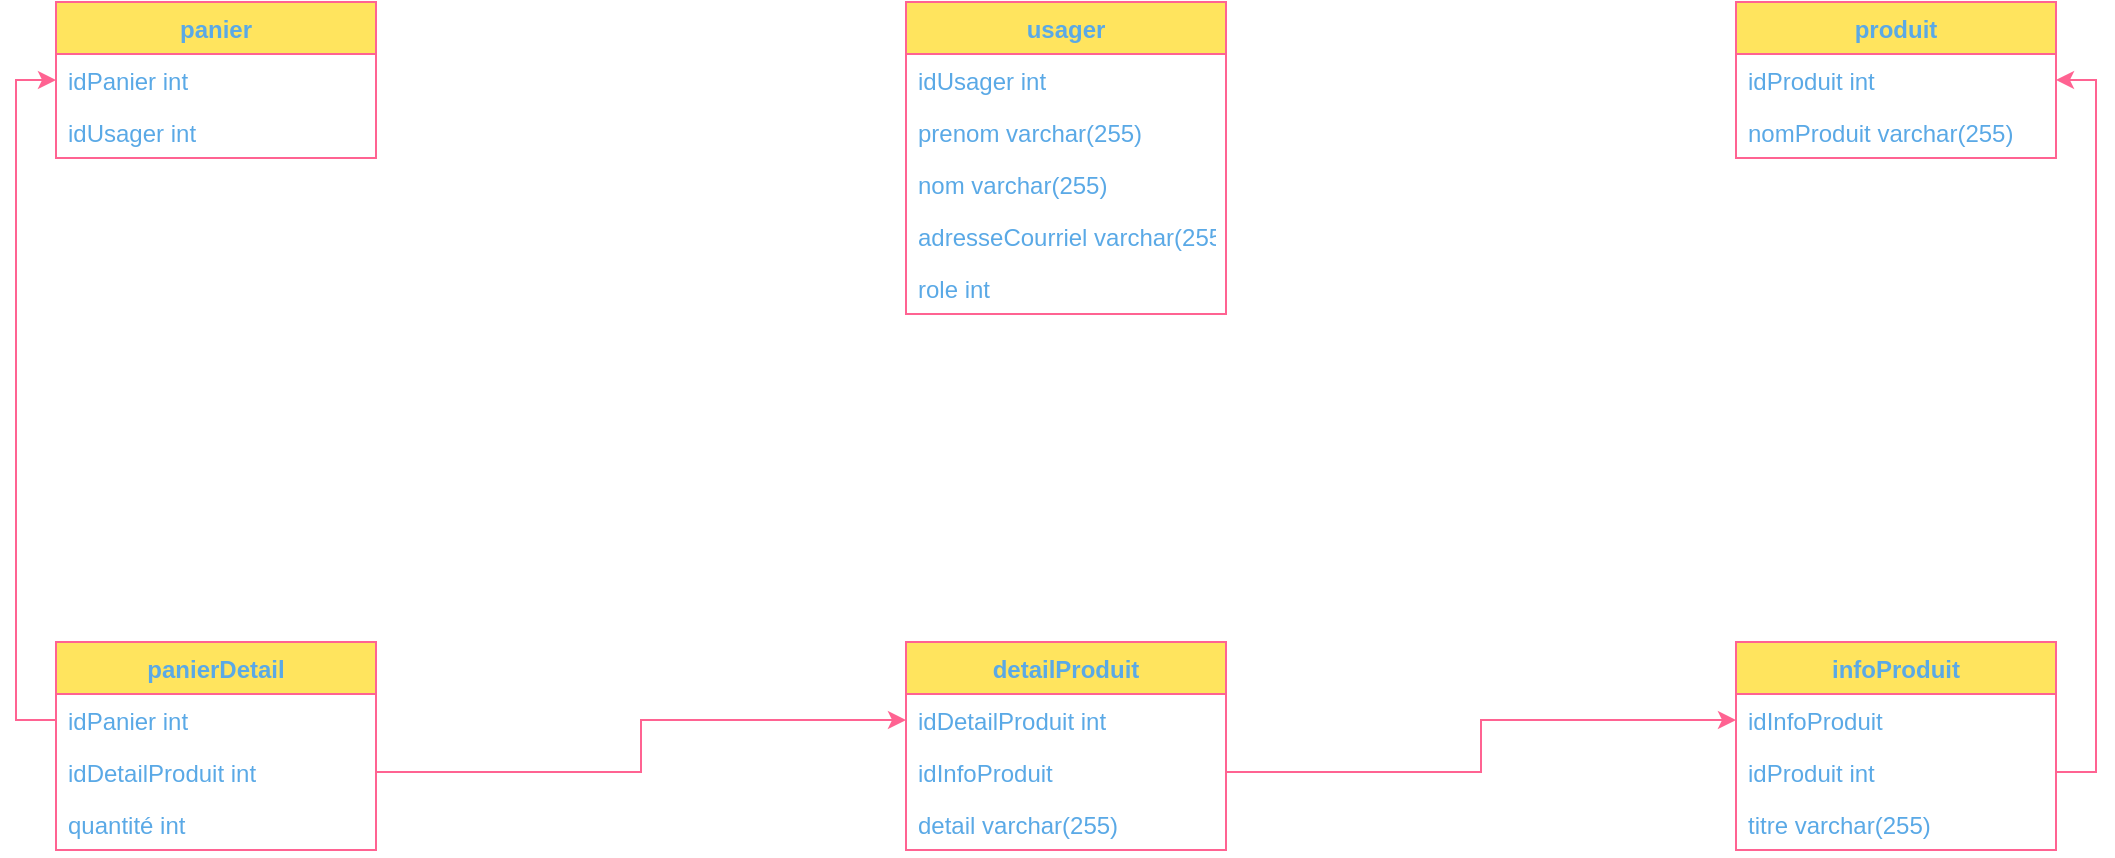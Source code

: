 <mxfile version="21.1.2" type="device" pages="5">
  <diagram name="Page-1" id="OU8vqGc0r3SGzOoAHiLU">
    <mxGraphModel dx="1418" dy="828" grid="1" gridSize="10" guides="1" tooltips="1" connect="1" arrows="1" fold="1" page="1" pageScale="1" pageWidth="1169" pageHeight="827" math="0" shadow="0">
      <root>
        <mxCell id="0" />
        <mxCell id="1" parent="0" />
        <mxCell id="ny5inZ9LqfRIk2Lt8lfN-1" value="usager" style="swimlane;fontStyle=1;align=center;verticalAlign=top;childLayout=stackLayout;horizontal=1;startSize=26;horizontalStack=0;resizeParent=1;resizeParentMax=0;resizeLast=0;collapsible=1;marginBottom=0;labelBackgroundColor=none;fillColor=#FFE45E;strokeColor=#FF6392;fontColor=#5AA9E6;" parent="1" vertex="1">
          <mxGeometry x="505" y="80" width="160" height="156" as="geometry" />
        </mxCell>
        <mxCell id="ny5inZ9LqfRIk2Lt8lfN-2" value="idUsager int" style="text;strokeColor=none;fillColor=none;align=left;verticalAlign=top;spacingLeft=4;spacingRight=4;overflow=hidden;rotatable=0;points=[[0,0.5],[1,0.5]];portConstraint=eastwest;labelBackgroundColor=none;fontColor=#5AA9E6;" parent="ny5inZ9LqfRIk2Lt8lfN-1" vertex="1">
          <mxGeometry y="26" width="160" height="26" as="geometry" />
        </mxCell>
        <mxCell id="ny5inZ9LqfRIk2Lt8lfN-5" value="prenom varchar(255)" style="text;strokeColor=none;fillColor=none;align=left;verticalAlign=top;spacingLeft=4;spacingRight=4;overflow=hidden;rotatable=0;points=[[0,0.5],[1,0.5]];portConstraint=eastwest;labelBackgroundColor=none;fontColor=#5AA9E6;" parent="ny5inZ9LqfRIk2Lt8lfN-1" vertex="1">
          <mxGeometry y="52" width="160" height="26" as="geometry" />
        </mxCell>
        <mxCell id="ny5inZ9LqfRIk2Lt8lfN-7" value="nom varchar(255)" style="text;strokeColor=none;fillColor=none;align=left;verticalAlign=top;spacingLeft=4;spacingRight=4;overflow=hidden;rotatable=0;points=[[0,0.5],[1,0.5]];portConstraint=eastwest;labelBackgroundColor=none;fontColor=#5AA9E6;" parent="ny5inZ9LqfRIk2Lt8lfN-1" vertex="1">
          <mxGeometry y="78" width="160" height="26" as="geometry" />
        </mxCell>
        <mxCell id="ny5inZ9LqfRIk2Lt8lfN-8" value="adresseCourriel varchar(255)" style="text;strokeColor=none;fillColor=none;align=left;verticalAlign=top;spacingLeft=4;spacingRight=4;overflow=hidden;rotatable=0;points=[[0,0.5],[1,0.5]];portConstraint=eastwest;labelBackgroundColor=none;fontColor=#5AA9E6;" parent="ny5inZ9LqfRIk2Lt8lfN-1" vertex="1">
          <mxGeometry y="104" width="160" height="26" as="geometry" />
        </mxCell>
        <mxCell id="ny5inZ9LqfRIk2Lt8lfN-9" value="role int" style="text;strokeColor=none;fillColor=none;align=left;verticalAlign=top;spacingLeft=4;spacingRight=4;overflow=hidden;rotatable=0;points=[[0,0.5],[1,0.5]];portConstraint=eastwest;labelBackgroundColor=none;fontColor=#5AA9E6;" parent="ny5inZ9LqfRIk2Lt8lfN-1" vertex="1">
          <mxGeometry y="130" width="160" height="26" as="geometry" />
        </mxCell>
        <mxCell id="ny5inZ9LqfRIk2Lt8lfN-10" value="detailProduit" style="swimlane;fontStyle=1;align=center;verticalAlign=top;childLayout=stackLayout;horizontal=1;startSize=26;horizontalStack=0;resizeParent=1;resizeParentMax=0;resizeLast=0;collapsible=1;marginBottom=0;labelBackgroundColor=none;fillColor=#FFE45E;strokeColor=#FF6392;fontColor=#5AA9E6;" parent="1" vertex="1">
          <mxGeometry x="505" y="400" width="160" height="104" as="geometry" />
        </mxCell>
        <mxCell id="ny5inZ9LqfRIk2Lt8lfN-11" value="idDetailProduit int" style="text;strokeColor=none;fillColor=none;align=left;verticalAlign=top;spacingLeft=4;spacingRight=4;overflow=hidden;rotatable=0;points=[[0,0.5],[1,0.5]];portConstraint=eastwest;labelBackgroundColor=none;fontColor=#5AA9E6;" parent="ny5inZ9LqfRIk2Lt8lfN-10" vertex="1">
          <mxGeometry y="26" width="160" height="26" as="geometry" />
        </mxCell>
        <mxCell id="ny5inZ9LqfRIk2Lt8lfN-24" value="idInfoProduit" style="text;strokeColor=none;fillColor=none;align=left;verticalAlign=top;spacingLeft=4;spacingRight=4;overflow=hidden;rotatable=0;points=[[0,0.5],[1,0.5]];portConstraint=eastwest;labelBackgroundColor=none;fontColor=#5AA9E6;" parent="ny5inZ9LqfRIk2Lt8lfN-10" vertex="1">
          <mxGeometry y="52" width="160" height="26" as="geometry" />
        </mxCell>
        <mxCell id="ny5inZ9LqfRIk2Lt8lfN-13" value="detail varchar(255)" style="text;strokeColor=none;fillColor=none;align=left;verticalAlign=top;spacingLeft=4;spacingRight=4;overflow=hidden;rotatable=0;points=[[0,0.5],[1,0.5]];portConstraint=eastwest;labelBackgroundColor=none;fontColor=#5AA9E6;" parent="ny5inZ9LqfRIk2Lt8lfN-10" vertex="1">
          <mxGeometry y="78" width="160" height="26" as="geometry" />
        </mxCell>
        <mxCell id="ny5inZ9LqfRIk2Lt8lfN-16" value="infoProduit" style="swimlane;fontStyle=1;align=center;verticalAlign=top;childLayout=stackLayout;horizontal=1;startSize=26;horizontalStack=0;resizeParent=1;resizeParentMax=0;resizeLast=0;collapsible=1;marginBottom=0;labelBackgroundColor=none;fillColor=#FFE45E;strokeColor=#FF6392;fontColor=#5AA9E6;" parent="1" vertex="1">
          <mxGeometry x="920" y="400" width="160" height="104" as="geometry" />
        </mxCell>
        <mxCell id="ny5inZ9LqfRIk2Lt8lfN-17" value="idInfoProduit" style="text;strokeColor=none;fillColor=none;align=left;verticalAlign=top;spacingLeft=4;spacingRight=4;overflow=hidden;rotatable=0;points=[[0,0.5],[1,0.5]];portConstraint=eastwest;labelBackgroundColor=none;fontColor=#5AA9E6;" parent="ny5inZ9LqfRIk2Lt8lfN-16" vertex="1">
          <mxGeometry y="26" width="160" height="26" as="geometry" />
        </mxCell>
        <mxCell id="ny5inZ9LqfRIk2Lt8lfN-22" value="idProduit int" style="text;strokeColor=none;fillColor=none;align=left;verticalAlign=top;spacingLeft=4;spacingRight=4;overflow=hidden;rotatable=0;points=[[0,0.5],[1,0.5]];portConstraint=eastwest;labelBackgroundColor=none;fontColor=#5AA9E6;" parent="ny5inZ9LqfRIk2Lt8lfN-16" vertex="1">
          <mxGeometry y="52" width="160" height="26" as="geometry" />
        </mxCell>
        <mxCell id="ny5inZ9LqfRIk2Lt8lfN-18" value="titre varchar(255)" style="text;strokeColor=none;fillColor=none;align=left;verticalAlign=top;spacingLeft=4;spacingRight=4;overflow=hidden;rotatable=0;points=[[0,0.5],[1,0.5]];portConstraint=eastwest;labelBackgroundColor=none;fontColor=#5AA9E6;" parent="ny5inZ9LqfRIk2Lt8lfN-16" vertex="1">
          <mxGeometry y="78" width="160" height="26" as="geometry" />
        </mxCell>
        <mxCell id="ny5inZ9LqfRIk2Lt8lfN-19" value="produit" style="swimlane;fontStyle=1;align=center;verticalAlign=top;childLayout=stackLayout;horizontal=1;startSize=26;horizontalStack=0;resizeParent=1;resizeParentMax=0;resizeLast=0;collapsible=1;marginBottom=0;labelBackgroundColor=none;fillColor=#FFE45E;strokeColor=#FF6392;fontColor=#5AA9E6;" parent="1" vertex="1">
          <mxGeometry x="920" y="80" width="160" height="78" as="geometry" />
        </mxCell>
        <mxCell id="ny5inZ9LqfRIk2Lt8lfN-20" value="idProduit int" style="text;strokeColor=none;fillColor=none;align=left;verticalAlign=top;spacingLeft=4;spacingRight=4;overflow=hidden;rotatable=0;points=[[0,0.5],[1,0.5]];portConstraint=eastwest;labelBackgroundColor=none;fontColor=#5AA9E6;" parent="ny5inZ9LqfRIk2Lt8lfN-19" vertex="1">
          <mxGeometry y="26" width="160" height="26" as="geometry" />
        </mxCell>
        <mxCell id="ny5inZ9LqfRIk2Lt8lfN-21" value="nomProduit varchar(255)" style="text;strokeColor=none;fillColor=none;align=left;verticalAlign=top;spacingLeft=4;spacingRight=4;overflow=hidden;rotatable=0;points=[[0,0.5],[1,0.5]];portConstraint=eastwest;labelBackgroundColor=none;fontColor=#5AA9E6;" parent="ny5inZ9LqfRIk2Lt8lfN-19" vertex="1">
          <mxGeometry y="52" width="160" height="26" as="geometry" />
        </mxCell>
        <mxCell id="ny5inZ9LqfRIk2Lt8lfN-25" value="panier" style="swimlane;fontStyle=1;align=center;verticalAlign=top;childLayout=stackLayout;horizontal=1;startSize=26;horizontalStack=0;resizeParent=1;resizeParentMax=0;resizeLast=0;collapsible=1;marginBottom=0;labelBackgroundColor=none;fillColor=#FFE45E;strokeColor=#FF6392;fontColor=#5AA9E6;" parent="1" vertex="1">
          <mxGeometry x="80" y="80" width="160" height="78" as="geometry" />
        </mxCell>
        <mxCell id="ny5inZ9LqfRIk2Lt8lfN-26" value="idPanier int" style="text;strokeColor=none;fillColor=none;align=left;verticalAlign=top;spacingLeft=4;spacingRight=4;overflow=hidden;rotatable=0;points=[[0,0.5],[1,0.5]];portConstraint=eastwest;labelBackgroundColor=none;fontColor=#5AA9E6;" parent="ny5inZ9LqfRIk2Lt8lfN-25" vertex="1">
          <mxGeometry y="26" width="160" height="26" as="geometry" />
        </mxCell>
        <mxCell id="ny5inZ9LqfRIk2Lt8lfN-28" value="idUsager int" style="text;strokeColor=none;fillColor=none;align=left;verticalAlign=top;spacingLeft=4;spacingRight=4;overflow=hidden;rotatable=0;points=[[0,0.5],[1,0.5]];portConstraint=eastwest;labelBackgroundColor=none;fontColor=#5AA9E6;" parent="ny5inZ9LqfRIk2Lt8lfN-25" vertex="1">
          <mxGeometry y="52" width="160" height="26" as="geometry" />
        </mxCell>
        <mxCell id="ny5inZ9LqfRIk2Lt8lfN-29" value="panierDetail" style="swimlane;fontStyle=1;align=center;verticalAlign=top;childLayout=stackLayout;horizontal=1;startSize=26;horizontalStack=0;resizeParent=1;resizeParentMax=0;resizeLast=0;collapsible=1;marginBottom=0;labelBackgroundColor=none;fillColor=#FFE45E;strokeColor=#FF6392;fontColor=#5AA9E6;" parent="1" vertex="1">
          <mxGeometry x="80" y="400" width="160" height="104" as="geometry" />
        </mxCell>
        <mxCell id="ny5inZ9LqfRIk2Lt8lfN-30" value="idPanier int" style="text;strokeColor=none;fillColor=none;align=left;verticalAlign=top;spacingLeft=4;spacingRight=4;overflow=hidden;rotatable=0;points=[[0,0.5],[1,0.5]];portConstraint=eastwest;labelBackgroundColor=none;fontColor=#5AA9E6;" parent="ny5inZ9LqfRIk2Lt8lfN-29" vertex="1">
          <mxGeometry y="26" width="160" height="26" as="geometry" />
        </mxCell>
        <mxCell id="ny5inZ9LqfRIk2Lt8lfN-31" value="idDetailProduit int" style="text;strokeColor=none;fillColor=none;align=left;verticalAlign=top;spacingLeft=4;spacingRight=4;overflow=hidden;rotatable=0;points=[[0,0.5],[1,0.5]];portConstraint=eastwest;labelBackgroundColor=none;fontColor=#5AA9E6;" parent="ny5inZ9LqfRIk2Lt8lfN-29" vertex="1">
          <mxGeometry y="52" width="160" height="26" as="geometry" />
        </mxCell>
        <mxCell id="ny5inZ9LqfRIk2Lt8lfN-32" value="quantité int" style="text;strokeColor=none;fillColor=none;align=left;verticalAlign=top;spacingLeft=4;spacingRight=4;overflow=hidden;rotatable=0;points=[[0,0.5],[1,0.5]];portConstraint=eastwest;labelBackgroundColor=none;fontColor=#5AA9E6;" parent="ny5inZ9LqfRIk2Lt8lfN-29" vertex="1">
          <mxGeometry y="78" width="160" height="26" as="geometry" />
        </mxCell>
        <mxCell id="ny5inZ9LqfRIk2Lt8lfN-35" style="edgeStyle=orthogonalEdgeStyle;rounded=0;orthogonalLoop=1;jettySize=auto;html=1;exitX=0;exitY=0.5;exitDx=0;exitDy=0;entryX=0;entryY=0.5;entryDx=0;entryDy=0;strokeColor=#FF6392;labelBackgroundColor=none;fontColor=#5AA9E6;" parent="1" source="ny5inZ9LqfRIk2Lt8lfN-30" target="ny5inZ9LqfRIk2Lt8lfN-26" edge="1">
          <mxGeometry relative="1" as="geometry" />
        </mxCell>
        <mxCell id="ny5inZ9LqfRIk2Lt8lfN-36" style="edgeStyle=orthogonalEdgeStyle;rounded=0;orthogonalLoop=1;jettySize=auto;html=1;exitX=1;exitY=0.5;exitDx=0;exitDy=0;entryX=0;entryY=0.5;entryDx=0;entryDy=0;strokeColor=#FF6392;labelBackgroundColor=none;fontColor=#5AA9E6;" parent="1" source="ny5inZ9LqfRIk2Lt8lfN-31" target="ny5inZ9LqfRIk2Lt8lfN-11" edge="1">
          <mxGeometry relative="1" as="geometry" />
        </mxCell>
        <mxCell id="ny5inZ9LqfRIk2Lt8lfN-37" style="edgeStyle=orthogonalEdgeStyle;rounded=0;orthogonalLoop=1;jettySize=auto;html=1;exitX=1;exitY=0.5;exitDx=0;exitDy=0;entryX=0;entryY=0.5;entryDx=0;entryDy=0;strokeColor=#FF6392;labelBackgroundColor=none;fontColor=#5AA9E6;" parent="1" source="ny5inZ9LqfRIk2Lt8lfN-24" target="ny5inZ9LqfRIk2Lt8lfN-17" edge="1">
          <mxGeometry relative="1" as="geometry" />
        </mxCell>
        <mxCell id="ny5inZ9LqfRIk2Lt8lfN-38" style="edgeStyle=orthogonalEdgeStyle;rounded=0;orthogonalLoop=1;jettySize=auto;html=1;exitX=1;exitY=0.5;exitDx=0;exitDy=0;entryX=1;entryY=0.5;entryDx=0;entryDy=0;strokeColor=#FF6392;labelBackgroundColor=none;fontColor=#5AA9E6;" parent="1" source="ny5inZ9LqfRIk2Lt8lfN-22" target="ny5inZ9LqfRIk2Lt8lfN-20" edge="1">
          <mxGeometry relative="1" as="geometry" />
        </mxCell>
      </root>
    </mxGraphModel>
  </diagram>
  <diagram id="m7pUXfCc1728xrtPZFOg" name="shema-relationel">
    <mxGraphModel dx="1668" dy="978" grid="1" gridSize="10" guides="1" tooltips="1" connect="1" arrows="1" fold="1" page="1" pageScale="1" pageWidth="1169" pageHeight="827" math="0" shadow="0">
      <root>
        <mxCell id="0" />
        <mxCell id="1" parent="0" />
        <mxCell id="TzWOSeTPjBAiHYMBHFtW-1" value="usager" style="shape=table;startSize=30;container=1;collapsible=1;childLayout=tableLayout;fixedRows=1;rowLines=0;fontStyle=1;align=center;resizeLast=1;html=1;strokeColor=#DDA15E;fontColor=#FEFAE0;fillColor=#BC6C25;labelBackgroundColor=none;" parent="1" vertex="1">
          <mxGeometry x="180" y="80" width="180" height="210" as="geometry" />
        </mxCell>
        <mxCell id="TzWOSeTPjBAiHYMBHFtW-2" value="" style="shape=tableRow;horizontal=0;startSize=0;swimlaneHead=0;swimlaneBody=0;fillColor=none;collapsible=0;dropTarget=0;points=[[0,0.5],[1,0.5]];portConstraint=eastwest;top=0;left=0;right=0;bottom=1;strokeColor=#DDA15E;fontColor=#FEFAE0;labelBackgroundColor=none;" parent="TzWOSeTPjBAiHYMBHFtW-1" vertex="1">
          <mxGeometry y="30" width="180" height="30" as="geometry" />
        </mxCell>
        <mxCell id="TzWOSeTPjBAiHYMBHFtW-3" value="PK" style="shape=partialRectangle;connectable=0;fillColor=none;top=0;left=0;bottom=0;right=0;fontStyle=1;overflow=hidden;whiteSpace=wrap;html=1;strokeColor=#DDA15E;fontColor=#FEFAE0;labelBackgroundColor=none;" parent="TzWOSeTPjBAiHYMBHFtW-2" vertex="1">
          <mxGeometry width="30" height="30" as="geometry">
            <mxRectangle width="30" height="30" as="alternateBounds" />
          </mxGeometry>
        </mxCell>
        <mxCell id="TzWOSeTPjBAiHYMBHFtW-4" value="idUsager" style="shape=partialRectangle;connectable=0;fillColor=none;top=0;left=0;bottom=0;right=0;align=left;spacingLeft=6;fontStyle=5;overflow=hidden;whiteSpace=wrap;html=1;strokeColor=#DDA15E;fontColor=#FEFAE0;labelBackgroundColor=none;" parent="TzWOSeTPjBAiHYMBHFtW-2" vertex="1">
          <mxGeometry x="30" width="150" height="30" as="geometry">
            <mxRectangle width="150" height="30" as="alternateBounds" />
          </mxGeometry>
        </mxCell>
        <mxCell id="TzWOSeTPjBAiHYMBHFtW-5" value="" style="shape=tableRow;horizontal=0;startSize=0;swimlaneHead=0;swimlaneBody=0;fillColor=none;collapsible=0;dropTarget=0;points=[[0,0.5],[1,0.5]];portConstraint=eastwest;top=0;left=0;right=0;bottom=0;strokeColor=#DDA15E;fontColor=#FEFAE0;labelBackgroundColor=none;" parent="TzWOSeTPjBAiHYMBHFtW-1" vertex="1">
          <mxGeometry y="60" width="180" height="30" as="geometry" />
        </mxCell>
        <mxCell id="TzWOSeTPjBAiHYMBHFtW-6" value="" style="shape=partialRectangle;connectable=0;fillColor=none;top=0;left=0;bottom=0;right=0;editable=1;overflow=hidden;whiteSpace=wrap;html=1;strokeColor=#DDA15E;fontColor=#FEFAE0;labelBackgroundColor=none;" parent="TzWOSeTPjBAiHYMBHFtW-5" vertex="1">
          <mxGeometry width="30" height="30" as="geometry">
            <mxRectangle width="30" height="30" as="alternateBounds" />
          </mxGeometry>
        </mxCell>
        <mxCell id="TzWOSeTPjBAiHYMBHFtW-7" value="prenom&amp;nbsp;" style="shape=partialRectangle;connectable=0;fillColor=none;top=0;left=0;bottom=0;right=0;align=left;spacingLeft=6;overflow=hidden;whiteSpace=wrap;html=1;strokeColor=#DDA15E;fontColor=#FEFAE0;labelBackgroundColor=none;" parent="TzWOSeTPjBAiHYMBHFtW-5" vertex="1">
          <mxGeometry x="30" width="150" height="30" as="geometry">
            <mxRectangle width="150" height="30" as="alternateBounds" />
          </mxGeometry>
        </mxCell>
        <mxCell id="TzWOSeTPjBAiHYMBHFtW-8" value="" style="shape=tableRow;horizontal=0;startSize=0;swimlaneHead=0;swimlaneBody=0;fillColor=none;collapsible=0;dropTarget=0;points=[[0,0.5],[1,0.5]];portConstraint=eastwest;top=0;left=0;right=0;bottom=0;strokeColor=#DDA15E;fontColor=#FEFAE0;labelBackgroundColor=none;" parent="TzWOSeTPjBAiHYMBHFtW-1" vertex="1">
          <mxGeometry y="90" width="180" height="30" as="geometry" />
        </mxCell>
        <mxCell id="TzWOSeTPjBAiHYMBHFtW-9" value="" style="shape=partialRectangle;connectable=0;fillColor=none;top=0;left=0;bottom=0;right=0;editable=1;overflow=hidden;whiteSpace=wrap;html=1;strokeColor=#DDA15E;fontColor=#FEFAE0;labelBackgroundColor=none;" parent="TzWOSeTPjBAiHYMBHFtW-8" vertex="1">
          <mxGeometry width="30" height="30" as="geometry">
            <mxRectangle width="30" height="30" as="alternateBounds" />
          </mxGeometry>
        </mxCell>
        <mxCell id="TzWOSeTPjBAiHYMBHFtW-10" value="nom" style="shape=partialRectangle;connectable=0;fillColor=none;top=0;left=0;bottom=0;right=0;align=left;spacingLeft=6;overflow=hidden;whiteSpace=wrap;html=1;strokeColor=#DDA15E;fontColor=#FEFAE0;labelBackgroundColor=none;" parent="TzWOSeTPjBAiHYMBHFtW-8" vertex="1">
          <mxGeometry x="30" width="150" height="30" as="geometry">
            <mxRectangle width="150" height="30" as="alternateBounds" />
          </mxGeometry>
        </mxCell>
        <mxCell id="TzWOSeTPjBAiHYMBHFtW-11" value="" style="shape=tableRow;horizontal=0;startSize=0;swimlaneHead=0;swimlaneBody=0;fillColor=none;collapsible=0;dropTarget=0;points=[[0,0.5],[1,0.5]];portConstraint=eastwest;top=0;left=0;right=0;bottom=0;strokeColor=#DDA15E;fontColor=#FEFAE0;labelBackgroundColor=none;" parent="TzWOSeTPjBAiHYMBHFtW-1" vertex="1">
          <mxGeometry y="120" width="180" height="30" as="geometry" />
        </mxCell>
        <mxCell id="TzWOSeTPjBAiHYMBHFtW-12" value="" style="shape=partialRectangle;connectable=0;fillColor=none;top=0;left=0;bottom=0;right=0;editable=1;overflow=hidden;whiteSpace=wrap;html=1;strokeColor=#DDA15E;fontColor=#FEFAE0;labelBackgroundColor=none;" parent="TzWOSeTPjBAiHYMBHFtW-11" vertex="1">
          <mxGeometry width="30" height="30" as="geometry">
            <mxRectangle width="30" height="30" as="alternateBounds" />
          </mxGeometry>
        </mxCell>
        <mxCell id="TzWOSeTPjBAiHYMBHFtW-13" value="adresseCourriel" style="shape=partialRectangle;connectable=0;fillColor=none;top=0;left=0;bottom=0;right=0;align=left;spacingLeft=6;overflow=hidden;whiteSpace=wrap;html=1;strokeColor=#DDA15E;fontColor=#FEFAE0;labelBackgroundColor=none;" parent="TzWOSeTPjBAiHYMBHFtW-11" vertex="1">
          <mxGeometry x="30" width="150" height="30" as="geometry">
            <mxRectangle width="150" height="30" as="alternateBounds" />
          </mxGeometry>
        </mxCell>
        <mxCell id="jhsljhbE-hyN-RjZagqF-1" value="" style="shape=tableRow;horizontal=0;startSize=0;swimlaneHead=0;swimlaneBody=0;fillColor=none;collapsible=0;dropTarget=0;points=[[0,0.5],[1,0.5]];portConstraint=eastwest;top=0;left=0;right=0;bottom=0;strokeColor=#DDA15E;fontColor=#FEFAE0;labelBackgroundColor=none;" parent="TzWOSeTPjBAiHYMBHFtW-1" vertex="1">
          <mxGeometry y="150" width="180" height="30" as="geometry" />
        </mxCell>
        <mxCell id="jhsljhbE-hyN-RjZagqF-2" value="" style="shape=partialRectangle;connectable=0;fillColor=none;top=0;left=0;bottom=0;right=0;fontStyle=0;overflow=hidden;whiteSpace=wrap;html=1;strokeColor=#DDA15E;fontColor=#FEFAE0;labelBackgroundColor=none;" parent="jhsljhbE-hyN-RjZagqF-1" vertex="1">
          <mxGeometry width="30" height="30" as="geometry">
            <mxRectangle width="30" height="30" as="alternateBounds" />
          </mxGeometry>
        </mxCell>
        <mxCell id="jhsljhbE-hyN-RjZagqF-3" value="motDePasse" style="shape=partialRectangle;connectable=0;fillColor=none;top=0;left=0;bottom=0;right=0;align=left;spacingLeft=6;fontStyle=0;overflow=hidden;whiteSpace=wrap;html=1;strokeColor=#DDA15E;fontColor=#FEFAE0;labelBackgroundColor=none;" parent="jhsljhbE-hyN-RjZagqF-1" vertex="1">
          <mxGeometry x="30" width="150" height="30" as="geometry">
            <mxRectangle width="150" height="30" as="alternateBounds" />
          </mxGeometry>
        </mxCell>
        <mxCell id="pZ3vT08MfA-m27e9lh55-1" value="" style="shape=tableRow;horizontal=0;startSize=0;swimlaneHead=0;swimlaneBody=0;fillColor=none;collapsible=0;dropTarget=0;points=[[0,0.5],[1,0.5]];portConstraint=eastwest;top=0;left=0;right=0;bottom=0;strokeColor=#DDA15E;fontColor=#FEFAE0;labelBackgroundColor=none;" parent="TzWOSeTPjBAiHYMBHFtW-1" vertex="1">
          <mxGeometry y="180" width="180" height="30" as="geometry" />
        </mxCell>
        <mxCell id="pZ3vT08MfA-m27e9lh55-2" value="" style="shape=partialRectangle;connectable=0;fillColor=none;top=0;left=0;bottom=0;right=0;fontStyle=0;overflow=hidden;whiteSpace=wrap;html=1;strokeColor=#DDA15E;fontColor=#FEFAE0;labelBackgroundColor=none;" parent="pZ3vT08MfA-m27e9lh55-1" vertex="1">
          <mxGeometry width="30" height="30" as="geometry">
            <mxRectangle width="30" height="30" as="alternateBounds" />
          </mxGeometry>
        </mxCell>
        <mxCell id="pZ3vT08MfA-m27e9lh55-3" value="role" style="shape=partialRectangle;connectable=0;fillColor=none;top=0;left=0;bottom=0;right=0;align=left;spacingLeft=6;fontStyle=0;overflow=hidden;whiteSpace=wrap;html=1;strokeColor=#DDA15E;fontColor=#FEFAE0;labelBackgroundColor=none;" parent="pZ3vT08MfA-m27e9lh55-1" vertex="1">
          <mxGeometry x="30" width="150" height="30" as="geometry">
            <mxRectangle width="150" height="30" as="alternateBounds" />
          </mxGeometry>
        </mxCell>
        <mxCell id="7Ezyn7pwv7LIsSAlj6RS-31" value="produit" style="shape=table;startSize=30;container=1;collapsible=1;childLayout=tableLayout;fixedRows=1;rowLines=0;fontStyle=1;align=center;resizeLast=1;html=1;strokeColor=#6F0000;fontColor=#ffffff;fillColor=#a20025;labelBackgroundColor=none;" parent="1" vertex="1">
          <mxGeometry x="595" y="324" width="180" height="90" as="geometry" />
        </mxCell>
        <mxCell id="7Ezyn7pwv7LIsSAlj6RS-32" value="" style="shape=tableRow;horizontal=0;startSize=0;swimlaneHead=0;swimlaneBody=0;fillColor=none;collapsible=0;dropTarget=0;points=[[0,0.5],[1,0.5]];portConstraint=eastwest;top=0;left=0;right=0;bottom=1;strokeColor=#DDA15E;fontColor=#FEFAE0;labelBackgroundColor=none;" parent="7Ezyn7pwv7LIsSAlj6RS-31" vertex="1">
          <mxGeometry y="30" width="180" height="30" as="geometry" />
        </mxCell>
        <mxCell id="7Ezyn7pwv7LIsSAlj6RS-33" value="PK" style="shape=partialRectangle;connectable=0;fillColor=none;top=0;left=0;bottom=0;right=0;fontStyle=1;overflow=hidden;whiteSpace=wrap;html=1;strokeColor=#DDA15E;fontColor=#FEFAE0;labelBackgroundColor=none;" parent="7Ezyn7pwv7LIsSAlj6RS-32" vertex="1">
          <mxGeometry width="30" height="30" as="geometry">
            <mxRectangle width="30" height="30" as="alternateBounds" />
          </mxGeometry>
        </mxCell>
        <mxCell id="7Ezyn7pwv7LIsSAlj6RS-34" value="idProduit" style="shape=partialRectangle;connectable=0;fillColor=none;top=0;left=0;bottom=0;right=0;align=left;spacingLeft=6;fontStyle=5;overflow=hidden;whiteSpace=wrap;html=1;strokeColor=#DDA15E;fontColor=#FEFAE0;labelBackgroundColor=none;" parent="7Ezyn7pwv7LIsSAlj6RS-32" vertex="1">
          <mxGeometry x="30" width="150" height="30" as="geometry">
            <mxRectangle width="150" height="30" as="alternateBounds" />
          </mxGeometry>
        </mxCell>
        <mxCell id="7Ezyn7pwv7LIsSAlj6RS-35" value="" style="shape=tableRow;horizontal=0;startSize=0;swimlaneHead=0;swimlaneBody=0;fillColor=none;collapsible=0;dropTarget=0;points=[[0,0.5],[1,0.5]];portConstraint=eastwest;top=0;left=0;right=0;bottom=0;strokeColor=#DDA15E;fontColor=#FEFAE0;labelBackgroundColor=none;" parent="7Ezyn7pwv7LIsSAlj6RS-31" vertex="1">
          <mxGeometry y="60" width="180" height="30" as="geometry" />
        </mxCell>
        <mxCell id="7Ezyn7pwv7LIsSAlj6RS-36" value="" style="shape=partialRectangle;connectable=0;fillColor=none;top=0;left=0;bottom=0;right=0;editable=1;overflow=hidden;whiteSpace=wrap;html=1;strokeColor=#DDA15E;fontColor=#FEFAE0;labelBackgroundColor=none;" parent="7Ezyn7pwv7LIsSAlj6RS-35" vertex="1">
          <mxGeometry width="30" height="30" as="geometry">
            <mxRectangle width="30" height="30" as="alternateBounds" />
          </mxGeometry>
        </mxCell>
        <mxCell id="7Ezyn7pwv7LIsSAlj6RS-37" value="nomProduit" style="shape=partialRectangle;connectable=0;fillColor=none;top=0;left=0;bottom=0;right=0;align=left;spacingLeft=6;overflow=hidden;whiteSpace=wrap;html=1;strokeColor=#DDA15E;fontColor=#FEFAE0;labelBackgroundColor=none;" parent="7Ezyn7pwv7LIsSAlj6RS-35" vertex="1">
          <mxGeometry x="30" width="150" height="30" as="geometry">
            <mxRectangle width="150" height="30" as="alternateBounds" />
          </mxGeometry>
        </mxCell>
        <mxCell id="c7D7aYg5hO_oz5Mq6nZ0-1" value="couleur" style="shape=table;startSize=30;container=1;collapsible=1;childLayout=tableLayout;fixedRows=1;rowLines=0;fontStyle=1;align=center;resizeLast=1;html=1;strokeColor=#6F0000;fontColor=#ffffff;fillColor=#a20025;labelBackgroundColor=none;" parent="1" vertex="1">
          <mxGeometry x="860" y="480" width="180" height="90" as="geometry" />
        </mxCell>
        <mxCell id="c7D7aYg5hO_oz5Mq6nZ0-2" value="" style="shape=tableRow;horizontal=0;startSize=0;swimlaneHead=0;swimlaneBody=0;fillColor=none;collapsible=0;dropTarget=0;points=[[0,0.5],[1,0.5]];portConstraint=eastwest;top=0;left=0;right=0;bottom=1;strokeColor=#DDA15E;fontColor=#FEFAE0;labelBackgroundColor=none;" parent="c7D7aYg5hO_oz5Mq6nZ0-1" vertex="1">
          <mxGeometry y="30" width="180" height="30" as="geometry" />
        </mxCell>
        <mxCell id="c7D7aYg5hO_oz5Mq6nZ0-3" value="PK" style="shape=partialRectangle;connectable=0;fillColor=none;top=0;left=0;bottom=0;right=0;fontStyle=1;overflow=hidden;whiteSpace=wrap;html=1;strokeColor=#DDA15E;fontColor=#FEFAE0;labelBackgroundColor=none;" parent="c7D7aYg5hO_oz5Mq6nZ0-2" vertex="1">
          <mxGeometry width="30" height="30" as="geometry">
            <mxRectangle width="30" height="30" as="alternateBounds" />
          </mxGeometry>
        </mxCell>
        <mxCell id="c7D7aYg5hO_oz5Mq6nZ0-4" value="idCouleur" style="shape=partialRectangle;connectable=0;fillColor=none;top=0;left=0;bottom=0;right=0;align=left;spacingLeft=6;fontStyle=5;overflow=hidden;whiteSpace=wrap;html=1;strokeColor=#DDA15E;fontColor=#FEFAE0;labelBackgroundColor=none;" parent="c7D7aYg5hO_oz5Mq6nZ0-2" vertex="1">
          <mxGeometry x="30" width="150" height="30" as="geometry">
            <mxRectangle width="150" height="30" as="alternateBounds" />
          </mxGeometry>
        </mxCell>
        <mxCell id="c7D7aYg5hO_oz5Mq6nZ0-8" value="" style="shape=tableRow;horizontal=0;startSize=0;swimlaneHead=0;swimlaneBody=0;fillColor=none;collapsible=0;dropTarget=0;points=[[0,0.5],[1,0.5]];portConstraint=eastwest;top=0;left=0;right=0;bottom=0;strokeColor=#DDA15E;fontColor=#FEFAE0;labelBackgroundColor=none;" parent="c7D7aYg5hO_oz5Mq6nZ0-1" vertex="1">
          <mxGeometry y="60" width="180" height="30" as="geometry" />
        </mxCell>
        <mxCell id="c7D7aYg5hO_oz5Mq6nZ0-9" value="" style="shape=partialRectangle;connectable=0;fillColor=none;top=0;left=0;bottom=0;right=0;editable=1;overflow=hidden;whiteSpace=wrap;html=1;strokeColor=#DDA15E;fontColor=#FEFAE0;labelBackgroundColor=none;" parent="c7D7aYg5hO_oz5Mq6nZ0-8" vertex="1">
          <mxGeometry width="30" height="30" as="geometry">
            <mxRectangle width="30" height="30" as="alternateBounds" />
          </mxGeometry>
        </mxCell>
        <mxCell id="c7D7aYg5hO_oz5Mq6nZ0-10" value="couleur" style="shape=partialRectangle;connectable=0;fillColor=none;top=0;left=0;bottom=0;right=0;align=left;spacingLeft=6;overflow=hidden;whiteSpace=wrap;html=1;strokeColor=#DDA15E;fontColor=#FEFAE0;labelBackgroundColor=none;" parent="c7D7aYg5hO_oz5Mq6nZ0-8" vertex="1">
          <mxGeometry x="30" width="150" height="30" as="geometry">
            <mxRectangle width="150" height="30" as="alternateBounds" />
          </mxGeometry>
        </mxCell>
        <mxCell id="c7D7aYg5hO_oz5Mq6nZ0-11" value="taille" style="shape=table;startSize=30;container=1;collapsible=1;childLayout=tableLayout;fixedRows=1;rowLines=0;fontStyle=1;align=center;resizeLast=1;html=1;strokeColor=#6F0000;fontColor=#ffffff;fillColor=#a20025;labelBackgroundColor=none;" parent="1" vertex="1">
          <mxGeometry x="330" y="480" width="180" height="90" as="geometry" />
        </mxCell>
        <mxCell id="c7D7aYg5hO_oz5Mq6nZ0-12" value="" style="shape=tableRow;horizontal=0;startSize=0;swimlaneHead=0;swimlaneBody=0;fillColor=none;collapsible=0;dropTarget=0;points=[[0,0.5],[1,0.5]];portConstraint=eastwest;top=0;left=0;right=0;bottom=1;strokeColor=#DDA15E;fontColor=#FEFAE0;labelBackgroundColor=none;" parent="c7D7aYg5hO_oz5Mq6nZ0-11" vertex="1">
          <mxGeometry y="30" width="180" height="30" as="geometry" />
        </mxCell>
        <mxCell id="c7D7aYg5hO_oz5Mq6nZ0-13" value="PK" style="shape=partialRectangle;connectable=0;fillColor=none;top=0;left=0;bottom=0;right=0;fontStyle=1;overflow=hidden;whiteSpace=wrap;html=1;strokeColor=#DDA15E;fontColor=#FEFAE0;labelBackgroundColor=none;" parent="c7D7aYg5hO_oz5Mq6nZ0-12" vertex="1">
          <mxGeometry width="30" height="30" as="geometry">
            <mxRectangle width="30" height="30" as="alternateBounds" />
          </mxGeometry>
        </mxCell>
        <mxCell id="c7D7aYg5hO_oz5Mq6nZ0-14" value="idTaille" style="shape=partialRectangle;connectable=0;fillColor=none;top=0;left=0;bottom=0;right=0;align=left;spacingLeft=6;fontStyle=5;overflow=hidden;whiteSpace=wrap;html=1;strokeColor=#DDA15E;fontColor=#FEFAE0;labelBackgroundColor=none;" parent="c7D7aYg5hO_oz5Mq6nZ0-12" vertex="1">
          <mxGeometry x="30" width="150" height="30" as="geometry">
            <mxRectangle width="150" height="30" as="alternateBounds" />
          </mxGeometry>
        </mxCell>
        <mxCell id="c7D7aYg5hO_oz5Mq6nZ0-18" value="" style="shape=tableRow;horizontal=0;startSize=0;swimlaneHead=0;swimlaneBody=0;fillColor=none;collapsible=0;dropTarget=0;points=[[0,0.5],[1,0.5]];portConstraint=eastwest;top=0;left=0;right=0;bottom=0;strokeColor=#DDA15E;fontColor=#FEFAE0;labelBackgroundColor=none;" parent="c7D7aYg5hO_oz5Mq6nZ0-11" vertex="1">
          <mxGeometry y="60" width="180" height="30" as="geometry" />
        </mxCell>
        <mxCell id="c7D7aYg5hO_oz5Mq6nZ0-19" value="" style="shape=partialRectangle;connectable=0;fillColor=none;top=0;left=0;bottom=0;right=0;editable=1;overflow=hidden;whiteSpace=wrap;html=1;strokeColor=#DDA15E;fontColor=#FEFAE0;labelBackgroundColor=none;" parent="c7D7aYg5hO_oz5Mq6nZ0-18" vertex="1">
          <mxGeometry width="30" height="30" as="geometry">
            <mxRectangle width="30" height="30" as="alternateBounds" />
          </mxGeometry>
        </mxCell>
        <mxCell id="c7D7aYg5hO_oz5Mq6nZ0-20" value="taille" style="shape=partialRectangle;connectable=0;fillColor=none;top=0;left=0;bottom=0;right=0;align=left;spacingLeft=6;overflow=hidden;whiteSpace=wrap;html=1;strokeColor=#DDA15E;fontColor=#FEFAE0;labelBackgroundColor=none;" parent="c7D7aYg5hO_oz5Mq6nZ0-18" vertex="1">
          <mxGeometry x="30" width="150" height="30" as="geometry">
            <mxRectangle width="150" height="30" as="alternateBounds" />
          </mxGeometry>
        </mxCell>
        <mxCell id="c7D7aYg5hO_oz5Mq6nZ0-21" value="produitCouleur" style="shape=table;startSize=30;container=1;collapsible=1;childLayout=tableLayout;fixedRows=1;rowLines=0;fontStyle=1;align=center;resizeLast=1;html=1;strokeColor=#6F0000;fontColor=#ffffff;fillColor=#a20025;labelBackgroundColor=none;" parent="1" vertex="1">
          <mxGeometry x="860" y="324" width="180" height="120" as="geometry" />
        </mxCell>
        <mxCell id="c7D7aYg5hO_oz5Mq6nZ0-22" value="" style="shape=tableRow;horizontal=0;startSize=0;swimlaneHead=0;swimlaneBody=0;fillColor=none;collapsible=0;dropTarget=0;points=[[0,0.5],[1,0.5]];portConstraint=eastwest;top=0;left=0;right=0;bottom=1;strokeColor=#DDA15E;fontColor=#FEFAE0;labelBackgroundColor=none;" parent="c7D7aYg5hO_oz5Mq6nZ0-21" vertex="1">
          <mxGeometry y="30" width="180" height="30" as="geometry" />
        </mxCell>
        <mxCell id="c7D7aYg5hO_oz5Mq6nZ0-23" value="PK" style="shape=partialRectangle;connectable=0;fillColor=none;top=0;left=0;bottom=0;right=0;fontStyle=1;overflow=hidden;whiteSpace=wrap;html=1;strokeColor=#DDA15E;fontColor=#FEFAE0;labelBackgroundColor=none;" parent="c7D7aYg5hO_oz5Mq6nZ0-22" vertex="1">
          <mxGeometry width="30" height="30" as="geometry">
            <mxRectangle width="30" height="30" as="alternateBounds" />
          </mxGeometry>
        </mxCell>
        <mxCell id="c7D7aYg5hO_oz5Mq6nZ0-24" value="idProduitCouleur" style="shape=partialRectangle;connectable=0;fillColor=none;top=0;left=0;bottom=0;right=0;align=left;spacingLeft=6;fontStyle=5;overflow=hidden;whiteSpace=wrap;html=1;strokeColor=#DDA15E;fontColor=#FEFAE0;labelBackgroundColor=none;" parent="c7D7aYg5hO_oz5Mq6nZ0-22" vertex="1">
          <mxGeometry x="30" width="150" height="30" as="geometry">
            <mxRectangle width="150" height="30" as="alternateBounds" />
          </mxGeometry>
        </mxCell>
        <mxCell id="c7D7aYg5hO_oz5Mq6nZ0-25" value="" style="shape=tableRow;horizontal=0;startSize=0;swimlaneHead=0;swimlaneBody=0;fillColor=none;collapsible=0;dropTarget=0;points=[[0,0.5],[1,0.5]];portConstraint=eastwest;top=0;left=0;right=0;bottom=0;strokeColor=#DDA15E;fontColor=#FEFAE0;labelBackgroundColor=none;" parent="c7D7aYg5hO_oz5Mq6nZ0-21" vertex="1">
          <mxGeometry y="60" width="180" height="30" as="geometry" />
        </mxCell>
        <mxCell id="c7D7aYg5hO_oz5Mq6nZ0-26" value="FK" style="shape=partialRectangle;connectable=0;fillColor=none;top=0;left=0;bottom=0;right=0;editable=1;overflow=hidden;whiteSpace=wrap;html=1;strokeColor=#DDA15E;fontColor=#FEFAE0;labelBackgroundColor=none;" parent="c7D7aYg5hO_oz5Mq6nZ0-25" vertex="1">
          <mxGeometry width="30" height="30" as="geometry">
            <mxRectangle width="30" height="30" as="alternateBounds" />
          </mxGeometry>
        </mxCell>
        <mxCell id="c7D7aYg5hO_oz5Mq6nZ0-27" value="idProduit" style="shape=partialRectangle;connectable=0;fillColor=none;top=0;left=0;bottom=0;right=0;align=left;spacingLeft=6;overflow=hidden;whiteSpace=wrap;html=1;strokeColor=#DDA15E;fontColor=#FEFAE0;labelBackgroundColor=none;" parent="c7D7aYg5hO_oz5Mq6nZ0-25" vertex="1">
          <mxGeometry x="30" width="150" height="30" as="geometry">
            <mxRectangle width="150" height="30" as="alternateBounds" />
          </mxGeometry>
        </mxCell>
        <mxCell id="c7D7aYg5hO_oz5Mq6nZ0-42" value="" style="shape=tableRow;horizontal=0;startSize=0;swimlaneHead=0;swimlaneBody=0;fillColor=none;collapsible=0;dropTarget=0;points=[[0,0.5],[1,0.5]];portConstraint=eastwest;top=0;left=0;right=0;bottom=0;strokeColor=#DDA15E;fontColor=#FEFAE0;labelBackgroundColor=none;" parent="c7D7aYg5hO_oz5Mq6nZ0-21" vertex="1">
          <mxGeometry y="90" width="180" height="30" as="geometry" />
        </mxCell>
        <mxCell id="c7D7aYg5hO_oz5Mq6nZ0-43" value="FK" style="shape=partialRectangle;connectable=0;fillColor=none;top=0;left=0;bottom=0;right=0;fontStyle=0;overflow=hidden;whiteSpace=wrap;html=1;strokeColor=#DDA15E;fontColor=#FEFAE0;labelBackgroundColor=none;" parent="c7D7aYg5hO_oz5Mq6nZ0-42" vertex="1">
          <mxGeometry width="30" height="30" as="geometry">
            <mxRectangle width="30" height="30" as="alternateBounds" />
          </mxGeometry>
        </mxCell>
        <mxCell id="c7D7aYg5hO_oz5Mq6nZ0-44" value="idCouleur" style="shape=partialRectangle;connectable=0;fillColor=none;top=0;left=0;bottom=0;right=0;align=left;spacingLeft=6;fontStyle=0;overflow=hidden;whiteSpace=wrap;html=1;strokeColor=#DDA15E;fontColor=#FEFAE0;labelBackgroundColor=none;" parent="c7D7aYg5hO_oz5Mq6nZ0-42" vertex="1">
          <mxGeometry x="30" width="150" height="30" as="geometry">
            <mxRectangle width="150" height="30" as="alternateBounds" />
          </mxGeometry>
        </mxCell>
        <mxCell id="c7D7aYg5hO_oz5Mq6nZ0-31" value="produitTaille" style="shape=table;startSize=30;container=1;collapsible=1;childLayout=tableLayout;fixedRows=1;rowLines=0;fontStyle=1;align=center;resizeLast=1;html=1;strokeColor=#6F0000;fontColor=#ffffff;fillColor=#a20025;labelBackgroundColor=none;" parent="1" vertex="1">
          <mxGeometry x="330" y="324" width="180" height="120" as="geometry" />
        </mxCell>
        <mxCell id="c7D7aYg5hO_oz5Mq6nZ0-32" value="" style="shape=tableRow;horizontal=0;startSize=0;swimlaneHead=0;swimlaneBody=0;fillColor=none;collapsible=0;dropTarget=0;points=[[0,0.5],[1,0.5]];portConstraint=eastwest;top=0;left=0;right=0;bottom=1;strokeColor=#DDA15E;fontColor=#FEFAE0;labelBackgroundColor=none;" parent="c7D7aYg5hO_oz5Mq6nZ0-31" vertex="1">
          <mxGeometry y="30" width="180" height="30" as="geometry" />
        </mxCell>
        <mxCell id="c7D7aYg5hO_oz5Mq6nZ0-33" value="PK" style="shape=partialRectangle;connectable=0;fillColor=none;top=0;left=0;bottom=0;right=0;fontStyle=1;overflow=hidden;whiteSpace=wrap;html=1;strokeColor=#DDA15E;fontColor=#FEFAE0;labelBackgroundColor=none;" parent="c7D7aYg5hO_oz5Mq6nZ0-32" vertex="1">
          <mxGeometry width="30" height="30" as="geometry">
            <mxRectangle width="30" height="30" as="alternateBounds" />
          </mxGeometry>
        </mxCell>
        <mxCell id="c7D7aYg5hO_oz5Mq6nZ0-34" value="idProduitTaille" style="shape=partialRectangle;connectable=0;fillColor=none;top=0;left=0;bottom=0;right=0;align=left;spacingLeft=6;fontStyle=5;overflow=hidden;whiteSpace=wrap;html=1;strokeColor=#DDA15E;fontColor=#FEFAE0;labelBackgroundColor=none;" parent="c7D7aYg5hO_oz5Mq6nZ0-32" vertex="1">
          <mxGeometry x="30" width="150" height="30" as="geometry">
            <mxRectangle width="150" height="30" as="alternateBounds" />
          </mxGeometry>
        </mxCell>
        <mxCell id="c7D7aYg5hO_oz5Mq6nZ0-35" value="" style="shape=tableRow;horizontal=0;startSize=0;swimlaneHead=0;swimlaneBody=0;fillColor=none;collapsible=0;dropTarget=0;points=[[0,0.5],[1,0.5]];portConstraint=eastwest;top=0;left=0;right=0;bottom=0;strokeColor=#DDA15E;fontColor=#FEFAE0;labelBackgroundColor=none;" parent="c7D7aYg5hO_oz5Mq6nZ0-31" vertex="1">
          <mxGeometry y="60" width="180" height="30" as="geometry" />
        </mxCell>
        <mxCell id="c7D7aYg5hO_oz5Mq6nZ0-36" value="FK" style="shape=partialRectangle;connectable=0;fillColor=none;top=0;left=0;bottom=0;right=0;editable=1;overflow=hidden;whiteSpace=wrap;html=1;strokeColor=#DDA15E;fontColor=#FEFAE0;labelBackgroundColor=none;" parent="c7D7aYg5hO_oz5Mq6nZ0-35" vertex="1">
          <mxGeometry width="30" height="30" as="geometry">
            <mxRectangle width="30" height="30" as="alternateBounds" />
          </mxGeometry>
        </mxCell>
        <mxCell id="c7D7aYg5hO_oz5Mq6nZ0-37" value="idProduit" style="shape=partialRectangle;connectable=0;fillColor=none;top=0;left=0;bottom=0;right=0;align=left;spacingLeft=6;overflow=hidden;whiteSpace=wrap;html=1;strokeColor=#DDA15E;fontColor=#FEFAE0;labelBackgroundColor=none;" parent="c7D7aYg5hO_oz5Mq6nZ0-35" vertex="1">
          <mxGeometry x="30" width="150" height="30" as="geometry">
            <mxRectangle width="150" height="30" as="alternateBounds" />
          </mxGeometry>
        </mxCell>
        <mxCell id="c7D7aYg5hO_oz5Mq6nZ0-39" value="" style="shape=tableRow;horizontal=0;startSize=0;swimlaneHead=0;swimlaneBody=0;fillColor=none;collapsible=0;dropTarget=0;points=[[0,0.5],[1,0.5]];portConstraint=eastwest;top=0;left=0;right=0;bottom=0;strokeColor=#DDA15E;fontColor=#FEFAE0;labelBackgroundColor=none;" parent="c7D7aYg5hO_oz5Mq6nZ0-31" vertex="1">
          <mxGeometry y="90" width="180" height="30" as="geometry" />
        </mxCell>
        <mxCell id="c7D7aYg5hO_oz5Mq6nZ0-40" value="FK" style="shape=partialRectangle;connectable=0;fillColor=none;top=0;left=0;bottom=0;right=0;fontStyle=0;overflow=hidden;whiteSpace=wrap;html=1;strokeColor=#DDA15E;fontColor=#FEFAE0;labelBackgroundColor=none;" parent="c7D7aYg5hO_oz5Mq6nZ0-39" vertex="1">
          <mxGeometry width="30" height="30" as="geometry">
            <mxRectangle width="30" height="30" as="alternateBounds" />
          </mxGeometry>
        </mxCell>
        <mxCell id="c7D7aYg5hO_oz5Mq6nZ0-41" value="idTaille" style="shape=partialRectangle;connectable=0;fillColor=none;top=0;left=0;bottom=0;right=0;align=left;spacingLeft=6;fontStyle=0;overflow=hidden;whiteSpace=wrap;html=1;strokeColor=#DDA15E;fontColor=#FEFAE0;labelBackgroundColor=none;" parent="c7D7aYg5hO_oz5Mq6nZ0-39" vertex="1">
          <mxGeometry x="30" width="150" height="30" as="geometry">
            <mxRectangle width="150" height="30" as="alternateBounds" />
          </mxGeometry>
        </mxCell>
        <mxCell id="c7D7aYg5hO_oz5Mq6nZ0-45" style="edgeStyle=orthogonalEdgeStyle;rounded=0;orthogonalLoop=1;jettySize=auto;html=1;exitX=1;exitY=0.5;exitDx=0;exitDy=0;entryX=0;entryY=0.5;entryDx=0;entryDy=0;strokeColor=#DDA15E;fontColor=default;fillColor=#BC6C25;labelBackgroundColor=none;" parent="1" source="c7D7aYg5hO_oz5Mq6nZ0-35" target="7Ezyn7pwv7LIsSAlj6RS-32" edge="1">
          <mxGeometry relative="1" as="geometry" />
        </mxCell>
        <mxCell id="c7D7aYg5hO_oz5Mq6nZ0-46" style="edgeStyle=orthogonalEdgeStyle;rounded=0;orthogonalLoop=1;jettySize=auto;html=1;exitX=1;exitY=0.5;exitDx=0;exitDy=0;entryX=1;entryY=0.5;entryDx=0;entryDy=0;strokeColor=#DDA15E;fontColor=default;fillColor=#BC6C25;labelBackgroundColor=none;" parent="1" source="c7D7aYg5hO_oz5Mq6nZ0-39" target="c7D7aYg5hO_oz5Mq6nZ0-12" edge="1">
          <mxGeometry relative="1" as="geometry" />
        </mxCell>
        <mxCell id="c7D7aYg5hO_oz5Mq6nZ0-47" style="edgeStyle=orthogonalEdgeStyle;rounded=0;orthogonalLoop=1;jettySize=auto;html=1;exitX=0;exitY=0.5;exitDx=0;exitDy=0;entryX=1;entryY=0.5;entryDx=0;entryDy=0;strokeColor=#DDA15E;fontColor=default;fillColor=#BC6C25;labelBackgroundColor=none;" parent="1" source="c7D7aYg5hO_oz5Mq6nZ0-25" target="7Ezyn7pwv7LIsSAlj6RS-32" edge="1">
          <mxGeometry relative="1" as="geometry" />
        </mxCell>
        <mxCell id="c7D7aYg5hO_oz5Mq6nZ0-49" style="edgeStyle=orthogonalEdgeStyle;rounded=0;orthogonalLoop=1;jettySize=auto;html=1;exitX=0;exitY=0.5;exitDx=0;exitDy=0;entryX=0;entryY=0.5;entryDx=0;entryDy=0;strokeColor=#DDA15E;fontColor=default;fillColor=#BC6C25;labelBackgroundColor=none;" parent="1" source="c7D7aYg5hO_oz5Mq6nZ0-42" target="c7D7aYg5hO_oz5Mq6nZ0-2" edge="1">
          <mxGeometry relative="1" as="geometry" />
        </mxCell>
        <mxCell id="c7D7aYg5hO_oz5Mq6nZ0-50" value="detailproduit" style="shape=table;startSize=30;container=1;collapsible=1;childLayout=tableLayout;fixedRows=1;rowLines=0;fontStyle=1;align=center;resizeLast=1;html=1;strokeColor=#6F0000;fontColor=#ffffff;fillColor=#a20025;labelBackgroundColor=none;" parent="1" vertex="1">
          <mxGeometry x="595" y="470" width="180" height="120" as="geometry" />
        </mxCell>
        <mxCell id="c7D7aYg5hO_oz5Mq6nZ0-51" value="" style="shape=tableRow;horizontal=0;startSize=0;swimlaneHead=0;swimlaneBody=0;fillColor=none;collapsible=0;dropTarget=0;points=[[0,0.5],[1,0.5]];portConstraint=eastwest;top=0;left=0;right=0;bottom=1;strokeColor=#DDA15E;fontColor=#FEFAE0;labelBackgroundColor=none;" parent="c7D7aYg5hO_oz5Mq6nZ0-50" vertex="1">
          <mxGeometry y="30" width="180" height="30" as="geometry" />
        </mxCell>
        <mxCell id="c7D7aYg5hO_oz5Mq6nZ0-52" value="PK" style="shape=partialRectangle;connectable=0;fillColor=none;top=0;left=0;bottom=0;right=0;fontStyle=1;overflow=hidden;whiteSpace=wrap;html=1;strokeColor=#DDA15E;fontColor=#FEFAE0;labelBackgroundColor=none;" parent="c7D7aYg5hO_oz5Mq6nZ0-51" vertex="1">
          <mxGeometry width="30" height="30" as="geometry">
            <mxRectangle width="30" height="30" as="alternateBounds" />
          </mxGeometry>
        </mxCell>
        <mxCell id="c7D7aYg5hO_oz5Mq6nZ0-53" value="idDetailProduit" style="shape=partialRectangle;connectable=0;fillColor=none;top=0;left=0;bottom=0;right=0;align=left;spacingLeft=6;fontStyle=5;overflow=hidden;whiteSpace=wrap;html=1;strokeColor=#DDA15E;fontColor=#FEFAE0;labelBackgroundColor=none;" parent="c7D7aYg5hO_oz5Mq6nZ0-51" vertex="1">
          <mxGeometry x="30" width="150" height="30" as="geometry">
            <mxRectangle width="150" height="30" as="alternateBounds" />
          </mxGeometry>
        </mxCell>
        <mxCell id="c7D7aYg5hO_oz5Mq6nZ0-54" value="" style="shape=tableRow;horizontal=0;startSize=0;swimlaneHead=0;swimlaneBody=0;fillColor=none;collapsible=0;dropTarget=0;points=[[0,0.5],[1,0.5]];portConstraint=eastwest;top=0;left=0;right=0;bottom=0;strokeColor=#DDA15E;fontColor=#FEFAE0;labelBackgroundColor=none;" parent="c7D7aYg5hO_oz5Mq6nZ0-50" vertex="1">
          <mxGeometry y="60" width="180" height="30" as="geometry" />
        </mxCell>
        <mxCell id="c7D7aYg5hO_oz5Mq6nZ0-55" value="FK" style="shape=partialRectangle;connectable=0;fillColor=none;top=0;left=0;bottom=0;right=0;editable=1;overflow=hidden;whiteSpace=wrap;html=1;strokeColor=#DDA15E;fontColor=#FEFAE0;labelBackgroundColor=none;" parent="c7D7aYg5hO_oz5Mq6nZ0-54" vertex="1">
          <mxGeometry width="30" height="30" as="geometry">
            <mxRectangle width="30" height="30" as="alternateBounds" />
          </mxGeometry>
        </mxCell>
        <mxCell id="c7D7aYg5hO_oz5Mq6nZ0-56" value="idProduit" style="shape=partialRectangle;connectable=0;fillColor=none;top=0;left=0;bottom=0;right=0;align=left;spacingLeft=6;overflow=hidden;whiteSpace=wrap;html=1;strokeColor=#DDA15E;fontColor=#FEFAE0;labelBackgroundColor=none;" parent="c7D7aYg5hO_oz5Mq6nZ0-54" vertex="1">
          <mxGeometry x="30" width="150" height="30" as="geometry">
            <mxRectangle width="150" height="30" as="alternateBounds" />
          </mxGeometry>
        </mxCell>
        <mxCell id="c7D7aYg5hO_oz5Mq6nZ0-57" value="" style="shape=tableRow;horizontal=0;startSize=0;swimlaneHead=0;swimlaneBody=0;fillColor=none;collapsible=0;dropTarget=0;points=[[0,0.5],[1,0.5]];portConstraint=eastwest;top=0;left=0;right=0;bottom=0;strokeColor=#DDA15E;fontColor=#FEFAE0;labelBackgroundColor=none;" parent="c7D7aYg5hO_oz5Mq6nZ0-50" vertex="1">
          <mxGeometry y="90" width="180" height="30" as="geometry" />
        </mxCell>
        <mxCell id="c7D7aYg5hO_oz5Mq6nZ0-58" value="FK" style="shape=partialRectangle;connectable=0;fillColor=none;top=0;left=0;bottom=0;right=0;fontStyle=0;overflow=hidden;whiteSpace=wrap;html=1;strokeColor=#DDA15E;fontColor=#FEFAE0;labelBackgroundColor=none;" parent="c7D7aYg5hO_oz5Mq6nZ0-57" vertex="1">
          <mxGeometry width="30" height="30" as="geometry">
            <mxRectangle width="30" height="30" as="alternateBounds" />
          </mxGeometry>
        </mxCell>
        <mxCell id="c7D7aYg5hO_oz5Mq6nZ0-59" value="idDetailP" style="shape=partialRectangle;connectable=0;fillColor=none;top=0;left=0;bottom=0;right=0;align=left;spacingLeft=6;fontStyle=0;overflow=hidden;whiteSpace=wrap;html=1;strokeColor=#DDA15E;fontColor=#FEFAE0;labelBackgroundColor=none;" parent="c7D7aYg5hO_oz5Mq6nZ0-57" vertex="1">
          <mxGeometry x="30" width="150" height="30" as="geometry">
            <mxRectangle width="150" height="30" as="alternateBounds" />
          </mxGeometry>
        </mxCell>
        <mxCell id="c7D7aYg5hO_oz5Mq6nZ0-60" value="detailP" style="shape=table;startSize=30;container=1;collapsible=1;childLayout=tableLayout;fixedRows=1;rowLines=0;fontStyle=1;align=center;resizeLast=1;html=1;strokeColor=#DDA15E;fontColor=#FEFAE0;fillColor=#BC6C25;labelBackgroundColor=none;" parent="1" vertex="1">
          <mxGeometry x="595" y="640" width="180" height="120" as="geometry" />
        </mxCell>
        <mxCell id="c7D7aYg5hO_oz5Mq6nZ0-61" value="" style="shape=tableRow;horizontal=0;startSize=0;swimlaneHead=0;swimlaneBody=0;fillColor=none;collapsible=0;dropTarget=0;points=[[0,0.5],[1,0.5]];portConstraint=eastwest;top=0;left=0;right=0;bottom=1;strokeColor=#DDA15E;fontColor=#FEFAE0;labelBackgroundColor=none;" parent="c7D7aYg5hO_oz5Mq6nZ0-60" vertex="1">
          <mxGeometry y="30" width="180" height="30" as="geometry" />
        </mxCell>
        <mxCell id="c7D7aYg5hO_oz5Mq6nZ0-62" value="PK" style="shape=partialRectangle;connectable=0;fillColor=none;top=0;left=0;bottom=0;right=0;fontStyle=1;overflow=hidden;whiteSpace=wrap;html=1;strokeColor=#DDA15E;fontColor=#FEFAE0;labelBackgroundColor=none;" parent="c7D7aYg5hO_oz5Mq6nZ0-61" vertex="1">
          <mxGeometry width="30" height="30" as="geometry">
            <mxRectangle width="30" height="30" as="alternateBounds" />
          </mxGeometry>
        </mxCell>
        <mxCell id="c7D7aYg5hO_oz5Mq6nZ0-63" value="idDetailP" style="shape=partialRectangle;connectable=0;fillColor=none;top=0;left=0;bottom=0;right=0;align=left;spacingLeft=6;fontStyle=5;overflow=hidden;whiteSpace=wrap;html=1;strokeColor=#DDA15E;fontColor=#FEFAE0;labelBackgroundColor=none;" parent="c7D7aYg5hO_oz5Mq6nZ0-61" vertex="1">
          <mxGeometry x="30" width="150" height="30" as="geometry">
            <mxRectangle width="150" height="30" as="alternateBounds" />
          </mxGeometry>
        </mxCell>
        <mxCell id="c7D7aYg5hO_oz5Mq6nZ0-64" value="" style="shape=tableRow;horizontal=0;startSize=0;swimlaneHead=0;swimlaneBody=0;fillColor=none;collapsible=0;dropTarget=0;points=[[0,0.5],[1,0.5]];portConstraint=eastwest;top=0;left=0;right=0;bottom=0;strokeColor=#DDA15E;fontColor=#FEFAE0;labelBackgroundColor=none;" parent="c7D7aYg5hO_oz5Mq6nZ0-60" vertex="1">
          <mxGeometry y="60" width="180" height="30" as="geometry" />
        </mxCell>
        <mxCell id="c7D7aYg5hO_oz5Mq6nZ0-65" value="" style="shape=partialRectangle;connectable=0;fillColor=none;top=0;left=0;bottom=0;right=0;editable=1;overflow=hidden;whiteSpace=wrap;html=1;strokeColor=#DDA15E;fontColor=#FEFAE0;labelBackgroundColor=none;" parent="c7D7aYg5hO_oz5Mq6nZ0-64" vertex="1">
          <mxGeometry width="30" height="30" as="geometry">
            <mxRectangle width="30" height="30" as="alternateBounds" />
          </mxGeometry>
        </mxCell>
        <mxCell id="c7D7aYg5hO_oz5Mq6nZ0-66" value="titre" style="shape=partialRectangle;connectable=0;fillColor=none;top=0;left=0;bottom=0;right=0;align=left;spacingLeft=6;overflow=hidden;whiteSpace=wrap;html=1;strokeColor=#DDA15E;fontColor=#FEFAE0;labelBackgroundColor=none;" parent="c7D7aYg5hO_oz5Mq6nZ0-64" vertex="1">
          <mxGeometry x="30" width="150" height="30" as="geometry">
            <mxRectangle width="150" height="30" as="alternateBounds" />
          </mxGeometry>
        </mxCell>
        <mxCell id="c7D7aYg5hO_oz5Mq6nZ0-67" value="" style="shape=tableRow;horizontal=0;startSize=0;swimlaneHead=0;swimlaneBody=0;fillColor=none;collapsible=0;dropTarget=0;points=[[0,0.5],[1,0.5]];portConstraint=eastwest;top=0;left=0;right=0;bottom=0;strokeColor=#DDA15E;fontColor=#FEFAE0;labelBackgroundColor=none;" parent="c7D7aYg5hO_oz5Mq6nZ0-60" vertex="1">
          <mxGeometry y="90" width="180" height="30" as="geometry" />
        </mxCell>
        <mxCell id="c7D7aYg5hO_oz5Mq6nZ0-68" value="" style="shape=partialRectangle;connectable=0;fillColor=none;top=0;left=0;bottom=0;right=0;fontStyle=0;overflow=hidden;whiteSpace=wrap;html=1;strokeColor=#DDA15E;fontColor=#FEFAE0;labelBackgroundColor=none;" parent="c7D7aYg5hO_oz5Mq6nZ0-67" vertex="1">
          <mxGeometry width="30" height="30" as="geometry">
            <mxRectangle width="30" height="30" as="alternateBounds" />
          </mxGeometry>
        </mxCell>
        <mxCell id="c7D7aYg5hO_oz5Mq6nZ0-69" value="detail" style="shape=partialRectangle;connectable=0;fillColor=none;top=0;left=0;bottom=0;right=0;align=left;spacingLeft=6;fontStyle=0;overflow=hidden;whiteSpace=wrap;html=1;strokeColor=#DDA15E;fontColor=#FEFAE0;labelBackgroundColor=none;" parent="c7D7aYg5hO_oz5Mq6nZ0-67" vertex="1">
          <mxGeometry x="30" width="150" height="30" as="geometry">
            <mxRectangle width="150" height="30" as="alternateBounds" />
          </mxGeometry>
        </mxCell>
        <mxCell id="c7D7aYg5hO_oz5Mq6nZ0-70" style="edgeStyle=orthogonalEdgeStyle;rounded=0;orthogonalLoop=1;jettySize=auto;html=1;exitX=0;exitY=0.5;exitDx=0;exitDy=0;entryX=0;entryY=0.5;entryDx=0;entryDy=0;strokeColor=#DDA15E;fontColor=default;fillColor=#BC6C25;labelBackgroundColor=none;" parent="1" source="c7D7aYg5hO_oz5Mq6nZ0-54" target="7Ezyn7pwv7LIsSAlj6RS-32" edge="1">
          <mxGeometry relative="1" as="geometry">
            <Array as="points">
              <mxPoint x="580" y="545" />
              <mxPoint x="580" y="369" />
            </Array>
          </mxGeometry>
        </mxCell>
        <mxCell id="c7D7aYg5hO_oz5Mq6nZ0-71" style="edgeStyle=orthogonalEdgeStyle;rounded=0;orthogonalLoop=1;jettySize=auto;html=1;exitX=0;exitY=0.5;exitDx=0;exitDy=0;entryX=0;entryY=0.5;entryDx=0;entryDy=0;strokeColor=#DDA15E;fontColor=default;fillColor=#BC6C25;labelBackgroundColor=none;" parent="1" source="c7D7aYg5hO_oz5Mq6nZ0-57" target="c7D7aYg5hO_oz5Mq6nZ0-61" edge="1">
          <mxGeometry relative="1" as="geometry" />
        </mxCell>
        <mxCell id="c7D7aYg5hO_oz5Mq6nZ0-72" value="panier" style="shape=table;startSize=30;container=1;collapsible=1;childLayout=tableLayout;fixedRows=1;rowLines=0;fontStyle=1;align=center;resizeLast=1;html=1;strokeColor=#DDA15E;fontColor=#FEFAE0;fillColor=#BC6C25;labelBackgroundColor=none;" parent="1" vertex="1">
          <mxGeometry x="460" y="80" width="180" height="90" as="geometry" />
        </mxCell>
        <mxCell id="c7D7aYg5hO_oz5Mq6nZ0-73" value="" style="shape=tableRow;horizontal=0;startSize=0;swimlaneHead=0;swimlaneBody=0;fillColor=none;collapsible=0;dropTarget=0;points=[[0,0.5],[1,0.5]];portConstraint=eastwest;top=0;left=0;right=0;bottom=1;strokeColor=#DDA15E;fontColor=#FEFAE0;labelBackgroundColor=none;" parent="c7D7aYg5hO_oz5Mq6nZ0-72" vertex="1">
          <mxGeometry y="30" width="180" height="30" as="geometry" />
        </mxCell>
        <mxCell id="c7D7aYg5hO_oz5Mq6nZ0-74" value="PK" style="shape=partialRectangle;connectable=0;fillColor=none;top=0;left=0;bottom=0;right=0;fontStyle=1;overflow=hidden;whiteSpace=wrap;html=1;strokeColor=#DDA15E;fontColor=#FEFAE0;labelBackgroundColor=none;" parent="c7D7aYg5hO_oz5Mq6nZ0-73" vertex="1">
          <mxGeometry width="30" height="30" as="geometry">
            <mxRectangle width="30" height="30" as="alternateBounds" />
          </mxGeometry>
        </mxCell>
        <mxCell id="c7D7aYg5hO_oz5Mq6nZ0-75" value="idPanier" style="shape=partialRectangle;connectable=0;fillColor=none;top=0;left=0;bottom=0;right=0;align=left;spacingLeft=6;fontStyle=5;overflow=hidden;whiteSpace=wrap;html=1;strokeColor=#DDA15E;fontColor=#FEFAE0;labelBackgroundColor=none;" parent="c7D7aYg5hO_oz5Mq6nZ0-73" vertex="1">
          <mxGeometry x="30" width="150" height="30" as="geometry">
            <mxRectangle width="150" height="30" as="alternateBounds" />
          </mxGeometry>
        </mxCell>
        <mxCell id="c7D7aYg5hO_oz5Mq6nZ0-76" value="" style="shape=tableRow;horizontal=0;startSize=0;swimlaneHead=0;swimlaneBody=0;fillColor=none;collapsible=0;dropTarget=0;points=[[0,0.5],[1,0.5]];portConstraint=eastwest;top=0;left=0;right=0;bottom=0;strokeColor=#DDA15E;fontColor=#FEFAE0;labelBackgroundColor=none;" parent="c7D7aYg5hO_oz5Mq6nZ0-72" vertex="1">
          <mxGeometry y="60" width="180" height="30" as="geometry" />
        </mxCell>
        <mxCell id="c7D7aYg5hO_oz5Mq6nZ0-77" value="FK" style="shape=partialRectangle;connectable=0;fillColor=none;top=0;left=0;bottom=0;right=0;editable=1;overflow=hidden;whiteSpace=wrap;html=1;strokeColor=#DDA15E;fontColor=#FEFAE0;labelBackgroundColor=none;" parent="c7D7aYg5hO_oz5Mq6nZ0-76" vertex="1">
          <mxGeometry width="30" height="30" as="geometry">
            <mxRectangle width="30" height="30" as="alternateBounds" />
          </mxGeometry>
        </mxCell>
        <mxCell id="c7D7aYg5hO_oz5Mq6nZ0-78" value="idUsager" style="shape=partialRectangle;connectable=0;fillColor=none;top=0;left=0;bottom=0;right=0;align=left;spacingLeft=6;overflow=hidden;whiteSpace=wrap;html=1;strokeColor=#DDA15E;fontColor=#FEFAE0;labelBackgroundColor=none;" parent="c7D7aYg5hO_oz5Mq6nZ0-76" vertex="1">
          <mxGeometry x="30" width="150" height="30" as="geometry">
            <mxRectangle width="150" height="30" as="alternateBounds" />
          </mxGeometry>
        </mxCell>
        <mxCell id="c7D7aYg5hO_oz5Mq6nZ0-79" style="edgeStyle=orthogonalEdgeStyle;rounded=0;orthogonalLoop=1;jettySize=auto;html=1;exitX=0;exitY=0.5;exitDx=0;exitDy=0;entryX=1;entryY=0.5;entryDx=0;entryDy=0;strokeColor=#DDA15E;fontColor=default;fillColor=#BC6C25;labelBackgroundColor=none;" parent="1" source="c7D7aYg5hO_oz5Mq6nZ0-76" target="TzWOSeTPjBAiHYMBHFtW-2" edge="1">
          <mxGeometry relative="1" as="geometry" />
        </mxCell>
        <mxCell id="c7D7aYg5hO_oz5Mq6nZ0-80" value="panierProduit" style="shape=table;startSize=30;container=1;collapsible=1;childLayout=tableLayout;fixedRows=1;rowLines=0;fontStyle=1;align=center;resizeLast=1;html=1;strokeColor=#DDA15E;fontColor=#FEFAE0;fillColor=#BC6C25;labelBackgroundColor=none;" parent="1" vertex="1">
          <mxGeometry x="700" y="80" width="180" height="150" as="geometry" />
        </mxCell>
        <mxCell id="c7D7aYg5hO_oz5Mq6nZ0-81" value="" style="shape=tableRow;horizontal=0;startSize=0;swimlaneHead=0;swimlaneBody=0;fillColor=none;collapsible=0;dropTarget=0;points=[[0,0.5],[1,0.5]];portConstraint=eastwest;top=0;left=0;right=0;bottom=1;strokeColor=#DDA15E;fontColor=#FEFAE0;labelBackgroundColor=none;" parent="c7D7aYg5hO_oz5Mq6nZ0-80" vertex="1">
          <mxGeometry y="30" width="180" height="30" as="geometry" />
        </mxCell>
        <mxCell id="c7D7aYg5hO_oz5Mq6nZ0-82" value="PK" style="shape=partialRectangle;connectable=0;fillColor=none;top=0;left=0;bottom=0;right=0;fontStyle=1;overflow=hidden;whiteSpace=wrap;html=1;strokeColor=#DDA15E;fontColor=#FEFAE0;labelBackgroundColor=none;" parent="c7D7aYg5hO_oz5Mq6nZ0-81" vertex="1">
          <mxGeometry width="30" height="30" as="geometry">
            <mxRectangle width="30" height="30" as="alternateBounds" />
          </mxGeometry>
        </mxCell>
        <mxCell id="c7D7aYg5hO_oz5Mq6nZ0-83" value="idPanierProduit" style="shape=partialRectangle;connectable=0;fillColor=none;top=0;left=0;bottom=0;right=0;align=left;spacingLeft=6;fontStyle=5;overflow=hidden;whiteSpace=wrap;html=1;strokeColor=#DDA15E;fontColor=#FEFAE0;labelBackgroundColor=none;" parent="c7D7aYg5hO_oz5Mq6nZ0-81" vertex="1">
          <mxGeometry x="30" width="150" height="30" as="geometry">
            <mxRectangle width="150" height="30" as="alternateBounds" />
          </mxGeometry>
        </mxCell>
        <mxCell id="c7D7aYg5hO_oz5Mq6nZ0-84" value="" style="shape=tableRow;horizontal=0;startSize=0;swimlaneHead=0;swimlaneBody=0;fillColor=none;collapsible=0;dropTarget=0;points=[[0,0.5],[1,0.5]];portConstraint=eastwest;top=0;left=0;right=0;bottom=0;strokeColor=#DDA15E;fontColor=#FEFAE0;labelBackgroundColor=none;" parent="c7D7aYg5hO_oz5Mq6nZ0-80" vertex="1">
          <mxGeometry y="60" width="180" height="30" as="geometry" />
        </mxCell>
        <mxCell id="c7D7aYg5hO_oz5Mq6nZ0-85" value="FK" style="shape=partialRectangle;connectable=0;fillColor=none;top=0;left=0;bottom=0;right=0;editable=1;overflow=hidden;whiteSpace=wrap;html=1;strokeColor=#DDA15E;fontColor=#FEFAE0;labelBackgroundColor=none;" parent="c7D7aYg5hO_oz5Mq6nZ0-84" vertex="1">
          <mxGeometry width="30" height="30" as="geometry">
            <mxRectangle width="30" height="30" as="alternateBounds" />
          </mxGeometry>
        </mxCell>
        <mxCell id="c7D7aYg5hO_oz5Mq6nZ0-86" value="idPanier" style="shape=partialRectangle;connectable=0;fillColor=none;top=0;left=0;bottom=0;right=0;align=left;spacingLeft=6;overflow=hidden;whiteSpace=wrap;html=1;strokeColor=#DDA15E;fontColor=#FEFAE0;labelBackgroundColor=none;" parent="c7D7aYg5hO_oz5Mq6nZ0-84" vertex="1">
          <mxGeometry x="30" width="150" height="30" as="geometry">
            <mxRectangle width="150" height="30" as="alternateBounds" />
          </mxGeometry>
        </mxCell>
        <mxCell id="c7D7aYg5hO_oz5Mq6nZ0-87" value="" style="shape=tableRow;horizontal=0;startSize=0;swimlaneHead=0;swimlaneBody=0;fillColor=none;collapsible=0;dropTarget=0;points=[[0,0.5],[1,0.5]];portConstraint=eastwest;top=0;left=0;right=0;bottom=0;strokeColor=#DDA15E;fontColor=#FEFAE0;labelBackgroundColor=none;" parent="c7D7aYg5hO_oz5Mq6nZ0-80" vertex="1">
          <mxGeometry y="90" width="180" height="30" as="geometry" />
        </mxCell>
        <mxCell id="c7D7aYg5hO_oz5Mq6nZ0-88" value="FK" style="shape=partialRectangle;connectable=0;fillColor=none;top=0;left=0;bottom=0;right=0;fontStyle=0;overflow=hidden;whiteSpace=wrap;html=1;strokeColor=#DDA15E;fontColor=#FEFAE0;labelBackgroundColor=none;" parent="c7D7aYg5hO_oz5Mq6nZ0-87" vertex="1">
          <mxGeometry width="30" height="30" as="geometry">
            <mxRectangle width="30" height="30" as="alternateBounds" />
          </mxGeometry>
        </mxCell>
        <mxCell id="c7D7aYg5hO_oz5Mq6nZ0-89" value="idProduit" style="shape=partialRectangle;connectable=0;fillColor=none;top=0;left=0;bottom=0;right=0;align=left;spacingLeft=6;fontStyle=0;overflow=hidden;whiteSpace=wrap;html=1;strokeColor=#DDA15E;fontColor=#FEFAE0;labelBackgroundColor=none;" parent="c7D7aYg5hO_oz5Mq6nZ0-87" vertex="1">
          <mxGeometry x="30" width="150" height="30" as="geometry">
            <mxRectangle width="150" height="30" as="alternateBounds" />
          </mxGeometry>
        </mxCell>
        <mxCell id="-dyPpvTj2QEL0QvvpcoG-1" value="" style="shape=tableRow;horizontal=0;startSize=0;swimlaneHead=0;swimlaneBody=0;fillColor=none;collapsible=0;dropTarget=0;points=[[0,0.5],[1,0.5]];portConstraint=eastwest;top=0;left=0;right=0;bottom=0;strokeColor=#DDA15E;fontColor=#FEFAE0;labelBackgroundColor=none;" parent="c7D7aYg5hO_oz5Mq6nZ0-80" vertex="1">
          <mxGeometry y="120" width="180" height="30" as="geometry" />
        </mxCell>
        <mxCell id="-dyPpvTj2QEL0QvvpcoG-2" value="" style="shape=partialRectangle;connectable=0;fillColor=none;top=0;left=0;bottom=0;right=0;fontStyle=0;overflow=hidden;whiteSpace=wrap;html=1;strokeColor=#DDA15E;fontColor=#FEFAE0;labelBackgroundColor=none;" parent="-dyPpvTj2QEL0QvvpcoG-1" vertex="1">
          <mxGeometry width="30" height="30" as="geometry">
            <mxRectangle width="30" height="30" as="alternateBounds" />
          </mxGeometry>
        </mxCell>
        <mxCell id="-dyPpvTj2QEL0QvvpcoG-3" value="quantité" style="shape=partialRectangle;connectable=0;fillColor=none;top=0;left=0;bottom=0;right=0;align=left;spacingLeft=6;fontStyle=0;overflow=hidden;whiteSpace=wrap;html=1;strokeColor=#DDA15E;fontColor=#FEFAE0;labelBackgroundColor=none;" parent="-dyPpvTj2QEL0QvvpcoG-1" vertex="1">
          <mxGeometry x="30" width="150" height="30" as="geometry">
            <mxRectangle width="150" height="30" as="alternateBounds" />
          </mxGeometry>
        </mxCell>
        <mxCell id="c7D7aYg5hO_oz5Mq6nZ0-90" style="edgeStyle=orthogonalEdgeStyle;rounded=0;orthogonalLoop=1;jettySize=auto;html=1;exitX=0;exitY=0.5;exitDx=0;exitDy=0;entryX=1;entryY=0.5;entryDx=0;entryDy=0;strokeColor=#DDA15E;fontColor=default;fillColor=#BC6C25;labelBackgroundColor=none;" parent="1" source="c7D7aYg5hO_oz5Mq6nZ0-84" target="c7D7aYg5hO_oz5Mq6nZ0-73" edge="1">
          <mxGeometry relative="1" as="geometry" />
        </mxCell>
        <mxCell id="c7D7aYg5hO_oz5Mq6nZ0-91" style="edgeStyle=orthogonalEdgeStyle;rounded=0;orthogonalLoop=1;jettySize=auto;html=1;exitX=0;exitY=0.5;exitDx=0;exitDy=0;entryX=0;entryY=0.5;entryDx=0;entryDy=0;strokeColor=#DDA15E;fontColor=default;fillColor=#BC6C25;labelBackgroundColor=none;" parent="1" source="c7D7aYg5hO_oz5Mq6nZ0-87" target="7Ezyn7pwv7LIsSAlj6RS-32" edge="1">
          <mxGeometry relative="1" as="geometry">
            <Array as="points">
              <mxPoint x="570" y="185" />
              <mxPoint x="570" y="369" />
            </Array>
          </mxGeometry>
        </mxCell>
        <mxCell id="c7D7aYg5hO_oz5Mq6nZ0-92" value="panierDetailProduit" style="shape=table;startSize=30;container=1;collapsible=1;childLayout=tableLayout;fixedRows=1;rowLines=0;fontStyle=1;align=center;resizeLast=1;html=1;strokeColor=#DDA15E;fontColor=#FEFAE0;fillColor=#BC6C25;labelBackgroundColor=none;" parent="1" vertex="1">
          <mxGeometry x="940" y="80" width="180" height="120" as="geometry" />
        </mxCell>
        <mxCell id="c7D7aYg5hO_oz5Mq6nZ0-93" value="" style="shape=tableRow;horizontal=0;startSize=0;swimlaneHead=0;swimlaneBody=0;fillColor=none;collapsible=0;dropTarget=0;points=[[0,0.5],[1,0.5]];portConstraint=eastwest;top=0;left=0;right=0;bottom=1;strokeColor=#DDA15E;fontColor=#FEFAE0;labelBackgroundColor=none;" parent="c7D7aYg5hO_oz5Mq6nZ0-92" vertex="1">
          <mxGeometry y="30" width="180" height="30" as="geometry" />
        </mxCell>
        <mxCell id="c7D7aYg5hO_oz5Mq6nZ0-94" value="PK" style="shape=partialRectangle;connectable=0;fillColor=none;top=0;left=0;bottom=0;right=0;fontStyle=1;overflow=hidden;whiteSpace=wrap;html=1;strokeColor=#DDA15E;fontColor=#FEFAE0;labelBackgroundColor=none;" parent="c7D7aYg5hO_oz5Mq6nZ0-93" vertex="1">
          <mxGeometry width="30" height="30" as="geometry">
            <mxRectangle width="30" height="30" as="alternateBounds" />
          </mxGeometry>
        </mxCell>
        <mxCell id="c7D7aYg5hO_oz5Mq6nZ0-95" value="idPanierDetailProduit" style="shape=partialRectangle;connectable=0;fillColor=none;top=0;left=0;bottom=0;right=0;align=left;spacingLeft=6;fontStyle=5;overflow=hidden;whiteSpace=wrap;html=1;strokeColor=#DDA15E;fontColor=#FEFAE0;labelBackgroundColor=none;" parent="c7D7aYg5hO_oz5Mq6nZ0-93" vertex="1">
          <mxGeometry x="30" width="150" height="30" as="geometry">
            <mxRectangle width="150" height="30" as="alternateBounds" />
          </mxGeometry>
        </mxCell>
        <mxCell id="c7D7aYg5hO_oz5Mq6nZ0-96" value="" style="shape=tableRow;horizontal=0;startSize=0;swimlaneHead=0;swimlaneBody=0;fillColor=none;collapsible=0;dropTarget=0;points=[[0,0.5],[1,0.5]];portConstraint=eastwest;top=0;left=0;right=0;bottom=0;strokeColor=#DDA15E;fontColor=#FEFAE0;labelBackgroundColor=none;" parent="c7D7aYg5hO_oz5Mq6nZ0-92" vertex="1">
          <mxGeometry y="60" width="180" height="30" as="geometry" />
        </mxCell>
        <mxCell id="c7D7aYg5hO_oz5Mq6nZ0-97" value="FK" style="shape=partialRectangle;connectable=0;fillColor=none;top=0;left=0;bottom=0;right=0;editable=1;overflow=hidden;whiteSpace=wrap;html=1;strokeColor=#DDA15E;fontColor=#FEFAE0;labelBackgroundColor=none;" parent="c7D7aYg5hO_oz5Mq6nZ0-96" vertex="1">
          <mxGeometry width="30" height="30" as="geometry">
            <mxRectangle width="30" height="30" as="alternateBounds" />
          </mxGeometry>
        </mxCell>
        <mxCell id="c7D7aYg5hO_oz5Mq6nZ0-98" value="idPanierProduit" style="shape=partialRectangle;connectable=0;fillColor=none;top=0;left=0;bottom=0;right=0;align=left;spacingLeft=6;overflow=hidden;whiteSpace=wrap;html=1;strokeColor=#DDA15E;fontColor=#FEFAE0;labelBackgroundColor=none;" parent="c7D7aYg5hO_oz5Mq6nZ0-96" vertex="1">
          <mxGeometry x="30" width="150" height="30" as="geometry">
            <mxRectangle width="150" height="30" as="alternateBounds" />
          </mxGeometry>
        </mxCell>
        <mxCell id="c7D7aYg5hO_oz5Mq6nZ0-99" value="" style="shape=tableRow;horizontal=0;startSize=0;swimlaneHead=0;swimlaneBody=0;fillColor=none;collapsible=0;dropTarget=0;points=[[0,0.5],[1,0.5]];portConstraint=eastwest;top=0;left=0;right=0;bottom=0;strokeColor=#DDA15E;fontColor=#FEFAE0;labelBackgroundColor=none;" parent="c7D7aYg5hO_oz5Mq6nZ0-92" vertex="1">
          <mxGeometry y="90" width="180" height="30" as="geometry" />
        </mxCell>
        <mxCell id="c7D7aYg5hO_oz5Mq6nZ0-100" value="FK" style="shape=partialRectangle;connectable=0;fillColor=none;top=0;left=0;bottom=0;right=0;fontStyle=0;overflow=hidden;whiteSpace=wrap;html=1;strokeColor=#DDA15E;fontColor=#FEFAE0;labelBackgroundColor=none;" parent="c7D7aYg5hO_oz5Mq6nZ0-99" vertex="1">
          <mxGeometry width="30" height="30" as="geometry">
            <mxRectangle width="30" height="30" as="alternateBounds" />
          </mxGeometry>
        </mxCell>
        <mxCell id="c7D7aYg5hO_oz5Mq6nZ0-101" value="idDetail" style="shape=partialRectangle;connectable=0;fillColor=none;top=0;left=0;bottom=0;right=0;align=left;spacingLeft=6;fontStyle=0;overflow=hidden;whiteSpace=wrap;html=1;strokeColor=#DDA15E;fontColor=#FEFAE0;labelBackgroundColor=none;" parent="c7D7aYg5hO_oz5Mq6nZ0-99" vertex="1">
          <mxGeometry x="30" width="150" height="30" as="geometry">
            <mxRectangle width="150" height="30" as="alternateBounds" />
          </mxGeometry>
        </mxCell>
        <mxCell id="c7D7aYg5hO_oz5Mq6nZ0-102" style="edgeStyle=orthogonalEdgeStyle;rounded=0;orthogonalLoop=1;jettySize=auto;html=1;exitX=0;exitY=0.5;exitDx=0;exitDy=0;entryX=1;entryY=0.5;entryDx=0;entryDy=0;strokeColor=#DDA15E;fontColor=default;fillColor=#BC6C25;labelBackgroundColor=none;" parent="1" source="c7D7aYg5hO_oz5Mq6nZ0-96" target="c7D7aYg5hO_oz5Mq6nZ0-81" edge="1">
          <mxGeometry relative="1" as="geometry" />
        </mxCell>
        <mxCell id="c7D7aYg5hO_oz5Mq6nZ0-103" style="edgeStyle=orthogonalEdgeStyle;rounded=0;orthogonalLoop=1;jettySize=auto;html=1;exitX=1;exitY=0.5;exitDx=0;exitDy=0;entryX=1;entryY=0.5;entryDx=0;entryDy=0;strokeColor=#DDA15E;fontColor=default;fillColor=#BC6C25;labelBackgroundColor=none;" parent="1" source="c7D7aYg5hO_oz5Mq6nZ0-99" target="c7D7aYg5hO_oz5Mq6nZ0-22" edge="1">
          <mxGeometry relative="1" as="geometry" />
        </mxCell>
        <mxCell id="c7D7aYg5hO_oz5Mq6nZ0-104" style="edgeStyle=orthogonalEdgeStyle;rounded=0;orthogonalLoop=1;jettySize=auto;html=1;exitX=1;exitY=0.5;exitDx=0;exitDy=0;entryX=1;entryY=0.5;entryDx=0;entryDy=0;strokeColor=#DDA15E;fontColor=default;fillColor=#BC6C25;labelBackgroundColor=none;" parent="1" source="c7D7aYg5hO_oz5Mq6nZ0-99" target="c7D7aYg5hO_oz5Mq6nZ0-51" edge="1">
          <mxGeometry relative="1" as="geometry">
            <Array as="points">
              <mxPoint x="1150" y="185" />
              <mxPoint x="1150" y="590" />
              <mxPoint x="810" y="590" />
              <mxPoint x="810" y="515" />
            </Array>
          </mxGeometry>
        </mxCell>
        <mxCell id="c7D7aYg5hO_oz5Mq6nZ0-105" style="edgeStyle=orthogonalEdgeStyle;rounded=0;orthogonalLoop=1;jettySize=auto;html=1;exitX=1;exitY=0.5;exitDx=0;exitDy=0;entryX=0;entryY=0.5;entryDx=0;entryDy=0;strokeColor=#DDA15E;fontColor=default;fillColor=#BC6C25;labelBackgroundColor=none;" parent="1" source="c7D7aYg5hO_oz5Mq6nZ0-99" target="c7D7aYg5hO_oz5Mq6nZ0-32" edge="1">
          <mxGeometry relative="1" as="geometry">
            <Array as="points">
              <mxPoint x="1160" y="185" />
              <mxPoint x="1160" y="780" />
              <mxPoint x="300" y="780" />
              <mxPoint x="300" y="369" />
            </Array>
          </mxGeometry>
        </mxCell>
        <mxCell id="c7D7aYg5hO_oz5Mq6nZ0-106" value="formulaire" style="shape=table;startSize=30;container=1;collapsible=1;childLayout=tableLayout;fixedRows=1;rowLines=0;fontStyle=1;align=center;resizeLast=1;html=1;strokeColor=#DDA15E;fontColor=#FEFAE0;fillColor=#BC6C25;labelBackgroundColor=none;" parent="1" vertex="1">
          <mxGeometry x="40" y="324" width="180" height="90" as="geometry" />
        </mxCell>
        <mxCell id="c7D7aYg5hO_oz5Mq6nZ0-107" value="" style="shape=tableRow;horizontal=0;startSize=0;swimlaneHead=0;swimlaneBody=0;fillColor=none;collapsible=0;dropTarget=0;points=[[0,0.5],[1,0.5]];portConstraint=eastwest;top=0;left=0;right=0;bottom=1;strokeColor=#DDA15E;fontColor=#FEFAE0;labelBackgroundColor=none;" parent="c7D7aYg5hO_oz5Mq6nZ0-106" vertex="1">
          <mxGeometry y="30" width="180" height="30" as="geometry" />
        </mxCell>
        <mxCell id="c7D7aYg5hO_oz5Mq6nZ0-108" value="PK" style="shape=partialRectangle;connectable=0;fillColor=none;top=0;left=0;bottom=0;right=0;fontStyle=1;overflow=hidden;whiteSpace=wrap;html=1;strokeColor=#DDA15E;fontColor=#FEFAE0;labelBackgroundColor=none;" parent="c7D7aYg5hO_oz5Mq6nZ0-107" vertex="1">
          <mxGeometry width="30" height="30" as="geometry">
            <mxRectangle width="30" height="30" as="alternateBounds" />
          </mxGeometry>
        </mxCell>
        <mxCell id="c7D7aYg5hO_oz5Mq6nZ0-109" value="idFormulaire" style="shape=partialRectangle;connectable=0;fillColor=none;top=0;left=0;bottom=0;right=0;align=left;spacingLeft=6;fontStyle=5;overflow=hidden;whiteSpace=wrap;html=1;strokeColor=#DDA15E;fontColor=#FEFAE0;labelBackgroundColor=none;" parent="c7D7aYg5hO_oz5Mq6nZ0-107" vertex="1">
          <mxGeometry x="30" width="150" height="30" as="geometry">
            <mxRectangle width="150" height="30" as="alternateBounds" />
          </mxGeometry>
        </mxCell>
        <mxCell id="c7D7aYg5hO_oz5Mq6nZ0-110" value="" style="shape=tableRow;horizontal=0;startSize=0;swimlaneHead=0;swimlaneBody=0;fillColor=none;collapsible=0;dropTarget=0;points=[[0,0.5],[1,0.5]];portConstraint=eastwest;top=0;left=0;right=0;bottom=0;strokeColor=#DDA15E;fontColor=#FEFAE0;labelBackgroundColor=none;" parent="c7D7aYg5hO_oz5Mq6nZ0-106" vertex="1">
          <mxGeometry y="60" width="180" height="30" as="geometry" />
        </mxCell>
        <mxCell id="c7D7aYg5hO_oz5Mq6nZ0-111" value="FK" style="shape=partialRectangle;connectable=0;fillColor=none;top=0;left=0;bottom=0;right=0;editable=1;overflow=hidden;whiteSpace=wrap;html=1;strokeColor=#DDA15E;fontColor=#FEFAE0;labelBackgroundColor=none;" parent="c7D7aYg5hO_oz5Mq6nZ0-110" vertex="1">
          <mxGeometry width="30" height="30" as="geometry">
            <mxRectangle width="30" height="30" as="alternateBounds" />
          </mxGeometry>
        </mxCell>
        <mxCell id="c7D7aYg5hO_oz5Mq6nZ0-112" value="idUsager" style="shape=partialRectangle;connectable=0;fillColor=none;top=0;left=0;bottom=0;right=0;align=left;spacingLeft=6;overflow=hidden;whiteSpace=wrap;html=1;strokeColor=#DDA15E;fontColor=#FEFAE0;labelBackgroundColor=none;" parent="c7D7aYg5hO_oz5Mq6nZ0-110" vertex="1">
          <mxGeometry x="30" width="150" height="30" as="geometry">
            <mxRectangle width="150" height="30" as="alternateBounds" />
          </mxGeometry>
        </mxCell>
        <mxCell id="c7D7aYg5hO_oz5Mq6nZ0-119" style="edgeStyle=orthogonalEdgeStyle;rounded=0;orthogonalLoop=1;jettySize=auto;html=1;exitX=0;exitY=0.5;exitDx=0;exitDy=0;entryX=0;entryY=0.5;entryDx=0;entryDy=0;strokeColor=#DDA15E;fontColor=default;fillColor=#BC6C25;labelBackgroundColor=none;" parent="1" source="c7D7aYg5hO_oz5Mq6nZ0-110" target="TzWOSeTPjBAiHYMBHFtW-2" edge="1">
          <mxGeometry relative="1" as="geometry" />
        </mxCell>
        <mxCell id="c7D7aYg5hO_oz5Mq6nZ0-120" value="formulaireProduit" style="shape=table;startSize=30;container=1;collapsible=1;childLayout=tableLayout;fixedRows=1;rowLines=0;fontStyle=1;align=center;resizeLast=1;html=1;strokeColor=#DDA15E;fontColor=#FEFAE0;fillColor=#BC6C25;labelBackgroundColor=none;" parent="1" vertex="1">
          <mxGeometry x="40" y="520" width="180" height="120" as="geometry" />
        </mxCell>
        <mxCell id="c7D7aYg5hO_oz5Mq6nZ0-121" value="" style="shape=tableRow;horizontal=0;startSize=0;swimlaneHead=0;swimlaneBody=0;fillColor=none;collapsible=0;dropTarget=0;points=[[0,0.5],[1,0.5]];portConstraint=eastwest;top=0;left=0;right=0;bottom=1;strokeColor=#DDA15E;fontColor=#FEFAE0;labelBackgroundColor=none;" parent="c7D7aYg5hO_oz5Mq6nZ0-120" vertex="1">
          <mxGeometry y="30" width="180" height="30" as="geometry" />
        </mxCell>
        <mxCell id="c7D7aYg5hO_oz5Mq6nZ0-122" value="PK" style="shape=partialRectangle;connectable=0;fillColor=none;top=0;left=0;bottom=0;right=0;fontStyle=1;overflow=hidden;whiteSpace=wrap;html=1;strokeColor=#DDA15E;fontColor=#FEFAE0;labelBackgroundColor=none;" parent="c7D7aYg5hO_oz5Mq6nZ0-121" vertex="1">
          <mxGeometry width="30" height="30" as="geometry">
            <mxRectangle width="30" height="30" as="alternateBounds" />
          </mxGeometry>
        </mxCell>
        <mxCell id="c7D7aYg5hO_oz5Mq6nZ0-123" value="idFormulaireProduit" style="shape=partialRectangle;connectable=0;fillColor=none;top=0;left=0;bottom=0;right=0;align=left;spacingLeft=6;fontStyle=5;overflow=hidden;whiteSpace=wrap;html=1;strokeColor=#DDA15E;fontColor=#FEFAE0;labelBackgroundColor=none;" parent="c7D7aYg5hO_oz5Mq6nZ0-121" vertex="1">
          <mxGeometry x="30" width="150" height="30" as="geometry">
            <mxRectangle width="150" height="30" as="alternateBounds" />
          </mxGeometry>
        </mxCell>
        <mxCell id="c7D7aYg5hO_oz5Mq6nZ0-127" value="" style="shape=tableRow;horizontal=0;startSize=0;swimlaneHead=0;swimlaneBody=0;fillColor=none;collapsible=0;dropTarget=0;points=[[0,0.5],[1,0.5]];portConstraint=eastwest;top=0;left=0;right=0;bottom=0;strokeColor=#DDA15E;fontColor=#FEFAE0;labelBackgroundColor=none;" parent="c7D7aYg5hO_oz5Mq6nZ0-120" vertex="1">
          <mxGeometry y="60" width="180" height="30" as="geometry" />
        </mxCell>
        <mxCell id="c7D7aYg5hO_oz5Mq6nZ0-128" value="FK" style="shape=partialRectangle;connectable=0;fillColor=none;top=0;left=0;bottom=0;right=0;fontStyle=0;overflow=hidden;whiteSpace=wrap;html=1;strokeColor=#DDA15E;fontColor=#FEFAE0;labelBackgroundColor=none;" parent="c7D7aYg5hO_oz5Mq6nZ0-127" vertex="1">
          <mxGeometry width="30" height="30" as="geometry">
            <mxRectangle width="30" height="30" as="alternateBounds" />
          </mxGeometry>
        </mxCell>
        <mxCell id="c7D7aYg5hO_oz5Mq6nZ0-129" value="idFormulaire" style="shape=partialRectangle;connectable=0;fillColor=none;top=0;left=0;bottom=0;right=0;align=left;spacingLeft=6;fontStyle=0;overflow=hidden;whiteSpace=wrap;html=1;strokeColor=#DDA15E;fontColor=#FEFAE0;labelBackgroundColor=none;" parent="c7D7aYg5hO_oz5Mq6nZ0-127" vertex="1">
          <mxGeometry x="30" width="150" height="30" as="geometry">
            <mxRectangle width="150" height="30" as="alternateBounds" />
          </mxGeometry>
        </mxCell>
        <mxCell id="c7D7aYg5hO_oz5Mq6nZ0-124" value="" style="shape=tableRow;horizontal=0;startSize=0;swimlaneHead=0;swimlaneBody=0;fillColor=none;collapsible=0;dropTarget=0;points=[[0,0.5],[1,0.5]];portConstraint=eastwest;top=0;left=0;right=0;bottom=0;strokeColor=#DDA15E;fontColor=#FEFAE0;labelBackgroundColor=none;" parent="c7D7aYg5hO_oz5Mq6nZ0-120" vertex="1">
          <mxGeometry y="90" width="180" height="30" as="geometry" />
        </mxCell>
        <mxCell id="c7D7aYg5hO_oz5Mq6nZ0-125" value="FK" style="shape=partialRectangle;connectable=0;fillColor=none;top=0;left=0;bottom=0;right=0;editable=1;overflow=hidden;whiteSpace=wrap;html=1;strokeColor=#DDA15E;fontColor=#FEFAE0;labelBackgroundColor=none;" parent="c7D7aYg5hO_oz5Mq6nZ0-124" vertex="1">
          <mxGeometry width="30" height="30" as="geometry">
            <mxRectangle width="30" height="30" as="alternateBounds" />
          </mxGeometry>
        </mxCell>
        <mxCell id="c7D7aYg5hO_oz5Mq6nZ0-126" value="idProduit" style="shape=partialRectangle;connectable=0;fillColor=none;top=0;left=0;bottom=0;right=0;align=left;spacingLeft=6;overflow=hidden;whiteSpace=wrap;html=1;strokeColor=#DDA15E;fontColor=#FEFAE0;labelBackgroundColor=none;" parent="c7D7aYg5hO_oz5Mq6nZ0-124" vertex="1">
          <mxGeometry x="30" width="150" height="30" as="geometry">
            <mxRectangle width="150" height="30" as="alternateBounds" />
          </mxGeometry>
        </mxCell>
        <mxCell id="c7D7aYg5hO_oz5Mq6nZ0-130" style="edgeStyle=orthogonalEdgeStyle;rounded=0;orthogonalLoop=1;jettySize=auto;html=1;exitX=1;exitY=0.5;exitDx=0;exitDy=0;strokeColor=#DDA15E;fontColor=default;fillColor=#BC6C25;entryX=1;entryY=0.5;entryDx=0;entryDy=0;labelBackgroundColor=none;" parent="1" source="c7D7aYg5hO_oz5Mq6nZ0-127" target="c7D7aYg5hO_oz5Mq6nZ0-107" edge="1">
          <mxGeometry relative="1" as="geometry">
            <mxPoint x="230" y="370" as="targetPoint" />
          </mxGeometry>
        </mxCell>
        <mxCell id="c7D7aYg5hO_oz5Mq6nZ0-131" style="edgeStyle=orthogonalEdgeStyle;rounded=0;orthogonalLoop=1;jettySize=auto;html=1;exitX=1;exitY=0.5;exitDx=0;exitDy=0;entryX=0;entryY=0.5;entryDx=0;entryDy=0;strokeColor=#DDA15E;fontColor=default;fillColor=#BC6C25;labelBackgroundColor=none;" parent="1" source="c7D7aYg5hO_oz5Mq6nZ0-124" target="7Ezyn7pwv7LIsSAlj6RS-32" edge="1">
          <mxGeometry relative="1" as="geometry">
            <Array as="points">
              <mxPoint x="260" y="625" />
              <mxPoint x="260" y="300" />
              <mxPoint x="560" y="300" />
              <mxPoint x="560" y="369" />
            </Array>
          </mxGeometry>
        </mxCell>
        <mxCell id="jbMLRjwidoJkdSbOkiiu-1" value="campagne" style="shape=table;startSize=30;container=1;collapsible=1;childLayout=tableLayout;fixedRows=1;rowLines=0;fontStyle=1;align=center;resizeLast=1;html=1;strokeColor=#DDA15E;fontColor=#FEFAE0;fillColor=#BC6C25;labelBackgroundColor=none;" parent="1" vertex="1">
          <mxGeometry x="1280" y="80" width="180" height="120" as="geometry" />
        </mxCell>
        <mxCell id="jbMLRjwidoJkdSbOkiiu-2" value="" style="shape=tableRow;horizontal=0;startSize=0;swimlaneHead=0;swimlaneBody=0;fillColor=none;collapsible=0;dropTarget=0;points=[[0,0.5],[1,0.5]];portConstraint=eastwest;top=0;left=0;right=0;bottom=1;strokeColor=#DDA15E;fontColor=#FEFAE0;labelBackgroundColor=none;" parent="jbMLRjwidoJkdSbOkiiu-1" vertex="1">
          <mxGeometry y="30" width="180" height="30" as="geometry" />
        </mxCell>
        <mxCell id="jbMLRjwidoJkdSbOkiiu-3" value="PK" style="shape=partialRectangle;connectable=0;fillColor=none;top=0;left=0;bottom=0;right=0;fontStyle=1;overflow=hidden;whiteSpace=wrap;html=1;strokeColor=#DDA15E;fontColor=#FEFAE0;labelBackgroundColor=none;" parent="jbMLRjwidoJkdSbOkiiu-2" vertex="1">
          <mxGeometry width="30" height="30" as="geometry">
            <mxRectangle width="30" height="30" as="alternateBounds" />
          </mxGeometry>
        </mxCell>
        <mxCell id="jbMLRjwidoJkdSbOkiiu-4" value="idCampagne" style="shape=partialRectangle;connectable=0;fillColor=none;top=0;left=0;bottom=0;right=0;align=left;spacingLeft=6;fontStyle=5;overflow=hidden;whiteSpace=wrap;html=1;strokeColor=#DDA15E;fontColor=#FEFAE0;labelBackgroundColor=none;" parent="jbMLRjwidoJkdSbOkiiu-2" vertex="1">
          <mxGeometry x="30" width="150" height="30" as="geometry">
            <mxRectangle width="150" height="30" as="alternateBounds" />
          </mxGeometry>
        </mxCell>
        <mxCell id="jbMLRjwidoJkdSbOkiiu-5" value="" style="shape=tableRow;horizontal=0;startSize=0;swimlaneHead=0;swimlaneBody=0;fillColor=none;collapsible=0;dropTarget=0;points=[[0,0.5],[1,0.5]];portConstraint=eastwest;top=0;left=0;right=0;bottom=0;strokeColor=#DDA15E;fontColor=#FEFAE0;labelBackgroundColor=none;" parent="jbMLRjwidoJkdSbOkiiu-1" vertex="1">
          <mxGeometry y="60" width="180" height="30" as="geometry" />
        </mxCell>
        <mxCell id="jbMLRjwidoJkdSbOkiiu-6" value="" style="shape=partialRectangle;connectable=0;fillColor=none;top=0;left=0;bottom=0;right=0;editable=1;overflow=hidden;whiteSpace=wrap;html=1;strokeColor=#DDA15E;fontColor=#FEFAE0;labelBackgroundColor=none;" parent="jbMLRjwidoJkdSbOkiiu-5" vertex="1">
          <mxGeometry width="30" height="30" as="geometry">
            <mxRectangle width="30" height="30" as="alternateBounds" />
          </mxGeometry>
        </mxCell>
        <mxCell id="jbMLRjwidoJkdSbOkiiu-7" value="nom" style="shape=partialRectangle;connectable=0;fillColor=none;top=0;left=0;bottom=0;right=0;align=left;spacingLeft=6;overflow=hidden;whiteSpace=wrap;html=1;strokeColor=#DDA15E;fontColor=#FEFAE0;labelBackgroundColor=none;" parent="jbMLRjwidoJkdSbOkiiu-5" vertex="1">
          <mxGeometry x="30" width="150" height="30" as="geometry">
            <mxRectangle width="150" height="30" as="alternateBounds" />
          </mxGeometry>
        </mxCell>
        <mxCell id="jbMLRjwidoJkdSbOkiiu-8" value="" style="shape=tableRow;horizontal=0;startSize=0;swimlaneHead=0;swimlaneBody=0;fillColor=none;collapsible=0;dropTarget=0;points=[[0,0.5],[1,0.5]];portConstraint=eastwest;top=0;left=0;right=0;bottom=0;strokeColor=#DDA15E;fontColor=#FEFAE0;labelBackgroundColor=none;" parent="jbMLRjwidoJkdSbOkiiu-1" vertex="1">
          <mxGeometry y="90" width="180" height="30" as="geometry" />
        </mxCell>
        <mxCell id="jbMLRjwidoJkdSbOkiiu-9" value="" style="shape=partialRectangle;connectable=0;fillColor=none;top=0;left=0;bottom=0;right=0;editable=1;overflow=hidden;whiteSpace=wrap;html=1;strokeColor=#DDA15E;fontColor=#FEFAE0;labelBackgroundColor=none;" parent="jbMLRjwidoJkdSbOkiiu-8" vertex="1">
          <mxGeometry width="30" height="30" as="geometry">
            <mxRectangle width="30" height="30" as="alternateBounds" />
          </mxGeometry>
        </mxCell>
        <mxCell id="jbMLRjwidoJkdSbOkiiu-10" value="actif" style="shape=partialRectangle;connectable=0;fillColor=none;top=0;left=0;bottom=0;right=0;align=left;spacingLeft=6;overflow=hidden;whiteSpace=wrap;html=1;strokeColor=#DDA15E;fontColor=#FEFAE0;labelBackgroundColor=none;" parent="jbMLRjwidoJkdSbOkiiu-8" vertex="1">
          <mxGeometry x="30" width="150" height="30" as="geometry">
            <mxRectangle width="150" height="30" as="alternateBounds" />
          </mxGeometry>
        </mxCell>
        <mxCell id="jbMLRjwidoJkdSbOkiiu-20" value="campagneProduit" style="shape=table;startSize=30;container=1;collapsible=1;childLayout=tableLayout;fixedRows=1;rowLines=0;fontStyle=1;align=center;resizeLast=1;html=1;strokeColor=#DDA15E;fontColor=#FEFAE0;fillColor=#BC6C25;labelBackgroundColor=none;" parent="1" vertex="1">
          <mxGeometry x="1280" y="240" width="180" height="120" as="geometry" />
        </mxCell>
        <mxCell id="jbMLRjwidoJkdSbOkiiu-21" value="" style="shape=tableRow;horizontal=0;startSize=0;swimlaneHead=0;swimlaneBody=0;fillColor=none;collapsible=0;dropTarget=0;points=[[0,0.5],[1,0.5]];portConstraint=eastwest;top=0;left=0;right=0;bottom=1;strokeColor=#DDA15E;fontColor=#FEFAE0;labelBackgroundColor=none;" parent="jbMLRjwidoJkdSbOkiiu-20" vertex="1">
          <mxGeometry y="30" width="180" height="30" as="geometry" />
        </mxCell>
        <mxCell id="jbMLRjwidoJkdSbOkiiu-22" value="PK" style="shape=partialRectangle;connectable=0;fillColor=none;top=0;left=0;bottom=0;right=0;fontStyle=1;overflow=hidden;whiteSpace=wrap;html=1;strokeColor=#DDA15E;fontColor=#FEFAE0;labelBackgroundColor=none;" parent="jbMLRjwidoJkdSbOkiiu-21" vertex="1">
          <mxGeometry width="30" height="30" as="geometry">
            <mxRectangle width="30" height="30" as="alternateBounds" />
          </mxGeometry>
        </mxCell>
        <mxCell id="jbMLRjwidoJkdSbOkiiu-23" value="idCampagneUsager" style="shape=partialRectangle;connectable=0;fillColor=none;top=0;left=0;bottom=0;right=0;align=left;spacingLeft=6;fontStyle=5;overflow=hidden;whiteSpace=wrap;html=1;strokeColor=#DDA15E;fontColor=#FEFAE0;labelBackgroundColor=none;" parent="jbMLRjwidoJkdSbOkiiu-21" vertex="1">
          <mxGeometry x="30" width="150" height="30" as="geometry">
            <mxRectangle width="150" height="30" as="alternateBounds" />
          </mxGeometry>
        </mxCell>
        <mxCell id="jbMLRjwidoJkdSbOkiiu-24" value="" style="shape=tableRow;horizontal=0;startSize=0;swimlaneHead=0;swimlaneBody=0;fillColor=none;collapsible=0;dropTarget=0;points=[[0,0.5],[1,0.5]];portConstraint=eastwest;top=0;left=0;right=0;bottom=0;strokeColor=#DDA15E;fontColor=#FEFAE0;labelBackgroundColor=none;" parent="jbMLRjwidoJkdSbOkiiu-20" vertex="1">
          <mxGeometry y="60" width="180" height="30" as="geometry" />
        </mxCell>
        <mxCell id="jbMLRjwidoJkdSbOkiiu-25" value="FK" style="shape=partialRectangle;connectable=0;fillColor=none;top=0;left=0;bottom=0;right=0;editable=1;overflow=hidden;whiteSpace=wrap;html=1;strokeColor=#DDA15E;fontColor=#FEFAE0;labelBackgroundColor=none;" parent="jbMLRjwidoJkdSbOkiiu-24" vertex="1">
          <mxGeometry width="30" height="30" as="geometry">
            <mxRectangle width="30" height="30" as="alternateBounds" />
          </mxGeometry>
        </mxCell>
        <mxCell id="jbMLRjwidoJkdSbOkiiu-26" value="idCampagne" style="shape=partialRectangle;connectable=0;fillColor=none;top=0;left=0;bottom=0;right=0;align=left;spacingLeft=6;overflow=hidden;whiteSpace=wrap;html=1;strokeColor=#DDA15E;fontColor=#FEFAE0;labelBackgroundColor=none;" parent="jbMLRjwidoJkdSbOkiiu-24" vertex="1">
          <mxGeometry x="30" width="150" height="30" as="geometry">
            <mxRectangle width="150" height="30" as="alternateBounds" />
          </mxGeometry>
        </mxCell>
        <mxCell id="jbMLRjwidoJkdSbOkiiu-27" value="" style="shape=tableRow;horizontal=0;startSize=0;swimlaneHead=0;swimlaneBody=0;fillColor=none;collapsible=0;dropTarget=0;points=[[0,0.5],[1,0.5]];portConstraint=eastwest;top=0;left=0;right=0;bottom=0;strokeColor=#DDA15E;fontColor=#FEFAE0;labelBackgroundColor=none;" parent="jbMLRjwidoJkdSbOkiiu-20" vertex="1">
          <mxGeometry y="90" width="180" height="30" as="geometry" />
        </mxCell>
        <mxCell id="jbMLRjwidoJkdSbOkiiu-28" value="FK" style="shape=partialRectangle;connectable=0;fillColor=none;top=0;left=0;bottom=0;right=0;fontStyle=0;overflow=hidden;whiteSpace=wrap;html=1;strokeColor=#DDA15E;fontColor=#FEFAE0;labelBackgroundColor=none;" parent="jbMLRjwidoJkdSbOkiiu-27" vertex="1">
          <mxGeometry width="30" height="30" as="geometry">
            <mxRectangle width="30" height="30" as="alternateBounds" />
          </mxGeometry>
        </mxCell>
        <mxCell id="jbMLRjwidoJkdSbOkiiu-29" value="idProduit" style="shape=partialRectangle;connectable=0;fillColor=none;top=0;left=0;bottom=0;right=0;align=left;spacingLeft=6;fontStyle=0;overflow=hidden;whiteSpace=wrap;html=1;strokeColor=#DDA15E;fontColor=#FEFAE0;labelBackgroundColor=none;" parent="jbMLRjwidoJkdSbOkiiu-27" vertex="1">
          <mxGeometry x="30" width="150" height="30" as="geometry">
            <mxRectangle width="150" height="30" as="alternateBounds" />
          </mxGeometry>
        </mxCell>
        <mxCell id="jbMLRjwidoJkdSbOkiiu-33" value="campagneDetailProduit" style="shape=table;startSize=30;container=1;collapsible=1;childLayout=tableLayout;fixedRows=1;rowLines=0;fontStyle=1;align=center;resizeLast=1;html=1;strokeColor=#DDA15E;fontColor=#FEFAE0;fillColor=#BC6C25;labelBackgroundColor=none;" parent="1" vertex="1">
          <mxGeometry x="1280" y="400" width="210" height="120" as="geometry" />
        </mxCell>
        <mxCell id="jbMLRjwidoJkdSbOkiiu-34" value="" style="shape=tableRow;horizontal=0;startSize=0;swimlaneHead=0;swimlaneBody=0;fillColor=none;collapsible=0;dropTarget=0;points=[[0,0.5],[1,0.5]];portConstraint=eastwest;top=0;left=0;right=0;bottom=1;strokeColor=#DDA15E;fontColor=#FEFAE0;labelBackgroundColor=none;" parent="jbMLRjwidoJkdSbOkiiu-33" vertex="1">
          <mxGeometry y="30" width="210" height="30" as="geometry" />
        </mxCell>
        <mxCell id="jbMLRjwidoJkdSbOkiiu-35" value="PK" style="shape=partialRectangle;connectable=0;fillColor=none;top=0;left=0;bottom=0;right=0;fontStyle=1;overflow=hidden;whiteSpace=wrap;html=1;strokeColor=#DDA15E;fontColor=#FEFAE0;labelBackgroundColor=none;" parent="jbMLRjwidoJkdSbOkiiu-34" vertex="1">
          <mxGeometry width="30" height="30" as="geometry">
            <mxRectangle width="30" height="30" as="alternateBounds" />
          </mxGeometry>
        </mxCell>
        <mxCell id="jbMLRjwidoJkdSbOkiiu-36" value="idCampagneDetailProduit" style="shape=partialRectangle;connectable=0;fillColor=none;top=0;left=0;bottom=0;right=0;align=left;spacingLeft=6;fontStyle=5;overflow=hidden;whiteSpace=wrap;html=1;strokeColor=#DDA15E;fontColor=#FEFAE0;labelBackgroundColor=none;" parent="jbMLRjwidoJkdSbOkiiu-34" vertex="1">
          <mxGeometry x="30" width="180" height="30" as="geometry">
            <mxRectangle width="180" height="30" as="alternateBounds" />
          </mxGeometry>
        </mxCell>
        <mxCell id="jbMLRjwidoJkdSbOkiiu-37" value="" style="shape=tableRow;horizontal=0;startSize=0;swimlaneHead=0;swimlaneBody=0;fillColor=none;collapsible=0;dropTarget=0;points=[[0,0.5],[1,0.5]];portConstraint=eastwest;top=0;left=0;right=0;bottom=0;strokeColor=#DDA15E;fontColor=#FEFAE0;labelBackgroundColor=none;" parent="jbMLRjwidoJkdSbOkiiu-33" vertex="1">
          <mxGeometry y="60" width="210" height="30" as="geometry" />
        </mxCell>
        <mxCell id="jbMLRjwidoJkdSbOkiiu-38" value="FK" style="shape=partialRectangle;connectable=0;fillColor=none;top=0;left=0;bottom=0;right=0;editable=1;overflow=hidden;whiteSpace=wrap;html=1;strokeColor=#DDA15E;fontColor=#FEFAE0;labelBackgroundColor=none;" parent="jbMLRjwidoJkdSbOkiiu-37" vertex="1">
          <mxGeometry width="30" height="30" as="geometry">
            <mxRectangle width="30" height="30" as="alternateBounds" />
          </mxGeometry>
        </mxCell>
        <mxCell id="jbMLRjwidoJkdSbOkiiu-39" value="idCampagneProduit" style="shape=partialRectangle;connectable=0;fillColor=none;top=0;left=0;bottom=0;right=0;align=left;spacingLeft=6;overflow=hidden;whiteSpace=wrap;html=1;strokeColor=#DDA15E;fontColor=#FEFAE0;labelBackgroundColor=none;" parent="jbMLRjwidoJkdSbOkiiu-37" vertex="1">
          <mxGeometry x="30" width="180" height="30" as="geometry">
            <mxRectangle width="180" height="30" as="alternateBounds" />
          </mxGeometry>
        </mxCell>
        <mxCell id="jbMLRjwidoJkdSbOkiiu-40" value="" style="shape=tableRow;horizontal=0;startSize=0;swimlaneHead=0;swimlaneBody=0;fillColor=none;collapsible=0;dropTarget=0;points=[[0,0.5],[1,0.5]];portConstraint=eastwest;top=0;left=0;right=0;bottom=0;strokeColor=#DDA15E;fontColor=#FEFAE0;labelBackgroundColor=none;" parent="jbMLRjwidoJkdSbOkiiu-33" vertex="1">
          <mxGeometry y="90" width="210" height="30" as="geometry" />
        </mxCell>
        <mxCell id="jbMLRjwidoJkdSbOkiiu-41" value="FK" style="shape=partialRectangle;connectable=0;fillColor=none;top=0;left=0;bottom=0;right=0;fontStyle=0;overflow=hidden;whiteSpace=wrap;html=1;strokeColor=#DDA15E;fontColor=#FEFAE0;labelBackgroundColor=none;" parent="jbMLRjwidoJkdSbOkiiu-40" vertex="1">
          <mxGeometry width="30" height="30" as="geometry">
            <mxRectangle width="30" height="30" as="alternateBounds" />
          </mxGeometry>
        </mxCell>
        <mxCell id="jbMLRjwidoJkdSbOkiiu-42" value="idDetail" style="shape=partialRectangle;connectable=0;fillColor=none;top=0;left=0;bottom=0;right=0;align=left;spacingLeft=6;fontStyle=0;overflow=hidden;whiteSpace=wrap;html=1;strokeColor=#DDA15E;fontColor=#FEFAE0;labelBackgroundColor=none;" parent="jbMLRjwidoJkdSbOkiiu-40" vertex="1">
          <mxGeometry x="30" width="180" height="30" as="geometry">
            <mxRectangle width="180" height="30" as="alternateBounds" />
          </mxGeometry>
        </mxCell>
      </root>
    </mxGraphModel>
  </diagram>
  <diagram name="Nouveau shema-relationel" id="vRA9L6iVRf986uBTpuOu">
    <mxGraphModel dx="1668" dy="978" grid="1" gridSize="10" guides="1" tooltips="1" connect="1" arrows="1" fold="1" page="1" pageScale="1" pageWidth="1169" pageHeight="827" math="0" shadow="0">
      <root>
        <mxCell id="hji2wAXL7uixJ81xSl60-0" />
        <mxCell id="hji2wAXL7uixJ81xSl60-1" parent="hji2wAXL7uixJ81xSl60-0" />
        <mxCell id="hji2wAXL7uixJ81xSl60-2" value="usager" style="shape=table;startSize=30;container=1;collapsible=1;childLayout=tableLayout;fixedRows=1;rowLines=0;fontStyle=1;align=center;resizeLast=1;html=1;strokeColor=#DDA15E;fontColor=#FEFAE0;fillColor=#BC6C25;labelBackgroundColor=none;" vertex="1" parent="hji2wAXL7uixJ81xSl60-1">
          <mxGeometry x="180" y="80" width="180" height="210" as="geometry" />
        </mxCell>
        <mxCell id="hji2wAXL7uixJ81xSl60-3" value="" style="shape=tableRow;horizontal=0;startSize=0;swimlaneHead=0;swimlaneBody=0;fillColor=none;collapsible=0;dropTarget=0;points=[[0,0.5],[1,0.5]];portConstraint=eastwest;top=0;left=0;right=0;bottom=1;strokeColor=#DDA15E;fontColor=#FEFAE0;labelBackgroundColor=none;" vertex="1" parent="hji2wAXL7uixJ81xSl60-2">
          <mxGeometry y="30" width="180" height="30" as="geometry" />
        </mxCell>
        <mxCell id="hji2wAXL7uixJ81xSl60-4" value="PK" style="shape=partialRectangle;connectable=0;fillColor=none;top=0;left=0;bottom=0;right=0;fontStyle=1;overflow=hidden;whiteSpace=wrap;html=1;strokeColor=#DDA15E;fontColor=#FEFAE0;labelBackgroundColor=none;" vertex="1" parent="hji2wAXL7uixJ81xSl60-3">
          <mxGeometry width="30" height="30" as="geometry">
            <mxRectangle width="30" height="30" as="alternateBounds" />
          </mxGeometry>
        </mxCell>
        <mxCell id="hji2wAXL7uixJ81xSl60-5" value="idUsager" style="shape=partialRectangle;connectable=0;fillColor=none;top=0;left=0;bottom=0;right=0;align=left;spacingLeft=6;fontStyle=5;overflow=hidden;whiteSpace=wrap;html=1;strokeColor=#DDA15E;fontColor=#FEFAE0;labelBackgroundColor=none;" vertex="1" parent="hji2wAXL7uixJ81xSl60-3">
          <mxGeometry x="30" width="150" height="30" as="geometry">
            <mxRectangle width="150" height="30" as="alternateBounds" />
          </mxGeometry>
        </mxCell>
        <mxCell id="hji2wAXL7uixJ81xSl60-6" value="" style="shape=tableRow;horizontal=0;startSize=0;swimlaneHead=0;swimlaneBody=0;fillColor=none;collapsible=0;dropTarget=0;points=[[0,0.5],[1,0.5]];portConstraint=eastwest;top=0;left=0;right=0;bottom=0;strokeColor=#DDA15E;fontColor=#FEFAE0;labelBackgroundColor=none;" vertex="1" parent="hji2wAXL7uixJ81xSl60-2">
          <mxGeometry y="60" width="180" height="30" as="geometry" />
        </mxCell>
        <mxCell id="hji2wAXL7uixJ81xSl60-7" value="" style="shape=partialRectangle;connectable=0;fillColor=none;top=0;left=0;bottom=0;right=0;editable=1;overflow=hidden;whiteSpace=wrap;html=1;strokeColor=#DDA15E;fontColor=#FEFAE0;labelBackgroundColor=none;" vertex="1" parent="hji2wAXL7uixJ81xSl60-6">
          <mxGeometry width="30" height="30" as="geometry">
            <mxRectangle width="30" height="30" as="alternateBounds" />
          </mxGeometry>
        </mxCell>
        <mxCell id="hji2wAXL7uixJ81xSl60-8" value="prenom&amp;nbsp;" style="shape=partialRectangle;connectable=0;fillColor=none;top=0;left=0;bottom=0;right=0;align=left;spacingLeft=6;overflow=hidden;whiteSpace=wrap;html=1;strokeColor=#DDA15E;fontColor=#FEFAE0;labelBackgroundColor=none;" vertex="1" parent="hji2wAXL7uixJ81xSl60-6">
          <mxGeometry x="30" width="150" height="30" as="geometry">
            <mxRectangle width="150" height="30" as="alternateBounds" />
          </mxGeometry>
        </mxCell>
        <mxCell id="hji2wAXL7uixJ81xSl60-9" value="" style="shape=tableRow;horizontal=0;startSize=0;swimlaneHead=0;swimlaneBody=0;fillColor=none;collapsible=0;dropTarget=0;points=[[0,0.5],[1,0.5]];portConstraint=eastwest;top=0;left=0;right=0;bottom=0;strokeColor=#DDA15E;fontColor=#FEFAE0;labelBackgroundColor=none;" vertex="1" parent="hji2wAXL7uixJ81xSl60-2">
          <mxGeometry y="90" width="180" height="30" as="geometry" />
        </mxCell>
        <mxCell id="hji2wAXL7uixJ81xSl60-10" value="" style="shape=partialRectangle;connectable=0;fillColor=none;top=0;left=0;bottom=0;right=0;editable=1;overflow=hidden;whiteSpace=wrap;html=1;strokeColor=#DDA15E;fontColor=#FEFAE0;labelBackgroundColor=none;" vertex="1" parent="hji2wAXL7uixJ81xSl60-9">
          <mxGeometry width="30" height="30" as="geometry">
            <mxRectangle width="30" height="30" as="alternateBounds" />
          </mxGeometry>
        </mxCell>
        <mxCell id="hji2wAXL7uixJ81xSl60-11" value="nom" style="shape=partialRectangle;connectable=0;fillColor=none;top=0;left=0;bottom=0;right=0;align=left;spacingLeft=6;overflow=hidden;whiteSpace=wrap;html=1;strokeColor=#DDA15E;fontColor=#FEFAE0;labelBackgroundColor=none;" vertex="1" parent="hji2wAXL7uixJ81xSl60-9">
          <mxGeometry x="30" width="150" height="30" as="geometry">
            <mxRectangle width="150" height="30" as="alternateBounds" />
          </mxGeometry>
        </mxCell>
        <mxCell id="hji2wAXL7uixJ81xSl60-12" value="" style="shape=tableRow;horizontal=0;startSize=0;swimlaneHead=0;swimlaneBody=0;fillColor=none;collapsible=0;dropTarget=0;points=[[0,0.5],[1,0.5]];portConstraint=eastwest;top=0;left=0;right=0;bottom=0;strokeColor=#DDA15E;fontColor=#FEFAE0;labelBackgroundColor=none;" vertex="1" parent="hji2wAXL7uixJ81xSl60-2">
          <mxGeometry y="120" width="180" height="30" as="geometry" />
        </mxCell>
        <mxCell id="hji2wAXL7uixJ81xSl60-13" value="" style="shape=partialRectangle;connectable=0;fillColor=none;top=0;left=0;bottom=0;right=0;editable=1;overflow=hidden;whiteSpace=wrap;html=1;strokeColor=#DDA15E;fontColor=#FEFAE0;labelBackgroundColor=none;" vertex="1" parent="hji2wAXL7uixJ81xSl60-12">
          <mxGeometry width="30" height="30" as="geometry">
            <mxRectangle width="30" height="30" as="alternateBounds" />
          </mxGeometry>
        </mxCell>
        <mxCell id="hji2wAXL7uixJ81xSl60-14" value="adresseCourriel" style="shape=partialRectangle;connectable=0;fillColor=none;top=0;left=0;bottom=0;right=0;align=left;spacingLeft=6;overflow=hidden;whiteSpace=wrap;html=1;strokeColor=#DDA15E;fontColor=#FEFAE0;labelBackgroundColor=none;" vertex="1" parent="hji2wAXL7uixJ81xSl60-12">
          <mxGeometry x="30" width="150" height="30" as="geometry">
            <mxRectangle width="150" height="30" as="alternateBounds" />
          </mxGeometry>
        </mxCell>
        <mxCell id="hji2wAXL7uixJ81xSl60-15" value="" style="shape=tableRow;horizontal=0;startSize=0;swimlaneHead=0;swimlaneBody=0;fillColor=none;collapsible=0;dropTarget=0;points=[[0,0.5],[1,0.5]];portConstraint=eastwest;top=0;left=0;right=0;bottom=0;strokeColor=#DDA15E;fontColor=#FEFAE0;labelBackgroundColor=none;" vertex="1" parent="hji2wAXL7uixJ81xSl60-2">
          <mxGeometry y="150" width="180" height="30" as="geometry" />
        </mxCell>
        <mxCell id="hji2wAXL7uixJ81xSl60-16" value="" style="shape=partialRectangle;connectable=0;fillColor=none;top=0;left=0;bottom=0;right=0;fontStyle=0;overflow=hidden;whiteSpace=wrap;html=1;strokeColor=#DDA15E;fontColor=#FEFAE0;labelBackgroundColor=none;" vertex="1" parent="hji2wAXL7uixJ81xSl60-15">
          <mxGeometry width="30" height="30" as="geometry">
            <mxRectangle width="30" height="30" as="alternateBounds" />
          </mxGeometry>
        </mxCell>
        <mxCell id="hji2wAXL7uixJ81xSl60-17" value="motDePasse" style="shape=partialRectangle;connectable=0;fillColor=none;top=0;left=0;bottom=0;right=0;align=left;spacingLeft=6;fontStyle=0;overflow=hidden;whiteSpace=wrap;html=1;strokeColor=#DDA15E;fontColor=#FEFAE0;labelBackgroundColor=none;" vertex="1" parent="hji2wAXL7uixJ81xSl60-15">
          <mxGeometry x="30" width="150" height="30" as="geometry">
            <mxRectangle width="150" height="30" as="alternateBounds" />
          </mxGeometry>
        </mxCell>
        <mxCell id="hji2wAXL7uixJ81xSl60-18" value="" style="shape=tableRow;horizontal=0;startSize=0;swimlaneHead=0;swimlaneBody=0;fillColor=none;collapsible=0;dropTarget=0;points=[[0,0.5],[1,0.5]];portConstraint=eastwest;top=0;left=0;right=0;bottom=0;strokeColor=#DDA15E;fontColor=#FEFAE0;labelBackgroundColor=none;" vertex="1" parent="hji2wAXL7uixJ81xSl60-2">
          <mxGeometry y="180" width="180" height="30" as="geometry" />
        </mxCell>
        <mxCell id="hji2wAXL7uixJ81xSl60-19" value="" style="shape=partialRectangle;connectable=0;fillColor=none;top=0;left=0;bottom=0;right=0;fontStyle=0;overflow=hidden;whiteSpace=wrap;html=1;strokeColor=#DDA15E;fontColor=#FEFAE0;labelBackgroundColor=none;" vertex="1" parent="hji2wAXL7uixJ81xSl60-18">
          <mxGeometry width="30" height="30" as="geometry">
            <mxRectangle width="30" height="30" as="alternateBounds" />
          </mxGeometry>
        </mxCell>
        <mxCell id="hji2wAXL7uixJ81xSl60-20" value="role" style="shape=partialRectangle;connectable=0;fillColor=none;top=0;left=0;bottom=0;right=0;align=left;spacingLeft=6;fontStyle=0;overflow=hidden;whiteSpace=wrap;html=1;strokeColor=#DDA15E;fontColor=#FEFAE0;labelBackgroundColor=none;" vertex="1" parent="hji2wAXL7uixJ81xSl60-18">
          <mxGeometry x="30" width="150" height="30" as="geometry">
            <mxRectangle width="150" height="30" as="alternateBounds" />
          </mxGeometry>
        </mxCell>
        <mxCell id="hji2wAXL7uixJ81xSl60-76" value="detailP" style="shape=table;startSize=30;container=1;collapsible=1;childLayout=tableLayout;fixedRows=1;rowLines=0;fontStyle=1;align=center;resizeLast=1;html=1;strokeColor=#DDA15E;fontColor=#FEFAE0;fillColor=#BC6C25;labelBackgroundColor=none;" vertex="1" parent="hji2wAXL7uixJ81xSl60-1">
          <mxGeometry x="940" y="354" width="180" height="120" as="geometry" />
        </mxCell>
        <mxCell id="hji2wAXL7uixJ81xSl60-77" value="" style="shape=tableRow;horizontal=0;startSize=0;swimlaneHead=0;swimlaneBody=0;fillColor=none;collapsible=0;dropTarget=0;points=[[0,0.5],[1,0.5]];portConstraint=eastwest;top=0;left=0;right=0;bottom=1;strokeColor=#DDA15E;fontColor=#FEFAE0;labelBackgroundColor=none;" vertex="1" parent="hji2wAXL7uixJ81xSl60-76">
          <mxGeometry y="30" width="180" height="30" as="geometry" />
        </mxCell>
        <mxCell id="hji2wAXL7uixJ81xSl60-78" value="PK" style="shape=partialRectangle;connectable=0;fillColor=none;top=0;left=0;bottom=0;right=0;fontStyle=1;overflow=hidden;whiteSpace=wrap;html=1;strokeColor=#DDA15E;fontColor=#FEFAE0;labelBackgroundColor=none;" vertex="1" parent="hji2wAXL7uixJ81xSl60-77">
          <mxGeometry width="30" height="30" as="geometry">
            <mxRectangle width="30" height="30" as="alternateBounds" />
          </mxGeometry>
        </mxCell>
        <mxCell id="hji2wAXL7uixJ81xSl60-79" value="idDetailP" style="shape=partialRectangle;connectable=0;fillColor=none;top=0;left=0;bottom=0;right=0;align=left;spacingLeft=6;fontStyle=5;overflow=hidden;whiteSpace=wrap;html=1;strokeColor=#DDA15E;fontColor=#FEFAE0;labelBackgroundColor=none;" vertex="1" parent="hji2wAXL7uixJ81xSl60-77">
          <mxGeometry x="30" width="150" height="30" as="geometry">
            <mxRectangle width="150" height="30" as="alternateBounds" />
          </mxGeometry>
        </mxCell>
        <mxCell id="hji2wAXL7uixJ81xSl60-80" value="" style="shape=tableRow;horizontal=0;startSize=0;swimlaneHead=0;swimlaneBody=0;fillColor=none;collapsible=0;dropTarget=0;points=[[0,0.5],[1,0.5]];portConstraint=eastwest;top=0;left=0;right=0;bottom=0;strokeColor=#DDA15E;fontColor=#FEFAE0;labelBackgroundColor=none;" vertex="1" parent="hji2wAXL7uixJ81xSl60-76">
          <mxGeometry y="60" width="180" height="30" as="geometry" />
        </mxCell>
        <mxCell id="hji2wAXL7uixJ81xSl60-81" value="" style="shape=partialRectangle;connectable=0;fillColor=none;top=0;left=0;bottom=0;right=0;editable=1;overflow=hidden;whiteSpace=wrap;html=1;strokeColor=#DDA15E;fontColor=#FEFAE0;labelBackgroundColor=none;" vertex="1" parent="hji2wAXL7uixJ81xSl60-80">
          <mxGeometry width="30" height="30" as="geometry">
            <mxRectangle width="30" height="30" as="alternateBounds" />
          </mxGeometry>
        </mxCell>
        <mxCell id="hji2wAXL7uixJ81xSl60-82" value="titre" style="shape=partialRectangle;connectable=0;fillColor=none;top=0;left=0;bottom=0;right=0;align=left;spacingLeft=6;overflow=hidden;whiteSpace=wrap;html=1;strokeColor=#DDA15E;fontColor=#FEFAE0;labelBackgroundColor=none;" vertex="1" parent="hji2wAXL7uixJ81xSl60-80">
          <mxGeometry x="30" width="150" height="30" as="geometry">
            <mxRectangle width="150" height="30" as="alternateBounds" />
          </mxGeometry>
        </mxCell>
        <mxCell id="hji2wAXL7uixJ81xSl60-83" value="" style="shape=tableRow;horizontal=0;startSize=0;swimlaneHead=0;swimlaneBody=0;fillColor=none;collapsible=0;dropTarget=0;points=[[0,0.5],[1,0.5]];portConstraint=eastwest;top=0;left=0;right=0;bottom=0;strokeColor=#DDA15E;fontColor=#FEFAE0;labelBackgroundColor=none;" vertex="1" parent="hji2wAXL7uixJ81xSl60-76">
          <mxGeometry y="90" width="180" height="30" as="geometry" />
        </mxCell>
        <mxCell id="hji2wAXL7uixJ81xSl60-84" value="" style="shape=partialRectangle;connectable=0;fillColor=none;top=0;left=0;bottom=0;right=0;fontStyle=0;overflow=hidden;whiteSpace=wrap;html=1;strokeColor=#DDA15E;fontColor=#FEFAE0;labelBackgroundColor=none;" vertex="1" parent="hji2wAXL7uixJ81xSl60-83">
          <mxGeometry width="30" height="30" as="geometry">
            <mxRectangle width="30" height="30" as="alternateBounds" />
          </mxGeometry>
        </mxCell>
        <mxCell id="hji2wAXL7uixJ81xSl60-85" value="detail" style="shape=partialRectangle;connectable=0;fillColor=none;top=0;left=0;bottom=0;right=0;align=left;spacingLeft=6;fontStyle=0;overflow=hidden;whiteSpace=wrap;html=1;strokeColor=#DDA15E;fontColor=#FEFAE0;labelBackgroundColor=none;" vertex="1" parent="hji2wAXL7uixJ81xSl60-83">
          <mxGeometry x="30" width="150" height="30" as="geometry">
            <mxRectangle width="150" height="30" as="alternateBounds" />
          </mxGeometry>
        </mxCell>
        <mxCell id="hji2wAXL7uixJ81xSl60-88" value="panier" style="shape=table;startSize=30;container=1;collapsible=1;childLayout=tableLayout;fixedRows=1;rowLines=0;fontStyle=1;align=center;resizeLast=1;html=1;strokeColor=#DDA15E;fontColor=#FEFAE0;fillColor=#BC6C25;labelBackgroundColor=none;" vertex="1" parent="hji2wAXL7uixJ81xSl60-1">
          <mxGeometry x="460" y="80" width="180" height="90" as="geometry" />
        </mxCell>
        <mxCell id="hji2wAXL7uixJ81xSl60-89" value="" style="shape=tableRow;horizontal=0;startSize=0;swimlaneHead=0;swimlaneBody=0;fillColor=none;collapsible=0;dropTarget=0;points=[[0,0.5],[1,0.5]];portConstraint=eastwest;top=0;left=0;right=0;bottom=1;strokeColor=#DDA15E;fontColor=#FEFAE0;labelBackgroundColor=none;" vertex="1" parent="hji2wAXL7uixJ81xSl60-88">
          <mxGeometry y="30" width="180" height="30" as="geometry" />
        </mxCell>
        <mxCell id="hji2wAXL7uixJ81xSl60-90" value="PK" style="shape=partialRectangle;connectable=0;fillColor=none;top=0;left=0;bottom=0;right=0;fontStyle=1;overflow=hidden;whiteSpace=wrap;html=1;strokeColor=#DDA15E;fontColor=#FEFAE0;labelBackgroundColor=none;" vertex="1" parent="hji2wAXL7uixJ81xSl60-89">
          <mxGeometry width="30" height="30" as="geometry">
            <mxRectangle width="30" height="30" as="alternateBounds" />
          </mxGeometry>
        </mxCell>
        <mxCell id="hji2wAXL7uixJ81xSl60-91" value="idPanier" style="shape=partialRectangle;connectable=0;fillColor=none;top=0;left=0;bottom=0;right=0;align=left;spacingLeft=6;fontStyle=5;overflow=hidden;whiteSpace=wrap;html=1;strokeColor=#DDA15E;fontColor=#FEFAE0;labelBackgroundColor=none;" vertex="1" parent="hji2wAXL7uixJ81xSl60-89">
          <mxGeometry x="30" width="150" height="30" as="geometry">
            <mxRectangle width="150" height="30" as="alternateBounds" />
          </mxGeometry>
        </mxCell>
        <mxCell id="hji2wAXL7uixJ81xSl60-92" value="" style="shape=tableRow;horizontal=0;startSize=0;swimlaneHead=0;swimlaneBody=0;fillColor=none;collapsible=0;dropTarget=0;points=[[0,0.5],[1,0.5]];portConstraint=eastwest;top=0;left=0;right=0;bottom=0;strokeColor=#DDA15E;fontColor=#FEFAE0;labelBackgroundColor=none;" vertex="1" parent="hji2wAXL7uixJ81xSl60-88">
          <mxGeometry y="60" width="180" height="30" as="geometry" />
        </mxCell>
        <mxCell id="hji2wAXL7uixJ81xSl60-93" value="FK" style="shape=partialRectangle;connectable=0;fillColor=none;top=0;left=0;bottom=0;right=0;editable=1;overflow=hidden;whiteSpace=wrap;html=1;strokeColor=#DDA15E;fontColor=#FEFAE0;labelBackgroundColor=none;" vertex="1" parent="hji2wAXL7uixJ81xSl60-92">
          <mxGeometry width="30" height="30" as="geometry">
            <mxRectangle width="30" height="30" as="alternateBounds" />
          </mxGeometry>
        </mxCell>
        <mxCell id="hji2wAXL7uixJ81xSl60-94" value="idUsager" style="shape=partialRectangle;connectable=0;fillColor=none;top=0;left=0;bottom=0;right=0;align=left;spacingLeft=6;overflow=hidden;whiteSpace=wrap;html=1;strokeColor=#DDA15E;fontColor=#FEFAE0;labelBackgroundColor=none;" vertex="1" parent="hji2wAXL7uixJ81xSl60-92">
          <mxGeometry x="30" width="150" height="30" as="geometry">
            <mxRectangle width="150" height="30" as="alternateBounds" />
          </mxGeometry>
        </mxCell>
        <mxCell id="hji2wAXL7uixJ81xSl60-95" style="edgeStyle=orthogonalEdgeStyle;rounded=0;orthogonalLoop=1;jettySize=auto;html=1;exitX=0;exitY=0.5;exitDx=0;exitDy=0;entryX=1;entryY=0.5;entryDx=0;entryDy=0;strokeColor=#DDA15E;fontColor=default;fillColor=#BC6C25;labelBackgroundColor=none;" edge="1" parent="hji2wAXL7uixJ81xSl60-1" source="hji2wAXL7uixJ81xSl60-92" target="hji2wAXL7uixJ81xSl60-3">
          <mxGeometry relative="1" as="geometry" />
        </mxCell>
        <mxCell id="hji2wAXL7uixJ81xSl60-96" value="panierProduit" style="shape=table;startSize=30;container=1;collapsible=1;childLayout=tableLayout;fixedRows=1;rowLines=0;fontStyle=1;align=center;resizeLast=1;html=1;strokeColor=#DDA15E;fontColor=#FEFAE0;fillColor=#BC6C25;labelBackgroundColor=none;" vertex="1" parent="hji2wAXL7uixJ81xSl60-1">
          <mxGeometry x="700" y="80" width="180" height="150" as="geometry" />
        </mxCell>
        <mxCell id="hji2wAXL7uixJ81xSl60-97" value="" style="shape=tableRow;horizontal=0;startSize=0;swimlaneHead=0;swimlaneBody=0;fillColor=none;collapsible=0;dropTarget=0;points=[[0,0.5],[1,0.5]];portConstraint=eastwest;top=0;left=0;right=0;bottom=1;strokeColor=#DDA15E;fontColor=#FEFAE0;labelBackgroundColor=none;" vertex="1" parent="hji2wAXL7uixJ81xSl60-96">
          <mxGeometry y="30" width="180" height="30" as="geometry" />
        </mxCell>
        <mxCell id="hji2wAXL7uixJ81xSl60-98" value="PK" style="shape=partialRectangle;connectable=0;fillColor=none;top=0;left=0;bottom=0;right=0;fontStyle=1;overflow=hidden;whiteSpace=wrap;html=1;strokeColor=#DDA15E;fontColor=#FEFAE0;labelBackgroundColor=none;" vertex="1" parent="hji2wAXL7uixJ81xSl60-97">
          <mxGeometry width="30" height="30" as="geometry">
            <mxRectangle width="30" height="30" as="alternateBounds" />
          </mxGeometry>
        </mxCell>
        <mxCell id="hji2wAXL7uixJ81xSl60-99" value="idPanierProduit" style="shape=partialRectangle;connectable=0;fillColor=none;top=0;left=0;bottom=0;right=0;align=left;spacingLeft=6;fontStyle=5;overflow=hidden;whiteSpace=wrap;html=1;strokeColor=#DDA15E;fontColor=#FEFAE0;labelBackgroundColor=none;" vertex="1" parent="hji2wAXL7uixJ81xSl60-97">
          <mxGeometry x="30" width="150" height="30" as="geometry">
            <mxRectangle width="150" height="30" as="alternateBounds" />
          </mxGeometry>
        </mxCell>
        <mxCell id="hji2wAXL7uixJ81xSl60-100" value="" style="shape=tableRow;horizontal=0;startSize=0;swimlaneHead=0;swimlaneBody=0;fillColor=none;collapsible=0;dropTarget=0;points=[[0,0.5],[1,0.5]];portConstraint=eastwest;top=0;left=0;right=0;bottom=0;strokeColor=#DDA15E;fontColor=#FEFAE0;labelBackgroundColor=none;" vertex="1" parent="hji2wAXL7uixJ81xSl60-96">
          <mxGeometry y="60" width="180" height="30" as="geometry" />
        </mxCell>
        <mxCell id="hji2wAXL7uixJ81xSl60-101" value="FK" style="shape=partialRectangle;connectable=0;fillColor=none;top=0;left=0;bottom=0;right=0;editable=1;overflow=hidden;whiteSpace=wrap;html=1;strokeColor=#DDA15E;fontColor=#FEFAE0;labelBackgroundColor=none;" vertex="1" parent="hji2wAXL7uixJ81xSl60-100">
          <mxGeometry width="30" height="30" as="geometry">
            <mxRectangle width="30" height="30" as="alternateBounds" />
          </mxGeometry>
        </mxCell>
        <mxCell id="hji2wAXL7uixJ81xSl60-102" value="idPanier" style="shape=partialRectangle;connectable=0;fillColor=none;top=0;left=0;bottom=0;right=0;align=left;spacingLeft=6;overflow=hidden;whiteSpace=wrap;html=1;strokeColor=#DDA15E;fontColor=#FEFAE0;labelBackgroundColor=none;" vertex="1" parent="hji2wAXL7uixJ81xSl60-100">
          <mxGeometry x="30" width="150" height="30" as="geometry">
            <mxRectangle width="150" height="30" as="alternateBounds" />
          </mxGeometry>
        </mxCell>
        <mxCell id="hji2wAXL7uixJ81xSl60-103" value="" style="shape=tableRow;horizontal=0;startSize=0;swimlaneHead=0;swimlaneBody=0;fillColor=none;collapsible=0;dropTarget=0;points=[[0,0.5],[1,0.5]];portConstraint=eastwest;top=0;left=0;right=0;bottom=0;strokeColor=#DDA15E;fontColor=#FEFAE0;labelBackgroundColor=none;" vertex="1" parent="hji2wAXL7uixJ81xSl60-96">
          <mxGeometry y="90" width="180" height="30" as="geometry" />
        </mxCell>
        <mxCell id="hji2wAXL7uixJ81xSl60-104" value="FK" style="shape=partialRectangle;connectable=0;fillColor=none;top=0;left=0;bottom=0;right=0;fontStyle=0;overflow=hidden;whiteSpace=wrap;html=1;strokeColor=#DDA15E;fontColor=#FEFAE0;labelBackgroundColor=none;" vertex="1" parent="hji2wAXL7uixJ81xSl60-103">
          <mxGeometry width="30" height="30" as="geometry">
            <mxRectangle width="30" height="30" as="alternateBounds" />
          </mxGeometry>
        </mxCell>
        <mxCell id="hji2wAXL7uixJ81xSl60-105" value="idProduit" style="shape=partialRectangle;connectable=0;fillColor=none;top=0;left=0;bottom=0;right=0;align=left;spacingLeft=6;fontStyle=0;overflow=hidden;whiteSpace=wrap;html=1;strokeColor=#DDA15E;fontColor=#FEFAE0;labelBackgroundColor=none;" vertex="1" parent="hji2wAXL7uixJ81xSl60-103">
          <mxGeometry x="30" width="150" height="30" as="geometry">
            <mxRectangle width="150" height="30" as="alternateBounds" />
          </mxGeometry>
        </mxCell>
        <mxCell id="hji2wAXL7uixJ81xSl60-106" value="" style="shape=tableRow;horizontal=0;startSize=0;swimlaneHead=0;swimlaneBody=0;fillColor=none;collapsible=0;dropTarget=0;points=[[0,0.5],[1,0.5]];portConstraint=eastwest;top=0;left=0;right=0;bottom=0;strokeColor=#DDA15E;fontColor=#FEFAE0;labelBackgroundColor=none;" vertex="1" parent="hji2wAXL7uixJ81xSl60-96">
          <mxGeometry y="120" width="180" height="30" as="geometry" />
        </mxCell>
        <mxCell id="hji2wAXL7uixJ81xSl60-107" value="" style="shape=partialRectangle;connectable=0;fillColor=none;top=0;left=0;bottom=0;right=0;fontStyle=0;overflow=hidden;whiteSpace=wrap;html=1;strokeColor=#DDA15E;fontColor=#FEFAE0;labelBackgroundColor=none;" vertex="1" parent="hji2wAXL7uixJ81xSl60-106">
          <mxGeometry width="30" height="30" as="geometry">
            <mxRectangle width="30" height="30" as="alternateBounds" />
          </mxGeometry>
        </mxCell>
        <mxCell id="hji2wAXL7uixJ81xSl60-108" value="quantité" style="shape=partialRectangle;connectable=0;fillColor=none;top=0;left=0;bottom=0;right=0;align=left;spacingLeft=6;fontStyle=0;overflow=hidden;whiteSpace=wrap;html=1;strokeColor=#DDA15E;fontColor=#FEFAE0;labelBackgroundColor=none;" vertex="1" parent="hji2wAXL7uixJ81xSl60-106">
          <mxGeometry x="30" width="150" height="30" as="geometry">
            <mxRectangle width="150" height="30" as="alternateBounds" />
          </mxGeometry>
        </mxCell>
        <mxCell id="hji2wAXL7uixJ81xSl60-109" style="edgeStyle=orthogonalEdgeStyle;rounded=0;orthogonalLoop=1;jettySize=auto;html=1;exitX=0;exitY=0.5;exitDx=0;exitDy=0;entryX=1;entryY=0.5;entryDx=0;entryDy=0;strokeColor=#DDA15E;fontColor=default;fillColor=#BC6C25;labelBackgroundColor=none;" edge="1" parent="hji2wAXL7uixJ81xSl60-1" source="hji2wAXL7uixJ81xSl60-100" target="hji2wAXL7uixJ81xSl60-89">
          <mxGeometry relative="1" as="geometry" />
        </mxCell>
        <mxCell id="hji2wAXL7uixJ81xSl60-111" value="panierDetailProduit" style="shape=table;startSize=30;container=1;collapsible=1;childLayout=tableLayout;fixedRows=1;rowLines=0;fontStyle=1;align=center;resizeLast=1;html=1;strokeColor=#DDA15E;fontColor=#FEFAE0;fillColor=#BC6C25;labelBackgroundColor=none;" vertex="1" parent="hji2wAXL7uixJ81xSl60-1">
          <mxGeometry x="940" y="80" width="180" height="120" as="geometry" />
        </mxCell>
        <mxCell id="hji2wAXL7uixJ81xSl60-112" value="" style="shape=tableRow;horizontal=0;startSize=0;swimlaneHead=0;swimlaneBody=0;fillColor=none;collapsible=0;dropTarget=0;points=[[0,0.5],[1,0.5]];portConstraint=eastwest;top=0;left=0;right=0;bottom=1;strokeColor=#DDA15E;fontColor=#FEFAE0;labelBackgroundColor=none;" vertex="1" parent="hji2wAXL7uixJ81xSl60-111">
          <mxGeometry y="30" width="180" height="30" as="geometry" />
        </mxCell>
        <mxCell id="hji2wAXL7uixJ81xSl60-113" value="PK" style="shape=partialRectangle;connectable=0;fillColor=none;top=0;left=0;bottom=0;right=0;fontStyle=1;overflow=hidden;whiteSpace=wrap;html=1;strokeColor=#DDA15E;fontColor=#FEFAE0;labelBackgroundColor=none;" vertex="1" parent="hji2wAXL7uixJ81xSl60-112">
          <mxGeometry width="30" height="30" as="geometry">
            <mxRectangle width="30" height="30" as="alternateBounds" />
          </mxGeometry>
        </mxCell>
        <mxCell id="hji2wAXL7uixJ81xSl60-114" value="idPanierDetailProduit" style="shape=partialRectangle;connectable=0;fillColor=none;top=0;left=0;bottom=0;right=0;align=left;spacingLeft=6;fontStyle=5;overflow=hidden;whiteSpace=wrap;html=1;strokeColor=#DDA15E;fontColor=#FEFAE0;labelBackgroundColor=none;" vertex="1" parent="hji2wAXL7uixJ81xSl60-112">
          <mxGeometry x="30" width="150" height="30" as="geometry">
            <mxRectangle width="150" height="30" as="alternateBounds" />
          </mxGeometry>
        </mxCell>
        <mxCell id="hji2wAXL7uixJ81xSl60-115" value="" style="shape=tableRow;horizontal=0;startSize=0;swimlaneHead=0;swimlaneBody=0;fillColor=none;collapsible=0;dropTarget=0;points=[[0,0.5],[1,0.5]];portConstraint=eastwest;top=0;left=0;right=0;bottom=0;strokeColor=#DDA15E;fontColor=#FEFAE0;labelBackgroundColor=none;" vertex="1" parent="hji2wAXL7uixJ81xSl60-111">
          <mxGeometry y="60" width="180" height="30" as="geometry" />
        </mxCell>
        <mxCell id="hji2wAXL7uixJ81xSl60-116" value="FK" style="shape=partialRectangle;connectable=0;fillColor=none;top=0;left=0;bottom=0;right=0;editable=1;overflow=hidden;whiteSpace=wrap;html=1;strokeColor=#DDA15E;fontColor=#FEFAE0;labelBackgroundColor=none;" vertex="1" parent="hji2wAXL7uixJ81xSl60-115">
          <mxGeometry width="30" height="30" as="geometry">
            <mxRectangle width="30" height="30" as="alternateBounds" />
          </mxGeometry>
        </mxCell>
        <mxCell id="hji2wAXL7uixJ81xSl60-117" value="idPanierProduit" style="shape=partialRectangle;connectable=0;fillColor=none;top=0;left=0;bottom=0;right=0;align=left;spacingLeft=6;overflow=hidden;whiteSpace=wrap;html=1;strokeColor=#DDA15E;fontColor=#FEFAE0;labelBackgroundColor=none;" vertex="1" parent="hji2wAXL7uixJ81xSl60-115">
          <mxGeometry x="30" width="150" height="30" as="geometry">
            <mxRectangle width="150" height="30" as="alternateBounds" />
          </mxGeometry>
        </mxCell>
        <mxCell id="hji2wAXL7uixJ81xSl60-118" value="" style="shape=tableRow;horizontal=0;startSize=0;swimlaneHead=0;swimlaneBody=0;fillColor=none;collapsible=0;dropTarget=0;points=[[0,0.5],[1,0.5]];portConstraint=eastwest;top=0;left=0;right=0;bottom=0;strokeColor=#DDA15E;fontColor=#FEFAE0;labelBackgroundColor=none;" vertex="1" parent="hji2wAXL7uixJ81xSl60-111">
          <mxGeometry y="90" width="180" height="30" as="geometry" />
        </mxCell>
        <mxCell id="hji2wAXL7uixJ81xSl60-119" value="FK" style="shape=partialRectangle;connectable=0;fillColor=none;top=0;left=0;bottom=0;right=0;fontStyle=0;overflow=hidden;whiteSpace=wrap;html=1;strokeColor=#DDA15E;fontColor=#FEFAE0;labelBackgroundColor=none;" vertex="1" parent="hji2wAXL7uixJ81xSl60-118">
          <mxGeometry width="30" height="30" as="geometry">
            <mxRectangle width="30" height="30" as="alternateBounds" />
          </mxGeometry>
        </mxCell>
        <mxCell id="hji2wAXL7uixJ81xSl60-120" value="idDetail" style="shape=partialRectangle;connectable=0;fillColor=none;top=0;left=0;bottom=0;right=0;align=left;spacingLeft=6;fontStyle=0;overflow=hidden;whiteSpace=wrap;html=1;strokeColor=#DDA15E;fontColor=#FEFAE0;labelBackgroundColor=none;" vertex="1" parent="hji2wAXL7uixJ81xSl60-118">
          <mxGeometry x="30" width="150" height="30" as="geometry">
            <mxRectangle width="150" height="30" as="alternateBounds" />
          </mxGeometry>
        </mxCell>
        <mxCell id="hji2wAXL7uixJ81xSl60-121" style="edgeStyle=orthogonalEdgeStyle;rounded=0;orthogonalLoop=1;jettySize=auto;html=1;exitX=0;exitY=0.5;exitDx=0;exitDy=0;entryX=1;entryY=0.5;entryDx=0;entryDy=0;strokeColor=#DDA15E;fontColor=default;fillColor=#BC6C25;labelBackgroundColor=none;" edge="1" parent="hji2wAXL7uixJ81xSl60-1" source="hji2wAXL7uixJ81xSl60-115" target="hji2wAXL7uixJ81xSl60-97">
          <mxGeometry relative="1" as="geometry" />
        </mxCell>
        <mxCell id="hji2wAXL7uixJ81xSl60-125" value="formulaire" style="shape=table;startSize=30;container=1;collapsible=1;childLayout=tableLayout;fixedRows=1;rowLines=0;fontStyle=1;align=center;resizeLast=1;html=1;strokeColor=#DDA15E;fontColor=#FEFAE0;fillColor=#BC6C25;labelBackgroundColor=none;" vertex="1" parent="hji2wAXL7uixJ81xSl60-1">
          <mxGeometry x="40" y="324" width="180" height="90" as="geometry" />
        </mxCell>
        <mxCell id="hji2wAXL7uixJ81xSl60-126" value="" style="shape=tableRow;horizontal=0;startSize=0;swimlaneHead=0;swimlaneBody=0;fillColor=none;collapsible=0;dropTarget=0;points=[[0,0.5],[1,0.5]];portConstraint=eastwest;top=0;left=0;right=0;bottom=1;strokeColor=#DDA15E;fontColor=#FEFAE0;labelBackgroundColor=none;" vertex="1" parent="hji2wAXL7uixJ81xSl60-125">
          <mxGeometry y="30" width="180" height="30" as="geometry" />
        </mxCell>
        <mxCell id="hji2wAXL7uixJ81xSl60-127" value="PK" style="shape=partialRectangle;connectable=0;fillColor=none;top=0;left=0;bottom=0;right=0;fontStyle=1;overflow=hidden;whiteSpace=wrap;html=1;strokeColor=#DDA15E;fontColor=#FEFAE0;labelBackgroundColor=none;" vertex="1" parent="hji2wAXL7uixJ81xSl60-126">
          <mxGeometry width="30" height="30" as="geometry">
            <mxRectangle width="30" height="30" as="alternateBounds" />
          </mxGeometry>
        </mxCell>
        <mxCell id="hji2wAXL7uixJ81xSl60-128" value="idFormulaire" style="shape=partialRectangle;connectable=0;fillColor=none;top=0;left=0;bottom=0;right=0;align=left;spacingLeft=6;fontStyle=5;overflow=hidden;whiteSpace=wrap;html=1;strokeColor=#DDA15E;fontColor=#FEFAE0;labelBackgroundColor=none;" vertex="1" parent="hji2wAXL7uixJ81xSl60-126">
          <mxGeometry x="30" width="150" height="30" as="geometry">
            <mxRectangle width="150" height="30" as="alternateBounds" />
          </mxGeometry>
        </mxCell>
        <mxCell id="hji2wAXL7uixJ81xSl60-129" value="" style="shape=tableRow;horizontal=0;startSize=0;swimlaneHead=0;swimlaneBody=0;fillColor=none;collapsible=0;dropTarget=0;points=[[0,0.5],[1,0.5]];portConstraint=eastwest;top=0;left=0;right=0;bottom=0;strokeColor=#DDA15E;fontColor=#FEFAE0;labelBackgroundColor=none;" vertex="1" parent="hji2wAXL7uixJ81xSl60-125">
          <mxGeometry y="60" width="180" height="30" as="geometry" />
        </mxCell>
        <mxCell id="hji2wAXL7uixJ81xSl60-130" value="FK" style="shape=partialRectangle;connectable=0;fillColor=none;top=0;left=0;bottom=0;right=0;editable=1;overflow=hidden;whiteSpace=wrap;html=1;strokeColor=#DDA15E;fontColor=#FEFAE0;labelBackgroundColor=none;" vertex="1" parent="hji2wAXL7uixJ81xSl60-129">
          <mxGeometry width="30" height="30" as="geometry">
            <mxRectangle width="30" height="30" as="alternateBounds" />
          </mxGeometry>
        </mxCell>
        <mxCell id="hji2wAXL7uixJ81xSl60-131" value="idUsager" style="shape=partialRectangle;connectable=0;fillColor=none;top=0;left=0;bottom=0;right=0;align=left;spacingLeft=6;overflow=hidden;whiteSpace=wrap;html=1;strokeColor=#DDA15E;fontColor=#FEFAE0;labelBackgroundColor=none;" vertex="1" parent="hji2wAXL7uixJ81xSl60-129">
          <mxGeometry x="30" width="150" height="30" as="geometry">
            <mxRectangle width="150" height="30" as="alternateBounds" />
          </mxGeometry>
        </mxCell>
        <mxCell id="hji2wAXL7uixJ81xSl60-132" style="edgeStyle=orthogonalEdgeStyle;rounded=0;orthogonalLoop=1;jettySize=auto;html=1;exitX=0;exitY=0.5;exitDx=0;exitDy=0;entryX=0;entryY=0.5;entryDx=0;entryDy=0;strokeColor=#DDA15E;fontColor=default;fillColor=#BC6C25;labelBackgroundColor=none;" edge="1" parent="hji2wAXL7uixJ81xSl60-1" source="hji2wAXL7uixJ81xSl60-129" target="hji2wAXL7uixJ81xSl60-3">
          <mxGeometry relative="1" as="geometry" />
        </mxCell>
        <mxCell id="hji2wAXL7uixJ81xSl60-133" value="formulaireProduit" style="shape=table;startSize=30;container=1;collapsible=1;childLayout=tableLayout;fixedRows=1;rowLines=0;fontStyle=1;align=center;resizeLast=1;html=1;strokeColor=#DDA15E;fontColor=#FEFAE0;fillColor=#BC6C25;labelBackgroundColor=none;" vertex="1" parent="hji2wAXL7uixJ81xSl60-1">
          <mxGeometry x="40" y="520" width="180" height="120" as="geometry" />
        </mxCell>
        <mxCell id="hji2wAXL7uixJ81xSl60-134" value="" style="shape=tableRow;horizontal=0;startSize=0;swimlaneHead=0;swimlaneBody=0;fillColor=none;collapsible=0;dropTarget=0;points=[[0,0.5],[1,0.5]];portConstraint=eastwest;top=0;left=0;right=0;bottom=1;strokeColor=#DDA15E;fontColor=#FEFAE0;labelBackgroundColor=none;" vertex="1" parent="hji2wAXL7uixJ81xSl60-133">
          <mxGeometry y="30" width="180" height="30" as="geometry" />
        </mxCell>
        <mxCell id="hji2wAXL7uixJ81xSl60-135" value="PK" style="shape=partialRectangle;connectable=0;fillColor=none;top=0;left=0;bottom=0;right=0;fontStyle=1;overflow=hidden;whiteSpace=wrap;html=1;strokeColor=#DDA15E;fontColor=#FEFAE0;labelBackgroundColor=none;" vertex="1" parent="hji2wAXL7uixJ81xSl60-134">
          <mxGeometry width="30" height="30" as="geometry">
            <mxRectangle width="30" height="30" as="alternateBounds" />
          </mxGeometry>
        </mxCell>
        <mxCell id="hji2wAXL7uixJ81xSl60-136" value="idFormulaireProduit" style="shape=partialRectangle;connectable=0;fillColor=none;top=0;left=0;bottom=0;right=0;align=left;spacingLeft=6;fontStyle=5;overflow=hidden;whiteSpace=wrap;html=1;strokeColor=#DDA15E;fontColor=#FEFAE0;labelBackgroundColor=none;" vertex="1" parent="hji2wAXL7uixJ81xSl60-134">
          <mxGeometry x="30" width="150" height="30" as="geometry">
            <mxRectangle width="150" height="30" as="alternateBounds" />
          </mxGeometry>
        </mxCell>
        <mxCell id="hji2wAXL7uixJ81xSl60-137" value="" style="shape=tableRow;horizontal=0;startSize=0;swimlaneHead=0;swimlaneBody=0;fillColor=none;collapsible=0;dropTarget=0;points=[[0,0.5],[1,0.5]];portConstraint=eastwest;top=0;left=0;right=0;bottom=0;strokeColor=#DDA15E;fontColor=#FEFAE0;labelBackgroundColor=none;" vertex="1" parent="hji2wAXL7uixJ81xSl60-133">
          <mxGeometry y="60" width="180" height="30" as="geometry" />
        </mxCell>
        <mxCell id="hji2wAXL7uixJ81xSl60-138" value="FK" style="shape=partialRectangle;connectable=0;fillColor=none;top=0;left=0;bottom=0;right=0;fontStyle=0;overflow=hidden;whiteSpace=wrap;html=1;strokeColor=#DDA15E;fontColor=#FEFAE0;labelBackgroundColor=none;" vertex="1" parent="hji2wAXL7uixJ81xSl60-137">
          <mxGeometry width="30" height="30" as="geometry">
            <mxRectangle width="30" height="30" as="alternateBounds" />
          </mxGeometry>
        </mxCell>
        <mxCell id="hji2wAXL7uixJ81xSl60-139" value="idFormulaire" style="shape=partialRectangle;connectable=0;fillColor=none;top=0;left=0;bottom=0;right=0;align=left;spacingLeft=6;fontStyle=0;overflow=hidden;whiteSpace=wrap;html=1;strokeColor=#DDA15E;fontColor=#FEFAE0;labelBackgroundColor=none;" vertex="1" parent="hji2wAXL7uixJ81xSl60-137">
          <mxGeometry x="30" width="150" height="30" as="geometry">
            <mxRectangle width="150" height="30" as="alternateBounds" />
          </mxGeometry>
        </mxCell>
        <mxCell id="hji2wAXL7uixJ81xSl60-140" value="" style="shape=tableRow;horizontal=0;startSize=0;swimlaneHead=0;swimlaneBody=0;fillColor=none;collapsible=0;dropTarget=0;points=[[0,0.5],[1,0.5]];portConstraint=eastwest;top=0;left=0;right=0;bottom=0;strokeColor=#DDA15E;fontColor=#FEFAE0;labelBackgroundColor=none;" vertex="1" parent="hji2wAXL7uixJ81xSl60-133">
          <mxGeometry y="90" width="180" height="30" as="geometry" />
        </mxCell>
        <mxCell id="hji2wAXL7uixJ81xSl60-141" value="FK" style="shape=partialRectangle;connectable=0;fillColor=none;top=0;left=0;bottom=0;right=0;editable=1;overflow=hidden;whiteSpace=wrap;html=1;strokeColor=#DDA15E;fontColor=#FEFAE0;labelBackgroundColor=none;" vertex="1" parent="hji2wAXL7uixJ81xSl60-140">
          <mxGeometry width="30" height="30" as="geometry">
            <mxRectangle width="30" height="30" as="alternateBounds" />
          </mxGeometry>
        </mxCell>
        <mxCell id="hji2wAXL7uixJ81xSl60-142" value="idProduit" style="shape=partialRectangle;connectable=0;fillColor=none;top=0;left=0;bottom=0;right=0;align=left;spacingLeft=6;overflow=hidden;whiteSpace=wrap;html=1;strokeColor=#DDA15E;fontColor=#FEFAE0;labelBackgroundColor=none;" vertex="1" parent="hji2wAXL7uixJ81xSl60-140">
          <mxGeometry x="30" width="150" height="30" as="geometry">
            <mxRectangle width="150" height="30" as="alternateBounds" />
          </mxGeometry>
        </mxCell>
        <mxCell id="hji2wAXL7uixJ81xSl60-143" style="edgeStyle=orthogonalEdgeStyle;rounded=0;orthogonalLoop=1;jettySize=auto;html=1;exitX=1;exitY=0.5;exitDx=0;exitDy=0;strokeColor=#DDA15E;fontColor=default;fillColor=#BC6C25;entryX=1;entryY=0.5;entryDx=0;entryDy=0;labelBackgroundColor=none;" edge="1" parent="hji2wAXL7uixJ81xSl60-1" source="hji2wAXL7uixJ81xSl60-137" target="hji2wAXL7uixJ81xSl60-126">
          <mxGeometry relative="1" as="geometry">
            <mxPoint x="230" y="370" as="targetPoint" />
          </mxGeometry>
        </mxCell>
        <mxCell id="hji2wAXL7uixJ81xSl60-145" value="campagne" style="shape=table;startSize=30;container=1;collapsible=1;childLayout=tableLayout;fixedRows=1;rowLines=0;fontStyle=1;align=center;resizeLast=1;html=1;strokeColor=#DDA15E;fontColor=#FEFAE0;fillColor=#BC6C25;labelBackgroundColor=none;" vertex="1" parent="hji2wAXL7uixJ81xSl60-1">
          <mxGeometry x="450" y="580" width="180" height="120" as="geometry" />
        </mxCell>
        <mxCell id="hji2wAXL7uixJ81xSl60-146" value="" style="shape=tableRow;horizontal=0;startSize=0;swimlaneHead=0;swimlaneBody=0;fillColor=none;collapsible=0;dropTarget=0;points=[[0,0.5],[1,0.5]];portConstraint=eastwest;top=0;left=0;right=0;bottom=1;strokeColor=#DDA15E;fontColor=#FEFAE0;labelBackgroundColor=none;" vertex="1" parent="hji2wAXL7uixJ81xSl60-145">
          <mxGeometry y="30" width="180" height="30" as="geometry" />
        </mxCell>
        <mxCell id="hji2wAXL7uixJ81xSl60-147" value="PK" style="shape=partialRectangle;connectable=0;fillColor=none;top=0;left=0;bottom=0;right=0;fontStyle=1;overflow=hidden;whiteSpace=wrap;html=1;strokeColor=#DDA15E;fontColor=#FEFAE0;labelBackgroundColor=none;" vertex="1" parent="hji2wAXL7uixJ81xSl60-146">
          <mxGeometry width="30" height="30" as="geometry">
            <mxRectangle width="30" height="30" as="alternateBounds" />
          </mxGeometry>
        </mxCell>
        <mxCell id="hji2wAXL7uixJ81xSl60-148" value="idCampagne" style="shape=partialRectangle;connectable=0;fillColor=none;top=0;left=0;bottom=0;right=0;align=left;spacingLeft=6;fontStyle=5;overflow=hidden;whiteSpace=wrap;html=1;strokeColor=#DDA15E;fontColor=#FEFAE0;labelBackgroundColor=none;" vertex="1" parent="hji2wAXL7uixJ81xSl60-146">
          <mxGeometry x="30" width="150" height="30" as="geometry">
            <mxRectangle width="150" height="30" as="alternateBounds" />
          </mxGeometry>
        </mxCell>
        <mxCell id="hji2wAXL7uixJ81xSl60-149" value="" style="shape=tableRow;horizontal=0;startSize=0;swimlaneHead=0;swimlaneBody=0;fillColor=none;collapsible=0;dropTarget=0;points=[[0,0.5],[1,0.5]];portConstraint=eastwest;top=0;left=0;right=0;bottom=0;strokeColor=#DDA15E;fontColor=#FEFAE0;labelBackgroundColor=none;" vertex="1" parent="hji2wAXL7uixJ81xSl60-145">
          <mxGeometry y="60" width="180" height="30" as="geometry" />
        </mxCell>
        <mxCell id="hji2wAXL7uixJ81xSl60-150" value="" style="shape=partialRectangle;connectable=0;fillColor=none;top=0;left=0;bottom=0;right=0;editable=1;overflow=hidden;whiteSpace=wrap;html=1;strokeColor=#DDA15E;fontColor=#FEFAE0;labelBackgroundColor=none;" vertex="1" parent="hji2wAXL7uixJ81xSl60-149">
          <mxGeometry width="30" height="30" as="geometry">
            <mxRectangle width="30" height="30" as="alternateBounds" />
          </mxGeometry>
        </mxCell>
        <mxCell id="hji2wAXL7uixJ81xSl60-151" value="nom" style="shape=partialRectangle;connectable=0;fillColor=none;top=0;left=0;bottom=0;right=0;align=left;spacingLeft=6;overflow=hidden;whiteSpace=wrap;html=1;strokeColor=#DDA15E;fontColor=#FEFAE0;labelBackgroundColor=none;" vertex="1" parent="hji2wAXL7uixJ81xSl60-149">
          <mxGeometry x="30" width="150" height="30" as="geometry">
            <mxRectangle width="150" height="30" as="alternateBounds" />
          </mxGeometry>
        </mxCell>
        <mxCell id="hji2wAXL7uixJ81xSl60-152" value="" style="shape=tableRow;horizontal=0;startSize=0;swimlaneHead=0;swimlaneBody=0;fillColor=none;collapsible=0;dropTarget=0;points=[[0,0.5],[1,0.5]];portConstraint=eastwest;top=0;left=0;right=0;bottom=0;strokeColor=#DDA15E;fontColor=#FEFAE0;labelBackgroundColor=none;" vertex="1" parent="hji2wAXL7uixJ81xSl60-145">
          <mxGeometry y="90" width="180" height="30" as="geometry" />
        </mxCell>
        <mxCell id="hji2wAXL7uixJ81xSl60-153" value="" style="shape=partialRectangle;connectable=0;fillColor=none;top=0;left=0;bottom=0;right=0;editable=1;overflow=hidden;whiteSpace=wrap;html=1;strokeColor=#DDA15E;fontColor=#FEFAE0;labelBackgroundColor=none;" vertex="1" parent="hji2wAXL7uixJ81xSl60-152">
          <mxGeometry width="30" height="30" as="geometry">
            <mxRectangle width="30" height="30" as="alternateBounds" />
          </mxGeometry>
        </mxCell>
        <mxCell id="hji2wAXL7uixJ81xSl60-154" value="actif" style="shape=partialRectangle;connectable=0;fillColor=none;top=0;left=0;bottom=0;right=0;align=left;spacingLeft=6;overflow=hidden;whiteSpace=wrap;html=1;strokeColor=#DDA15E;fontColor=#FEFAE0;labelBackgroundColor=none;" vertex="1" parent="hji2wAXL7uixJ81xSl60-152">
          <mxGeometry x="30" width="150" height="30" as="geometry">
            <mxRectangle width="150" height="30" as="alternateBounds" />
          </mxGeometry>
        </mxCell>
        <mxCell id="hji2wAXL7uixJ81xSl60-155" value="campagneProduit" style="shape=table;startSize=30;container=1;collapsible=1;childLayout=tableLayout;fixedRows=1;rowLines=0;fontStyle=1;align=center;resizeLast=1;html=1;strokeColor=#DDA15E;fontColor=#FEFAE0;fillColor=#BC6C25;labelBackgroundColor=none;" vertex="1" parent="hji2wAXL7uixJ81xSl60-1">
          <mxGeometry x="460" y="354" width="180" height="120" as="geometry" />
        </mxCell>
        <mxCell id="hji2wAXL7uixJ81xSl60-156" value="" style="shape=tableRow;horizontal=0;startSize=0;swimlaneHead=0;swimlaneBody=0;fillColor=none;collapsible=0;dropTarget=0;points=[[0,0.5],[1,0.5]];portConstraint=eastwest;top=0;left=0;right=0;bottom=1;strokeColor=#DDA15E;fontColor=#FEFAE0;labelBackgroundColor=none;" vertex="1" parent="hji2wAXL7uixJ81xSl60-155">
          <mxGeometry y="30" width="180" height="30" as="geometry" />
        </mxCell>
        <mxCell id="hji2wAXL7uixJ81xSl60-157" value="PK" style="shape=partialRectangle;connectable=0;fillColor=none;top=0;left=0;bottom=0;right=0;fontStyle=1;overflow=hidden;whiteSpace=wrap;html=1;strokeColor=#DDA15E;fontColor=#FEFAE0;labelBackgroundColor=none;" vertex="1" parent="hji2wAXL7uixJ81xSl60-156">
          <mxGeometry width="30" height="30" as="geometry">
            <mxRectangle width="30" height="30" as="alternateBounds" />
          </mxGeometry>
        </mxCell>
        <mxCell id="hji2wAXL7uixJ81xSl60-158" value="idCampagneProduit" style="shape=partialRectangle;connectable=0;fillColor=none;top=0;left=0;bottom=0;right=0;align=left;spacingLeft=6;fontStyle=5;overflow=hidden;whiteSpace=wrap;html=1;strokeColor=#DDA15E;fontColor=#FEFAE0;labelBackgroundColor=none;" vertex="1" parent="hji2wAXL7uixJ81xSl60-156">
          <mxGeometry x="30" width="150" height="30" as="geometry">
            <mxRectangle width="150" height="30" as="alternateBounds" />
          </mxGeometry>
        </mxCell>
        <mxCell id="hji2wAXL7uixJ81xSl60-159" value="" style="shape=tableRow;horizontal=0;startSize=0;swimlaneHead=0;swimlaneBody=0;fillColor=none;collapsible=0;dropTarget=0;points=[[0,0.5],[1,0.5]];portConstraint=eastwest;top=0;left=0;right=0;bottom=0;strokeColor=#DDA15E;fontColor=#FEFAE0;labelBackgroundColor=none;" vertex="1" parent="hji2wAXL7uixJ81xSl60-155">
          <mxGeometry y="60" width="180" height="30" as="geometry" />
        </mxCell>
        <mxCell id="hji2wAXL7uixJ81xSl60-160" value="FK" style="shape=partialRectangle;connectable=0;fillColor=none;top=0;left=0;bottom=0;right=0;editable=1;overflow=hidden;whiteSpace=wrap;html=1;strokeColor=#DDA15E;fontColor=#FEFAE0;labelBackgroundColor=none;" vertex="1" parent="hji2wAXL7uixJ81xSl60-159">
          <mxGeometry width="30" height="30" as="geometry">
            <mxRectangle width="30" height="30" as="alternateBounds" />
          </mxGeometry>
        </mxCell>
        <mxCell id="hji2wAXL7uixJ81xSl60-161" value="idCampagne" style="shape=partialRectangle;connectable=0;fillColor=none;top=0;left=0;bottom=0;right=0;align=left;spacingLeft=6;overflow=hidden;whiteSpace=wrap;html=1;strokeColor=#DDA15E;fontColor=#FEFAE0;labelBackgroundColor=none;" vertex="1" parent="hji2wAXL7uixJ81xSl60-159">
          <mxGeometry x="30" width="150" height="30" as="geometry">
            <mxRectangle width="150" height="30" as="alternateBounds" />
          </mxGeometry>
        </mxCell>
        <mxCell id="hji2wAXL7uixJ81xSl60-162" value="" style="shape=tableRow;horizontal=0;startSize=0;swimlaneHead=0;swimlaneBody=0;fillColor=none;collapsible=0;dropTarget=0;points=[[0,0.5],[1,0.5]];portConstraint=eastwest;top=0;left=0;right=0;bottom=0;strokeColor=#DDA15E;fontColor=#FEFAE0;labelBackgroundColor=none;" vertex="1" parent="hji2wAXL7uixJ81xSl60-155">
          <mxGeometry y="90" width="180" height="30" as="geometry" />
        </mxCell>
        <mxCell id="hji2wAXL7uixJ81xSl60-163" value="" style="shape=partialRectangle;connectable=0;fillColor=none;top=0;left=0;bottom=0;right=0;fontStyle=0;overflow=hidden;whiteSpace=wrap;html=1;strokeColor=#DDA15E;fontColor=#FEFAE0;labelBackgroundColor=none;" vertex="1" parent="hji2wAXL7uixJ81xSl60-162">
          <mxGeometry width="30" height="30" as="geometry">
            <mxRectangle width="30" height="30" as="alternateBounds" />
          </mxGeometry>
        </mxCell>
        <mxCell id="hji2wAXL7uixJ81xSl60-164" value="nomProduit" style="shape=partialRectangle;connectable=0;fillColor=none;top=0;left=0;bottom=0;right=0;align=left;spacingLeft=6;fontStyle=0;overflow=hidden;whiteSpace=wrap;html=1;strokeColor=#DDA15E;fontColor=#FEFAE0;labelBackgroundColor=none;" vertex="1" parent="hji2wAXL7uixJ81xSl60-162">
          <mxGeometry x="30" width="150" height="30" as="geometry">
            <mxRectangle width="150" height="30" as="alternateBounds" />
          </mxGeometry>
        </mxCell>
        <mxCell id="hji2wAXL7uixJ81xSl60-165" value="campagneDetailProduit" style="shape=table;startSize=30;container=1;collapsible=1;childLayout=tableLayout;fixedRows=1;rowLines=0;fontStyle=1;align=center;resizeLast=1;html=1;strokeColor=#DDA15E;fontColor=#FEFAE0;fillColor=#BC6C25;labelBackgroundColor=none;" vertex="1" parent="hji2wAXL7uixJ81xSl60-1">
          <mxGeometry x="690" y="354" width="210" height="120" as="geometry" />
        </mxCell>
        <mxCell id="hji2wAXL7uixJ81xSl60-166" value="" style="shape=tableRow;horizontal=0;startSize=0;swimlaneHead=0;swimlaneBody=0;fillColor=none;collapsible=0;dropTarget=0;points=[[0,0.5],[1,0.5]];portConstraint=eastwest;top=0;left=0;right=0;bottom=1;strokeColor=#DDA15E;fontColor=#FEFAE0;labelBackgroundColor=none;" vertex="1" parent="hji2wAXL7uixJ81xSl60-165">
          <mxGeometry y="30" width="210" height="30" as="geometry" />
        </mxCell>
        <mxCell id="hji2wAXL7uixJ81xSl60-167" value="PK" style="shape=partialRectangle;connectable=0;fillColor=none;top=0;left=0;bottom=0;right=0;fontStyle=1;overflow=hidden;whiteSpace=wrap;html=1;strokeColor=#DDA15E;fontColor=#FEFAE0;labelBackgroundColor=none;" vertex="1" parent="hji2wAXL7uixJ81xSl60-166">
          <mxGeometry width="30" height="30" as="geometry">
            <mxRectangle width="30" height="30" as="alternateBounds" />
          </mxGeometry>
        </mxCell>
        <mxCell id="hji2wAXL7uixJ81xSl60-168" value="idCampagneDetailProduit" style="shape=partialRectangle;connectable=0;fillColor=none;top=0;left=0;bottom=0;right=0;align=left;spacingLeft=6;fontStyle=5;overflow=hidden;whiteSpace=wrap;html=1;strokeColor=#DDA15E;fontColor=#FEFAE0;labelBackgroundColor=none;" vertex="1" parent="hji2wAXL7uixJ81xSl60-166">
          <mxGeometry x="30" width="180" height="30" as="geometry">
            <mxRectangle width="180" height="30" as="alternateBounds" />
          </mxGeometry>
        </mxCell>
        <mxCell id="hji2wAXL7uixJ81xSl60-169" value="" style="shape=tableRow;horizontal=0;startSize=0;swimlaneHead=0;swimlaneBody=0;fillColor=none;collapsible=0;dropTarget=0;points=[[0,0.5],[1,0.5]];portConstraint=eastwest;top=0;left=0;right=0;bottom=0;strokeColor=#DDA15E;fontColor=#FEFAE0;labelBackgroundColor=none;" vertex="1" parent="hji2wAXL7uixJ81xSl60-165">
          <mxGeometry y="60" width="210" height="30" as="geometry" />
        </mxCell>
        <mxCell id="hji2wAXL7uixJ81xSl60-170" value="FK" style="shape=partialRectangle;connectable=0;fillColor=none;top=0;left=0;bottom=0;right=0;editable=1;overflow=hidden;whiteSpace=wrap;html=1;strokeColor=#DDA15E;fontColor=#FEFAE0;labelBackgroundColor=none;" vertex="1" parent="hji2wAXL7uixJ81xSl60-169">
          <mxGeometry width="30" height="30" as="geometry">
            <mxRectangle width="30" height="30" as="alternateBounds" />
          </mxGeometry>
        </mxCell>
        <mxCell id="hji2wAXL7uixJ81xSl60-171" value="idCampagneProduit" style="shape=partialRectangle;connectable=0;fillColor=none;top=0;left=0;bottom=0;right=0;align=left;spacingLeft=6;overflow=hidden;whiteSpace=wrap;html=1;strokeColor=#DDA15E;fontColor=#FEFAE0;labelBackgroundColor=none;" vertex="1" parent="hji2wAXL7uixJ81xSl60-169">
          <mxGeometry x="30" width="180" height="30" as="geometry">
            <mxRectangle width="180" height="30" as="alternateBounds" />
          </mxGeometry>
        </mxCell>
        <mxCell id="hji2wAXL7uixJ81xSl60-172" value="" style="shape=tableRow;horizontal=0;startSize=0;swimlaneHead=0;swimlaneBody=0;fillColor=none;collapsible=0;dropTarget=0;points=[[0,0.5],[1,0.5]];portConstraint=eastwest;top=0;left=0;right=0;bottom=0;strokeColor=#DDA15E;fontColor=#FEFAE0;labelBackgroundColor=none;" vertex="1" parent="hji2wAXL7uixJ81xSl60-165">
          <mxGeometry y="90" width="210" height="30" as="geometry" />
        </mxCell>
        <mxCell id="hji2wAXL7uixJ81xSl60-173" value="FK" style="shape=partialRectangle;connectable=0;fillColor=none;top=0;left=0;bottom=0;right=0;fontStyle=0;overflow=hidden;whiteSpace=wrap;html=1;strokeColor=#DDA15E;fontColor=#FEFAE0;labelBackgroundColor=none;" vertex="1" parent="hji2wAXL7uixJ81xSl60-172">
          <mxGeometry width="30" height="30" as="geometry">
            <mxRectangle width="30" height="30" as="alternateBounds" />
          </mxGeometry>
        </mxCell>
        <mxCell id="hji2wAXL7uixJ81xSl60-174" value="idDetail" style="shape=partialRectangle;connectable=0;fillColor=none;top=0;left=0;bottom=0;right=0;align=left;spacingLeft=6;fontStyle=0;overflow=hidden;whiteSpace=wrap;html=1;strokeColor=#DDA15E;fontColor=#FEFAE0;labelBackgroundColor=none;" vertex="1" parent="hji2wAXL7uixJ81xSl60-172">
          <mxGeometry x="30" width="180" height="30" as="geometry">
            <mxRectangle width="180" height="30" as="alternateBounds" />
          </mxGeometry>
        </mxCell>
        <mxCell id="ly_8nhzZyDvuZ1XuhzQw-0" style="edgeStyle=orthogonalEdgeStyle;rounded=0;orthogonalLoop=1;jettySize=auto;html=1;exitX=0;exitY=0.5;exitDx=0;exitDy=0;entryX=0;entryY=0.5;entryDx=0;entryDy=0;strokeColor=#DDA15E;labelBackgroundColor=none;fontColor=default;" edge="1" parent="hji2wAXL7uixJ81xSl60-1" source="hji2wAXL7uixJ81xSl60-159" target="hji2wAXL7uixJ81xSl60-146">
          <mxGeometry relative="1" as="geometry" />
        </mxCell>
        <mxCell id="JgSwYZph3kw3KpVKLdhy-0" style="edgeStyle=orthogonalEdgeStyle;rounded=0;orthogonalLoop=1;jettySize=auto;html=1;exitX=0;exitY=0.5;exitDx=0;exitDy=0;entryX=1;entryY=0.5;entryDx=0;entryDy=0;labelBackgroundColor=none;strokeColor=#DDA15E;fontColor=default;" edge="1" parent="hji2wAXL7uixJ81xSl60-1" source="hji2wAXL7uixJ81xSl60-169" target="hji2wAXL7uixJ81xSl60-156">
          <mxGeometry relative="1" as="geometry" />
        </mxCell>
        <mxCell id="JgSwYZph3kw3KpVKLdhy-2" style="edgeStyle=orthogonalEdgeStyle;rounded=0;orthogonalLoop=1;jettySize=auto;html=1;exitX=1;exitY=0.5;exitDx=0;exitDy=0;entryX=0;entryY=0.5;entryDx=0;entryDy=0;strokeColor=#DDA15E;fontColor=#FEFAE0;fillColor=#BC6C25;" edge="1" parent="hji2wAXL7uixJ81xSl60-1" source="hji2wAXL7uixJ81xSl60-140" target="hji2wAXL7uixJ81xSl60-156">
          <mxGeometry relative="1" as="geometry" />
        </mxCell>
        <mxCell id="JgSwYZph3kw3KpVKLdhy-4" style="edgeStyle=orthogonalEdgeStyle;rounded=0;orthogonalLoop=1;jettySize=auto;html=1;exitX=1;exitY=0.5;exitDx=0;exitDy=0;entryX=1;entryY=0.5;entryDx=0;entryDy=0;strokeColor=#DDA15E;fontColor=#FEFAE0;fillColor=#BC6C25;" edge="1" parent="hji2wAXL7uixJ81xSl60-1" source="hji2wAXL7uixJ81xSl60-118" target="hji2wAXL7uixJ81xSl60-77">
          <mxGeometry relative="1" as="geometry" />
        </mxCell>
        <mxCell id="JgSwYZph3kw3KpVKLdhy-5" style="edgeStyle=orthogonalEdgeStyle;rounded=0;orthogonalLoop=1;jettySize=auto;html=1;exitX=1;exitY=0.5;exitDx=0;exitDy=0;entryX=0;entryY=0.5;entryDx=0;entryDy=0;strokeColor=#DDA15E;fontColor=#FEFAE0;fillColor=#BC6C25;" edge="1" parent="hji2wAXL7uixJ81xSl60-1" source="hji2wAXL7uixJ81xSl60-172" target="hji2wAXL7uixJ81xSl60-77">
          <mxGeometry relative="1" as="geometry" />
        </mxCell>
        <mxCell id="2kSClNxwdaluDii5Orbc-0" style="edgeStyle=orthogonalEdgeStyle;rounded=0;orthogonalLoop=1;jettySize=auto;html=1;exitX=0;exitY=0.5;exitDx=0;exitDy=0;entryX=1;entryY=0.5;entryDx=0;entryDy=0;strokeColor=#DDA15E;fontColor=#FEFAE0;fillColor=#BC6C25;" edge="1" parent="hji2wAXL7uixJ81xSl60-1" source="hji2wAXL7uixJ81xSl60-103" target="hji2wAXL7uixJ81xSl60-156">
          <mxGeometry relative="1" as="geometry" />
        </mxCell>
      </root>
    </mxGraphModel>
  </diagram>
  <diagram id="LTAZn7sZx2EjWlahAY3o" name="assosiation-entité">
    <mxGraphModel dx="2578" dy="1511" grid="1" gridSize="10" guides="1" tooltips="1" connect="1" arrows="1" fold="1" page="1" pageScale="1" pageWidth="1169" pageHeight="827" math="0" shadow="0">
      <root>
        <mxCell id="0" />
        <mxCell id="1" parent="0" />
        <mxCell id="Ad1YdOceK63hnda_s5hK-2" style="rounded=0;orthogonalLoop=1;jettySize=auto;html=1;exitX=0;exitY=0.5;exitDx=0;exitDy=0;entryX=1;entryY=0.5;entryDx=0;entryDy=0;strokeColor=#DDA15E;fontColor=default;fillColor=#BC6C25;endArrow=none;endFill=0;labelBackgroundColor=none;" parent="1" source="RBiA2z4-izWlIz8EQJaO-1" target="RBiA2z4-izWlIz8EQJaO-2" edge="1">
          <mxGeometry relative="1" as="geometry" />
        </mxCell>
        <mxCell id="Ad1YdOceK63hnda_s5hK-3" style="rounded=0;orthogonalLoop=1;jettySize=auto;html=1;exitX=0;exitY=1;exitDx=0;exitDy=0;entryX=1;entryY=0;entryDx=0;entryDy=0;strokeColor=#DDA15E;fontColor=default;fillColor=#BC6C25;endArrow=none;endFill=0;labelBackgroundColor=none;" parent="1" source="RBiA2z4-izWlIz8EQJaO-1" target="Ad1YdOceK63hnda_s5hK-1" edge="1">
          <mxGeometry relative="1" as="geometry" />
        </mxCell>
        <mxCell id="_lNAsMqPqYEjnYifg1lC-2" style="edgeStyle=none;rounded=0;orthogonalLoop=1;jettySize=auto;html=1;exitX=0.75;exitY=0;exitDx=0;exitDy=0;entryX=0.5;entryY=1;entryDx=0;entryDy=0;strokeColor=#DDA15E;fontColor=default;fillColor=#BC6C25;endArrow=none;endFill=0;labelBackgroundColor=none;" parent="1" source="RBiA2z4-izWlIz8EQJaO-1" target="_lNAsMqPqYEjnYifg1lC-1" edge="1">
          <mxGeometry relative="1" as="geometry" />
        </mxCell>
        <mxCell id="_lNAsMqPqYEjnYifg1lC-35" style="edgeStyle=none;rounded=0;orthogonalLoop=1;jettySize=auto;html=1;exitX=0.5;exitY=1;exitDx=0;exitDy=0;entryX=0.5;entryY=0;entryDx=0;entryDy=0;strokeColor=#DDA15E;fontColor=default;fillColor=#BC6C25;endArrow=none;endFill=0;labelBackgroundColor=none;" parent="1" source="RBiA2z4-izWlIz8EQJaO-1" target="_lNAsMqPqYEjnYifg1lC-34" edge="1">
          <mxGeometry relative="1" as="geometry" />
        </mxCell>
        <mxCell id="RBiA2z4-izWlIz8EQJaO-1" value="usager" style="rounded=0;whiteSpace=wrap;html=1;strokeColor=#DDA15E;fontColor=#FEFAE0;fillColor=#BC6C25;labelBackgroundColor=none;" parent="1" vertex="1">
          <mxGeometry x="580" y="180" width="120" height="40" as="geometry" />
        </mxCell>
        <mxCell id="RBiA2z4-izWlIz8EQJaO-2" value="idUsager" style="ellipse;whiteSpace=wrap;html=1;strokeColor=#DDA15E;fontColor=#FEFAE0;fillColor=#BC6C25;fontStyle=4;labelBackgroundColor=none;" parent="1" vertex="1">
          <mxGeometry x="430" y="175" width="100" height="50" as="geometry" />
        </mxCell>
        <mxCell id="ZWR_s3hHDwRsn-OT-CBD-1" value="prenom" style="ellipse;whiteSpace=wrap;html=1;strokeColor=#DDA15E;fontColor=#FEFAE0;fillColor=#BC6C25;fontStyle=0;labelBackgroundColor=none;" parent="1" vertex="1">
          <mxGeometry x="460" y="100" width="100" height="50" as="geometry" />
        </mxCell>
        <mxCell id="hHr7zpDs3BnH_ALeuM35-1" value="adresse" style="ellipse;whiteSpace=wrap;html=1;strokeColor=#DDA15E;fontColor=#FEFAE0;fillColor=#BC6C25;fontStyle=0;labelBackgroundColor=none;" parent="1" vertex="1">
          <mxGeometry x="720" y="100" width="100" height="50" as="geometry" />
        </mxCell>
        <mxCell id="hHr7zpDs3BnH_ALeuM35-2" value="nom" style="ellipse;whiteSpace=wrap;html=1;strokeColor=#DDA15E;fontColor=#FEFAE0;fillColor=#BC6C25;fontStyle=0;labelBackgroundColor=none;" parent="1" vertex="1">
          <mxGeometry x="540" y="50" width="100" height="50" as="geometry" />
        </mxCell>
        <mxCell id="Ad1YdOceK63hnda_s5hK-1" value="role" style="ellipse;whiteSpace=wrap;html=1;strokeColor=#DDA15E;fontColor=#FEFAE0;fillColor=#BC6C25;fontStyle=0;labelBackgroundColor=none;" parent="1" vertex="1">
          <mxGeometry x="460" y="250" width="100" height="50" as="geometry" />
        </mxCell>
        <mxCell id="Ad1YdOceK63hnda_s5hK-5" style="rounded=0;orthogonalLoop=1;jettySize=auto;html=1;exitX=0.5;exitY=1;exitDx=0;exitDy=0;entryX=0.25;entryY=0;entryDx=0;entryDy=0;strokeColor=#DDA15E;fontColor=default;fillColor=#BC6C25;endArrow=none;endFill=0;labelBackgroundColor=none;" parent="1" source="hHr7zpDs3BnH_ALeuM35-2" target="RBiA2z4-izWlIz8EQJaO-1" edge="1">
          <mxGeometry relative="1" as="geometry">
            <mxPoint x="590" y="230" as="sourcePoint" />
            <mxPoint x="555" y="267" as="targetPoint" />
          </mxGeometry>
        </mxCell>
        <mxCell id="Ad1YdOceK63hnda_s5hK-6" style="rounded=0;orthogonalLoop=1;jettySize=auto;html=1;exitX=0;exitY=0;exitDx=0;exitDy=0;entryX=1;entryY=1;entryDx=0;entryDy=0;strokeColor=#DDA15E;fontColor=default;fillColor=#BC6C25;endArrow=none;endFill=0;labelBackgroundColor=none;" parent="1" source="RBiA2z4-izWlIz8EQJaO-1" target="ZWR_s3hHDwRsn-OT-CBD-1" edge="1">
          <mxGeometry relative="1" as="geometry">
            <mxPoint x="600" y="240" as="sourcePoint" />
            <mxPoint x="565" y="277" as="targetPoint" />
          </mxGeometry>
        </mxCell>
        <mxCell id="Ad1YdOceK63hnda_s5hK-7" style="rounded=0;orthogonalLoop=1;jettySize=auto;html=1;exitX=0;exitY=1;exitDx=0;exitDy=0;entryX=1;entryY=0;entryDx=0;entryDy=0;strokeColor=#DDA15E;fontColor=default;fillColor=#BC6C25;endArrow=none;endFill=0;labelBackgroundColor=none;" parent="1" source="hHr7zpDs3BnH_ALeuM35-1" target="RBiA2z4-izWlIz8EQJaO-1" edge="1">
          <mxGeometry relative="1" as="geometry">
            <mxPoint x="610" y="250" as="sourcePoint" />
            <mxPoint x="575" y="287" as="targetPoint" />
          </mxGeometry>
        </mxCell>
        <mxCell id="axL1yCKClo5vgmdUaRVc-3" style="rounded=0;orthogonalLoop=1;jettySize=auto;html=1;exitX=0;exitY=0;exitDx=0;exitDy=0;entryX=0.5;entryY=1;entryDx=0;entryDy=0;strokeColor=#DDA15E;fontColor=default;fillColor=#BC6C25;endArrow=none;endFill=0;labelBackgroundColor=none;" parent="1" source="cncY1lSjlgfvol_efRNI-1" target="axL1yCKClo5vgmdUaRVc-1" edge="1">
          <mxGeometry relative="1" as="geometry" />
        </mxCell>
        <mxCell id="axL1yCKClo5vgmdUaRVc-4" style="rounded=0;orthogonalLoop=1;jettySize=auto;html=1;exitX=1;exitY=0;exitDx=0;exitDy=0;entryX=0.5;entryY=1;entryDx=0;entryDy=0;strokeColor=#DDA15E;fontColor=default;fillColor=#BC6C25;endArrow=none;endFill=0;labelBackgroundColor=none;" parent="1" source="cncY1lSjlgfvol_efRNI-1" target="axL1yCKClo5vgmdUaRVc-2" edge="1">
          <mxGeometry relative="1" as="geometry" />
        </mxCell>
        <mxCell id="_lNAsMqPqYEjnYifg1lC-9" style="edgeStyle=none;rounded=0;orthogonalLoop=1;jettySize=auto;html=1;exitX=1;exitY=0.5;exitDx=0;exitDy=0;entryX=0;entryY=0.5;entryDx=0;entryDy=0;strokeColor=#DDA15E;fontColor=default;fillColor=#BC6C25;endArrow=none;endFill=0;labelBackgroundColor=none;" parent="1" source="cncY1lSjlgfvol_efRNI-1" target="_lNAsMqPqYEjnYifg1lC-8" edge="1">
          <mxGeometry relative="1" as="geometry" />
        </mxCell>
        <mxCell id="cncY1lSjlgfvol_efRNI-1" value="panier" style="rounded=0;whiteSpace=wrap;html=1;strokeColor=#DDA15E;fontColor=#FEFAE0;fillColor=#BC6C25;labelBackgroundColor=none;" parent="1" vertex="1">
          <mxGeometry x="930" y="180" width="120" height="40" as="geometry" />
        </mxCell>
        <mxCell id="axL1yCKClo5vgmdUaRVc-1" value="idPanier" style="ellipse;whiteSpace=wrap;html=1;strokeColor=#DDA15E;fontColor=#FEFAE0;fillColor=#BC6C25;fontStyle=4;labelBackgroundColor=none;" parent="1" vertex="1">
          <mxGeometry x="880" y="100" width="100" height="50" as="geometry" />
        </mxCell>
        <mxCell id="axL1yCKClo5vgmdUaRVc-2" value="idUsager" style="ellipse;whiteSpace=wrap;html=1;strokeColor=#DDA15E;fontColor=#FEFAE0;fillColor=#BC6C25;fontStyle=0;labelBackgroundColor=none;" parent="1" vertex="1">
          <mxGeometry x="1000" y="100" width="100" height="50" as="geometry" />
        </mxCell>
        <mxCell id="_lNAsMqPqYEjnYifg1lC-67" style="edgeStyle=none;rounded=0;orthogonalLoop=1;jettySize=auto;html=1;exitX=0.5;exitY=1;exitDx=0;exitDy=0;entryX=0.5;entryY=0;entryDx=0;entryDy=0;strokeColor=#DDA15E;fontColor=default;fillColor=#BC6C25;endArrow=none;endFill=0;labelBackgroundColor=none;" parent="1" source="xjSI7qPnswrYBYRqVq3e-1" target="_lNAsMqPqYEjnYifg1lC-66" edge="1">
          <mxGeometry relative="1" as="geometry" />
        </mxCell>
        <mxCell id="xjSI7qPnswrYBYRqVq3e-1" value="panierProduit" style="rounded=0;whiteSpace=wrap;html=1;strokeColor=#DDA15E;fontColor=#FEFAE0;fillColor=#BC6C25;labelBackgroundColor=none;" parent="1" vertex="1">
          <mxGeometry x="1300" y="180" width="120" height="40" as="geometry" />
        </mxCell>
        <mxCell id="v_ZURp9uGBfxuEXtTQ4e-2" style="rounded=0;orthogonalLoop=1;jettySize=auto;html=1;exitX=0;exitY=0.5;exitDx=0;exitDy=0;entryX=1;entryY=0.5;entryDx=0;entryDy=0;strokeColor=#DDA15E;fontColor=default;fillColor=#BC6C25;endArrow=none;endFill=0;labelBackgroundColor=none;" parent="1" source="v_ZURp9uGBfxuEXtTQ4e-1" target="RBiA2z4-izWlIz8EQJaO-1" edge="1">
          <mxGeometry relative="1" as="geometry" />
        </mxCell>
        <mxCell id="afP6DS52KLL1d6POIJuQ-1" style="rounded=0;orthogonalLoop=1;jettySize=auto;html=1;exitX=1;exitY=0.5;exitDx=0;exitDy=0;entryX=0;entryY=0.5;entryDx=0;entryDy=0;strokeColor=#DDA15E;fontColor=default;fillColor=#BC6C25;endArrow=none;endFill=0;labelBackgroundColor=none;" parent="1" source="v_ZURp9uGBfxuEXtTQ4e-1" target="cncY1lSjlgfvol_efRNI-1" edge="1">
          <mxGeometry relative="1" as="geometry">
            <mxPoint x="880" y="200" as="sourcePoint" />
          </mxGeometry>
        </mxCell>
        <mxCell id="v_ZURp9uGBfxuEXtTQ4e-1" value="à" style="rhombus;whiteSpace=wrap;html=1;strokeColor=#DDA15E;fontColor=#FEFAE0;fillColor=#BC6C25;labelBackgroundColor=none;" parent="1" vertex="1">
          <mxGeometry x="780" y="175" width="80" height="50" as="geometry" />
        </mxCell>
        <mxCell id="_lNAsMqPqYEjnYifg1lC-1" value="motDePasse" style="ellipse;whiteSpace=wrap;html=1;strokeColor=#DDA15E;fontColor=#FEFAE0;fillColor=#BC6C25;fontStyle=0;labelBackgroundColor=none;" parent="1" vertex="1">
          <mxGeometry x="660" y="50" width="100" height="50" as="geometry" />
        </mxCell>
        <mxCell id="_lNAsMqPqYEjnYifg1lC-3" value="1,1" style="rounded=1;whiteSpace=wrap;html=1;strokeColor=#DDA15E;fontColor=#FEFAE0;fillColor=#BC6C25;labelBackgroundColor=none;" parent="1" vertex="1">
          <mxGeometry x="710" y="175" width="60" height="16" as="geometry" />
        </mxCell>
        <mxCell id="_lNAsMqPqYEjnYifg1lC-5" value="1,1" style="rounded=1;whiteSpace=wrap;html=1;strokeColor=#DDA15E;fontColor=#FEFAE0;fillColor=#BC6C25;labelBackgroundColor=none;" parent="1" vertex="1">
          <mxGeometry x="860" y="175" width="60" height="16" as="geometry" />
        </mxCell>
        <mxCell id="_lNAsMqPqYEjnYifg1lC-10" style="edgeStyle=none;rounded=0;orthogonalLoop=1;jettySize=auto;html=1;exitX=1;exitY=0.5;exitDx=0;exitDy=0;entryX=0;entryY=0.5;entryDx=0;entryDy=0;strokeColor=#DDA15E;fontColor=default;fillColor=#BC6C25;endArrow=none;endFill=0;labelBackgroundColor=none;" parent="1" source="_lNAsMqPqYEjnYifg1lC-8" target="xjSI7qPnswrYBYRqVq3e-1" edge="1">
          <mxGeometry relative="1" as="geometry" />
        </mxCell>
        <mxCell id="_lNAsMqPqYEjnYifg1lC-8" value="à" style="rhombus;whiteSpace=wrap;html=1;strokeColor=#DDA15E;fontColor=#FEFAE0;fillColor=#BC6C25;labelBackgroundColor=none;" parent="1" vertex="1">
          <mxGeometry x="1140" y="176" width="80" height="50" as="geometry" />
        </mxCell>
        <mxCell id="_lNAsMqPqYEjnYifg1lC-14" style="edgeStyle=none;rounded=0;orthogonalLoop=1;jettySize=auto;html=1;exitX=0.5;exitY=1;exitDx=0;exitDy=0;entryX=0;entryY=0;entryDx=0;entryDy=0;strokeColor=#DDA15E;fontColor=default;fillColor=#BC6C25;endArrow=none;endFill=0;labelBackgroundColor=none;" parent="1" source="_lNAsMqPqYEjnYifg1lC-11" target="xjSI7qPnswrYBYRqVq3e-1" edge="1">
          <mxGeometry relative="1" as="geometry" />
        </mxCell>
        <mxCell id="_lNAsMqPqYEjnYifg1lC-11" value="idPanierProduit" style="ellipse;whiteSpace=wrap;html=1;strokeColor=#DDA15E;fontColor=#FEFAE0;fillColor=#BC6C25;fontStyle=4;labelBackgroundColor=none;" parent="1" vertex="1">
          <mxGeometry x="1250" y="100" width="100" height="50" as="geometry" />
        </mxCell>
        <mxCell id="_lNAsMqPqYEjnYifg1lC-13" style="edgeStyle=none;rounded=0;orthogonalLoop=1;jettySize=auto;html=1;exitX=0.5;exitY=1;exitDx=0;exitDy=0;strokeColor=#DDA15E;fontColor=default;fillColor=#BC6C25;endArrow=none;endFill=0;labelBackgroundColor=none;" parent="1" source="_lNAsMqPqYEjnYifg1lC-12" edge="1">
          <mxGeometry relative="1" as="geometry">
            <mxPoint x="1420.059" y="180" as="targetPoint" />
          </mxGeometry>
        </mxCell>
        <mxCell id="_lNAsMqPqYEjnYifg1lC-12" value="idPanier" style="ellipse;whiteSpace=wrap;html=1;strokeColor=#DDA15E;fontColor=#FEFAE0;fillColor=#BC6C25;fontStyle=0;labelBackgroundColor=none;" parent="1" vertex="1">
          <mxGeometry x="1370" y="100" width="100" height="50" as="geometry" />
        </mxCell>
        <mxCell id="_lNAsMqPqYEjnYifg1lC-16" style="edgeStyle=none;rounded=0;orthogonalLoop=1;jettySize=auto;html=1;exitX=0.5;exitY=1;exitDx=0;exitDy=0;entryX=0.5;entryY=0;entryDx=0;entryDy=0;strokeColor=#DDA15E;fontColor=default;fillColor=#BC6C25;endArrow=none;endFill=0;labelBackgroundColor=none;" parent="1" source="_lNAsMqPqYEjnYifg1lC-15" target="xjSI7qPnswrYBYRqVq3e-1" edge="1">
          <mxGeometry relative="1" as="geometry" />
        </mxCell>
        <mxCell id="_lNAsMqPqYEjnYifg1lC-15" value="idProduit" style="ellipse;whiteSpace=wrap;html=1;strokeColor=#DDA15E;fontColor=#FEFAE0;fillColor=#BC6C25;fontStyle=0;labelBackgroundColor=none;" parent="1" vertex="1">
          <mxGeometry x="1310" y="50" width="100" height="50" as="geometry" />
        </mxCell>
        <mxCell id="_lNAsMqPqYEjnYifg1lC-17" value="1,1" style="rounded=1;whiteSpace=wrap;html=1;strokeColor=#DDA15E;fontColor=#FEFAE0;fillColor=#BC6C25;labelBackgroundColor=none;" parent="1" vertex="1">
          <mxGeometry x="1230" y="175" width="60" height="16" as="geometry" />
        </mxCell>
        <mxCell id="_lNAsMqPqYEjnYifg1lC-18" value="1,n" style="rounded=1;whiteSpace=wrap;html=1;strokeColor=#DDA15E;fontColor=#FEFAE0;fillColor=#BC6C25;labelBackgroundColor=none;" parent="1" vertex="1">
          <mxGeometry x="1070" y="175" width="60" height="16" as="geometry" />
        </mxCell>
        <mxCell id="hvnFT5j5wkDCVgdb-czo-3" style="edgeStyle=orthogonalEdgeStyle;rounded=0;orthogonalLoop=1;jettySize=auto;html=1;exitX=1;exitY=0.5;exitDx=0;exitDy=0;entryX=1;entryY=0.5;entryDx=0;entryDy=0;labelBackgroundColor=none;strokeColor=#DDA15E;fontColor=default;endArrow=none;endFill=0;" parent="1" source="_lNAsMqPqYEjnYifg1lC-19" target="hvnFT5j5wkDCVgdb-czo-2" edge="1">
          <mxGeometry relative="1" as="geometry" />
        </mxCell>
        <mxCell id="_lNAsMqPqYEjnYifg1lC-19" value="panierDetailProduit" style="rounded=0;whiteSpace=wrap;html=1;strokeColor=#DDA15E;fontColor=#FEFAE0;fillColor=#BC6C25;labelBackgroundColor=none;" parent="1" vertex="1">
          <mxGeometry x="1650" y="180" width="120" height="40" as="geometry" />
        </mxCell>
        <mxCell id="_lNAsMqPqYEjnYifg1lC-21" style="edgeStyle=none;rounded=0;orthogonalLoop=1;jettySize=auto;html=1;exitX=0.5;exitY=1;exitDx=0;exitDy=0;entryX=0;entryY=0;entryDx=0;entryDy=0;strokeColor=#DDA15E;fontColor=default;fillColor=#BC6C25;endArrow=none;endFill=0;labelBackgroundColor=none;" parent="1" source="_lNAsMqPqYEjnYifg1lC-22" target="_lNAsMqPqYEjnYifg1lC-19" edge="1">
          <mxGeometry relative="1" as="geometry" />
        </mxCell>
        <mxCell id="_lNAsMqPqYEjnYifg1lC-22" value="idPanierDetailProduit" style="ellipse;whiteSpace=wrap;html=1;strokeColor=#DDA15E;fontColor=#FEFAE0;fillColor=#BC6C25;fontStyle=4;labelBackgroundColor=none;" parent="1" vertex="1">
          <mxGeometry x="1580" y="100" width="120" height="50" as="geometry" />
        </mxCell>
        <mxCell id="_lNAsMqPqYEjnYifg1lC-23" style="edgeStyle=none;rounded=0;orthogonalLoop=1;jettySize=auto;html=1;exitX=0.5;exitY=1;exitDx=0;exitDy=0;strokeColor=#DDA15E;fontColor=default;fillColor=#BC6C25;endArrow=none;endFill=0;labelBackgroundColor=none;" parent="1" source="_lNAsMqPqYEjnYifg1lC-24" edge="1">
          <mxGeometry relative="1" as="geometry">
            <mxPoint x="1770.059" y="180" as="targetPoint" />
          </mxGeometry>
        </mxCell>
        <mxCell id="_lNAsMqPqYEjnYifg1lC-24" value="idDetail" style="ellipse;whiteSpace=wrap;html=1;strokeColor=#DDA15E;fontColor=#FEFAE0;fillColor=#BC6C25;fontStyle=0;labelBackgroundColor=none;" parent="1" vertex="1">
          <mxGeometry x="1730" y="100" width="100" height="50" as="geometry" />
        </mxCell>
        <mxCell id="_lNAsMqPqYEjnYifg1lC-25" style="edgeStyle=none;rounded=0;orthogonalLoop=1;jettySize=auto;html=1;exitX=0.5;exitY=1;exitDx=0;exitDy=0;entryX=0.5;entryY=0;entryDx=0;entryDy=0;strokeColor=#DDA15E;fontColor=default;fillColor=#BC6C25;endArrow=none;endFill=0;labelBackgroundColor=none;" parent="1" source="_lNAsMqPqYEjnYifg1lC-26" target="_lNAsMqPqYEjnYifg1lC-19" edge="1">
          <mxGeometry relative="1" as="geometry" />
        </mxCell>
        <mxCell id="_lNAsMqPqYEjnYifg1lC-26" value="idPanierProduit" style="ellipse;whiteSpace=wrap;html=1;strokeColor=#DDA15E;fontColor=#FEFAE0;fillColor=#BC6C25;fontStyle=0;labelBackgroundColor=none;" parent="1" vertex="1">
          <mxGeometry x="1660" y="50" width="100" height="50" as="geometry" />
        </mxCell>
        <mxCell id="_lNAsMqPqYEjnYifg1lC-27" value="1,1" style="rounded=1;whiteSpace=wrap;html=1;strokeColor=#DDA15E;fontColor=#FEFAE0;fillColor=#BC6C25;labelBackgroundColor=none;" parent="1" vertex="1">
          <mxGeometry x="1580" y="175" width="60" height="16" as="geometry" />
        </mxCell>
        <mxCell id="_lNAsMqPqYEjnYifg1lC-30" style="edgeStyle=none;rounded=0;orthogonalLoop=1;jettySize=auto;html=1;exitX=0;exitY=0.5;exitDx=0;exitDy=0;entryX=1;entryY=0.5;entryDx=0;entryDy=0;strokeColor=#DDA15E;fontColor=default;fillColor=#BC6C25;endArrow=none;endFill=0;labelBackgroundColor=none;" parent="1" source="_lNAsMqPqYEjnYifg1lC-28" target="xjSI7qPnswrYBYRqVq3e-1" edge="1">
          <mxGeometry relative="1" as="geometry" />
        </mxCell>
        <mxCell id="_lNAsMqPqYEjnYifg1lC-31" style="edgeStyle=none;rounded=0;orthogonalLoop=1;jettySize=auto;html=1;exitX=1;exitY=0.5;exitDx=0;exitDy=0;strokeColor=#DDA15E;fontColor=default;fillColor=#BC6C25;endArrow=none;endFill=0;labelBackgroundColor=none;" parent="1" source="_lNAsMqPqYEjnYifg1lC-28" target="_lNAsMqPqYEjnYifg1lC-19" edge="1">
          <mxGeometry relative="1" as="geometry" />
        </mxCell>
        <mxCell id="_lNAsMqPqYEjnYifg1lC-28" value="à" style="rhombus;whiteSpace=wrap;html=1;strokeColor=#DDA15E;fontColor=#FEFAE0;fillColor=#BC6C25;labelBackgroundColor=none;" parent="1" vertex="1">
          <mxGeometry x="1490" y="176" width="80" height="50" as="geometry" />
        </mxCell>
        <mxCell id="_lNAsMqPqYEjnYifg1lC-32" value="1,n" style="rounded=1;whiteSpace=wrap;html=1;strokeColor=#DDA15E;fontColor=#FEFAE0;fillColor=#BC6C25;labelBackgroundColor=none;" parent="1" vertex="1">
          <mxGeometry x="1430" y="164" width="60" height="16" as="geometry" />
        </mxCell>
        <mxCell id="_lNAsMqPqYEjnYifg1lC-42" style="edgeStyle=none;rounded=0;orthogonalLoop=1;jettySize=auto;html=1;exitX=0;exitY=1;exitDx=0;exitDy=0;entryX=1;entryY=0;entryDx=0;entryDy=0;strokeColor=#DDA15E;fontColor=default;fillColor=#BC6C25;endArrow=none;endFill=0;labelBackgroundColor=none;" parent="1" source="_lNAsMqPqYEjnYifg1lC-33" target="_lNAsMqPqYEjnYifg1lC-41" edge="1">
          <mxGeometry relative="1" as="geometry" />
        </mxCell>
        <mxCell id="_lNAsMqPqYEjnYifg1lC-43" style="edgeStyle=none;rounded=0;orthogonalLoop=1;jettySize=auto;html=1;exitX=0;exitY=0;exitDx=0;exitDy=0;entryX=1;entryY=1;entryDx=0;entryDy=0;strokeColor=#DDA15E;fontColor=default;fillColor=#BC6C25;endArrow=none;endFill=0;labelBackgroundColor=none;" parent="1" source="_lNAsMqPqYEjnYifg1lC-33" target="_lNAsMqPqYEjnYifg1lC-40" edge="1">
          <mxGeometry relative="1" as="geometry" />
        </mxCell>
        <mxCell id="_lNAsMqPqYEjnYifg1lC-33" value="formulaire" style="rounded=0;whiteSpace=wrap;html=1;strokeColor=#DDA15E;fontColor=#FEFAE0;fillColor=#BC6C25;labelBackgroundColor=none;" parent="1" vertex="1">
          <mxGeometry x="580" y="414" width="120" height="40" as="geometry" />
        </mxCell>
        <mxCell id="_lNAsMqPqYEjnYifg1lC-36" style="edgeStyle=none;rounded=0;orthogonalLoop=1;jettySize=auto;html=1;exitX=0.5;exitY=1;exitDx=0;exitDy=0;entryX=0.5;entryY=0;entryDx=0;entryDy=0;strokeColor=#DDA15E;fontColor=default;fillColor=#BC6C25;endArrow=none;endFill=0;labelBackgroundColor=none;" parent="1" source="_lNAsMqPqYEjnYifg1lC-34" target="_lNAsMqPqYEjnYifg1lC-33" edge="1">
          <mxGeometry relative="1" as="geometry" />
        </mxCell>
        <mxCell id="_lNAsMqPqYEjnYifg1lC-34" value="à" style="rhombus;whiteSpace=wrap;html=1;strokeColor=#DDA15E;fontColor=#FEFAE0;fillColor=#BC6C25;labelBackgroundColor=none;" parent="1" vertex="1">
          <mxGeometry x="600" y="300" width="80" height="50" as="geometry" />
        </mxCell>
        <mxCell id="_lNAsMqPqYEjnYifg1lC-37" value="1,1" style="rounded=1;whiteSpace=wrap;html=1;strokeColor=#DDA15E;fontColor=#FEFAE0;fillColor=#BC6C25;labelBackgroundColor=none;" parent="1" vertex="1">
          <mxGeometry x="650" y="250" width="60" height="16" as="geometry" />
        </mxCell>
        <mxCell id="_lNAsMqPqYEjnYifg1lC-38" value="1,1" style="rounded=1;whiteSpace=wrap;html=1;strokeColor=#DDA15E;fontColor=#FEFAE0;fillColor=#BC6C25;labelBackgroundColor=none;" parent="1" vertex="1">
          <mxGeometry x="660" y="370" width="60" height="16" as="geometry" />
        </mxCell>
        <mxCell id="_lNAsMqPqYEjnYifg1lC-40" value="idFormulaire" style="ellipse;whiteSpace=wrap;html=1;strokeColor=#DDA15E;fontColor=#FEFAE0;fillColor=#BC6C25;fontStyle=4;labelBackgroundColor=none;" parent="1" vertex="1">
          <mxGeometry x="460" y="350" width="100" height="50" as="geometry" />
        </mxCell>
        <mxCell id="_lNAsMqPqYEjnYifg1lC-41" value="idUsager" style="ellipse;whiteSpace=wrap;html=1;strokeColor=#DDA15E;fontColor=#FEFAE0;fillColor=#BC6C25;fontStyle=0;labelBackgroundColor=none;" parent="1" vertex="1">
          <mxGeometry x="460" y="480" width="100" height="50" as="geometry" />
        </mxCell>
        <mxCell id="_lNAsMqPqYEjnYifg1lC-52" style="edgeStyle=none;rounded=0;orthogonalLoop=1;jettySize=auto;html=1;exitX=0.5;exitY=0;exitDx=0;exitDy=0;entryX=0.5;entryY=1;entryDx=0;entryDy=0;strokeColor=#DDA15E;fontColor=default;fillColor=#BC6C25;endArrow=none;endFill=0;labelBackgroundColor=none;" parent="1" source="_lNAsMqPqYEjnYifg1lC-44" target="_lNAsMqPqYEjnYifg1lC-51" edge="1">
          <mxGeometry relative="1" as="geometry" />
        </mxCell>
        <mxCell id="_lNAsMqPqYEjnYifg1lC-62" style="edgeStyle=none;rounded=0;orthogonalLoop=1;jettySize=auto;html=1;exitX=1;exitY=0.5;exitDx=0;exitDy=0;entryX=0;entryY=0.5;entryDx=0;entryDy=0;strokeColor=#DDA15E;fontColor=default;fillColor=#BC6C25;endArrow=none;endFill=0;labelBackgroundColor=none;" parent="1" source="_lNAsMqPqYEjnYifg1lC-44" target="_lNAsMqPqYEjnYifg1lC-61" edge="1">
          <mxGeometry relative="1" as="geometry" />
        </mxCell>
        <mxCell id="_lNAsMqPqYEjnYifg1lC-44" value="formulaireProduit" style="rounded=0;whiteSpace=wrap;html=1;strokeColor=#DDA15E;fontColor=#FEFAE0;fillColor=#BC6C25;labelBackgroundColor=none;" parent="1" vertex="1">
          <mxGeometry x="600" y="665" width="120" height="40" as="geometry" />
        </mxCell>
        <mxCell id="_lNAsMqPqYEjnYifg1lC-46" value="" style="edgeStyle=none;rounded=0;orthogonalLoop=1;jettySize=auto;html=1;strokeColor=#DDA15E;fontColor=default;fillColor=#BC6C25;endArrow=none;endFill=0;labelBackgroundColor=none;" parent="1" source="_lNAsMqPqYEjnYifg1lC-45" target="_lNAsMqPqYEjnYifg1lC-44" edge="1">
          <mxGeometry relative="1" as="geometry" />
        </mxCell>
        <mxCell id="_lNAsMqPqYEjnYifg1lC-45" value="idFormulaireProduit" style="ellipse;whiteSpace=wrap;html=1;strokeColor=#DDA15E;fontColor=#FEFAE0;fillColor=#BC6C25;fontStyle=4;labelBackgroundColor=none;" parent="1" vertex="1">
          <mxGeometry x="450" y="660" width="120" height="50" as="geometry" />
        </mxCell>
        <mxCell id="_lNAsMqPqYEjnYifg1lC-49" style="edgeStyle=none;rounded=0;orthogonalLoop=1;jettySize=auto;html=1;exitX=1;exitY=0.5;exitDx=0;exitDy=0;entryX=0;entryY=1;entryDx=0;entryDy=0;strokeColor=#DDA15E;fontColor=default;fillColor=#BC6C25;endArrow=none;endFill=0;labelBackgroundColor=none;" parent="1" source="_lNAsMqPqYEjnYifg1lC-47" target="_lNAsMqPqYEjnYifg1lC-44" edge="1">
          <mxGeometry relative="1" as="geometry" />
        </mxCell>
        <mxCell id="_lNAsMqPqYEjnYifg1lC-47" value="idProduit" style="ellipse;whiteSpace=wrap;html=1;strokeColor=#DDA15E;fontColor=#FEFAE0;fillColor=#BC6C25;fontStyle=0;labelBackgroundColor=none;" parent="1" vertex="1">
          <mxGeometry x="460" y="730" width="100" height="50" as="geometry" />
        </mxCell>
        <mxCell id="_lNAsMqPqYEjnYifg1lC-50" style="edgeStyle=none;rounded=0;orthogonalLoop=1;jettySize=auto;html=1;exitX=1;exitY=0.5;exitDx=0;exitDy=0;entryX=0;entryY=0;entryDx=0;entryDy=0;strokeColor=#DDA15E;fontColor=default;fillColor=#BC6C25;endArrow=none;endFill=0;labelBackgroundColor=none;" parent="1" source="_lNAsMqPqYEjnYifg1lC-48" target="_lNAsMqPqYEjnYifg1lC-44" edge="1">
          <mxGeometry relative="1" as="geometry" />
        </mxCell>
        <mxCell id="_lNAsMqPqYEjnYifg1lC-48" value="idFormulaire" style="ellipse;whiteSpace=wrap;html=1;strokeColor=#DDA15E;fontColor=#FEFAE0;fillColor=#BC6C25;fontStyle=0;labelBackgroundColor=none;" parent="1" vertex="1">
          <mxGeometry x="460" y="590" width="100" height="50" as="geometry" />
        </mxCell>
        <mxCell id="_lNAsMqPqYEjnYifg1lC-53" style="edgeStyle=none;rounded=0;orthogonalLoop=1;jettySize=auto;html=1;exitX=0.5;exitY=0;exitDx=0;exitDy=0;entryX=0.5;entryY=1;entryDx=0;entryDy=0;strokeColor=#DDA15E;fontColor=default;fillColor=#BC6C25;endArrow=none;endFill=0;labelBackgroundColor=none;" parent="1" source="_lNAsMqPqYEjnYifg1lC-51" target="_lNAsMqPqYEjnYifg1lC-33" edge="1">
          <mxGeometry relative="1" as="geometry" />
        </mxCell>
        <mxCell id="_lNAsMqPqYEjnYifg1lC-51" value="à" style="rhombus;whiteSpace=wrap;html=1;strokeColor=#DDA15E;fontColor=#FEFAE0;fillColor=#BC6C25;labelBackgroundColor=none;" parent="1" vertex="1">
          <mxGeometry x="610" y="530" width="80" height="50" as="geometry" />
        </mxCell>
        <mxCell id="_lNAsMqPqYEjnYifg1lC-54" value="1,1" style="rounded=1;whiteSpace=wrap;html=1;strokeColor=#DDA15E;fontColor=#FEFAE0;fillColor=#BC6C25;labelBackgroundColor=none;" parent="1" vertex="1">
          <mxGeometry x="680" y="630" width="60" height="16" as="geometry" />
        </mxCell>
        <mxCell id="_lNAsMqPqYEjnYifg1lC-55" value="1,n" style="rounded=1;whiteSpace=wrap;html=1;strokeColor=#DDA15E;fontColor=#FEFAE0;fillColor=#BC6C25;labelBackgroundColor=none;" parent="1" vertex="1">
          <mxGeometry x="680" y="480" width="60" height="16" as="geometry" />
        </mxCell>
        <mxCell id="_lNAsMqPqYEjnYifg1lC-68" style="edgeStyle=none;rounded=0;orthogonalLoop=1;jettySize=auto;html=1;exitX=0.5;exitY=0;exitDx=0;exitDy=0;entryX=0.5;entryY=1;entryDx=0;entryDy=0;strokeColor=#DDA15E;fontColor=default;fillColor=#BC6C25;endArrow=none;endFill=0;labelBackgroundColor=none;" parent="1" source="_lNAsMqPqYEjnYifg1lC-56" target="_lNAsMqPqYEjnYifg1lC-66" edge="1">
          <mxGeometry relative="1" as="geometry" />
        </mxCell>
        <mxCell id="_lNAsMqPqYEjnYifg1lC-81" style="edgeStyle=none;rounded=0;orthogonalLoop=1;jettySize=auto;html=1;exitX=1;exitY=0.5;exitDx=0;exitDy=0;entryX=0;entryY=0.5;entryDx=0;entryDy=0;strokeColor=#DDA15E;fontColor=default;fillColor=#BC6C25;endArrow=none;endFill=0;labelBackgroundColor=none;" parent="1" source="_lNAsMqPqYEjnYifg1lC-56" target="_lNAsMqPqYEjnYifg1lC-80" edge="1">
          <mxGeometry relative="1" as="geometry" />
        </mxCell>
        <mxCell id="_lNAsMqPqYEjnYifg1lC-56" value="produit" style="rounded=0;whiteSpace=wrap;html=1;strokeColor=#DDA15E;fontColor=#FEFAE0;fillColor=#BC6C25;labelBackgroundColor=none;" parent="1" vertex="1">
          <mxGeometry x="1300" y="414" width="120" height="40" as="geometry" />
        </mxCell>
        <mxCell id="_lNAsMqPqYEjnYifg1lC-60" style="edgeStyle=none;rounded=0;orthogonalLoop=1;jettySize=auto;html=1;exitX=1;exitY=0.5;exitDx=0;exitDy=0;entryX=0;entryY=0.5;entryDx=0;entryDy=0;strokeColor=#DDA15E;fontColor=default;fillColor=#BC6C25;endArrow=none;endFill=0;labelBackgroundColor=none;" parent="1" source="_lNAsMqPqYEjnYifg1lC-57" target="_lNAsMqPqYEjnYifg1lC-56" edge="1">
          <mxGeometry relative="1" as="geometry" />
        </mxCell>
        <mxCell id="_lNAsMqPqYEjnYifg1lC-57" value="idProduit" style="ellipse;whiteSpace=wrap;html=1;strokeColor=#DDA15E;fontColor=#FEFAE0;fillColor=#BC6C25;fontStyle=4;labelBackgroundColor=none;" parent="1" vertex="1">
          <mxGeometry x="1160" y="409" width="100" height="50" as="geometry" />
        </mxCell>
        <mxCell id="_lNAsMqPqYEjnYifg1lC-59" style="edgeStyle=none;rounded=0;orthogonalLoop=1;jettySize=auto;html=1;exitX=1;exitY=1;exitDx=0;exitDy=0;entryX=0;entryY=0;entryDx=0;entryDy=0;strokeColor=#DDA15E;fontColor=default;fillColor=#BC6C25;endArrow=none;endFill=0;labelBackgroundColor=none;" parent="1" source="_lNAsMqPqYEjnYifg1lC-58" target="_lNAsMqPqYEjnYifg1lC-56" edge="1">
          <mxGeometry relative="1" as="geometry" />
        </mxCell>
        <mxCell id="_lNAsMqPqYEjnYifg1lC-58" value="nomProduit" style="ellipse;whiteSpace=wrap;html=1;strokeColor=#DDA15E;fontColor=#FEFAE0;fillColor=#BC6C25;fontStyle=0;labelBackgroundColor=none;" parent="1" vertex="1">
          <mxGeometry x="1160" y="330" width="100" height="50" as="geometry" />
        </mxCell>
        <mxCell id="_lNAsMqPqYEjnYifg1lC-63" style="edgeStyle=none;rounded=0;orthogonalLoop=1;jettySize=auto;html=1;exitX=1;exitY=0.5;exitDx=0;exitDy=0;entryX=0;entryY=1;entryDx=0;entryDy=0;strokeColor=#DDA15E;fontColor=default;fillColor=#BC6C25;endArrow=none;endFill=0;labelBackgroundColor=none;" parent="1" source="_lNAsMqPqYEjnYifg1lC-61" target="_lNAsMqPqYEjnYifg1lC-56" edge="1">
          <mxGeometry relative="1" as="geometry" />
        </mxCell>
        <mxCell id="_lNAsMqPqYEjnYifg1lC-61" value="à" style="rhombus;whiteSpace=wrap;html=1;strokeColor=#DDA15E;fontColor=#FEFAE0;fillColor=#BC6C25;labelBackgroundColor=none;" parent="1" vertex="1">
          <mxGeometry x="1080" y="596" width="80" height="50" as="geometry" />
        </mxCell>
        <mxCell id="_lNAsMqPqYEjnYifg1lC-64" value="1,1" style="rounded=1;whiteSpace=wrap;html=1;strokeColor=#DDA15E;fontColor=#FEFAE0;fillColor=#BC6C25;labelBackgroundColor=none;" parent="1" vertex="1">
          <mxGeometry x="780" y="690" width="60" height="16" as="geometry" />
        </mxCell>
        <mxCell id="_lNAsMqPqYEjnYifg1lC-65" value="1,n" style="rounded=1;whiteSpace=wrap;html=1;strokeColor=#DDA15E;fontColor=#FEFAE0;fillColor=#BC6C25;labelBackgroundColor=none;" parent="1" vertex="1">
          <mxGeometry x="1190" y="490" width="60" height="16" as="geometry" />
        </mxCell>
        <mxCell id="_lNAsMqPqYEjnYifg1lC-66" value="à" style="rhombus;whiteSpace=wrap;html=1;strokeColor=#DDA15E;fontColor=#FEFAE0;fillColor=#BC6C25;labelBackgroundColor=none;" parent="1" vertex="1">
          <mxGeometry x="1320" y="300" width="80" height="50" as="geometry" />
        </mxCell>
        <mxCell id="_lNAsMqPqYEjnYifg1lC-69" value="1,1" style="rounded=1;whiteSpace=wrap;html=1;strokeColor=#DDA15E;fontColor=#FEFAE0;fillColor=#BC6C25;labelBackgroundColor=none;" parent="1" vertex="1">
          <mxGeometry x="1370" y="234" width="60" height="16" as="geometry" />
        </mxCell>
        <mxCell id="_lNAsMqPqYEjnYifg1lC-70" value="1,n" style="rounded=1;whiteSpace=wrap;html=1;strokeColor=#DDA15E;fontColor=#FEFAE0;fillColor=#BC6C25;labelBackgroundColor=none;" parent="1" vertex="1">
          <mxGeometry x="1380" y="370" width="60" height="16" as="geometry" />
        </mxCell>
        <mxCell id="_lNAsMqPqYEjnYifg1lC-92" style="edgeStyle=none;rounded=0;orthogonalLoop=1;jettySize=auto;html=1;exitX=0;exitY=0.5;exitDx=0;exitDy=0;entryX=1;entryY=0.5;entryDx=0;entryDy=0;strokeColor=#DDA15E;fontColor=default;fillColor=#BC6C25;labelBackgroundColor=none;endArrow=none;endFill=0;" parent="1" source="_lNAsMqPqYEjnYifg1lC-71" target="_lNAsMqPqYEjnYifg1lC-85" edge="1">
          <mxGeometry relative="1" as="geometry" />
        </mxCell>
        <mxCell id="_lNAsMqPqYEjnYifg1lC-71" value="produitTaille" style="rounded=0;whiteSpace=wrap;html=1;strokeColor=#DDA15E;fontColor=#FEFAE0;fillColor=#BC6C25;labelBackgroundColor=none;" parent="1" vertex="1">
          <mxGeometry x="1650" y="825" width="120" height="40" as="geometry" />
        </mxCell>
        <mxCell id="_lNAsMqPqYEjnYifg1lC-95" style="edgeStyle=none;rounded=0;orthogonalLoop=1;jettySize=auto;html=1;exitX=0;exitY=0.5;exitDx=0;exitDy=0;entryX=1;entryY=1;entryDx=0;entryDy=0;strokeColor=#DDA15E;fontColor=default;fillColor=#BC6C25;labelBackgroundColor=none;endArrow=none;endFill=0;" parent="1" source="_lNAsMqPqYEjnYifg1lC-72" target="_lNAsMqPqYEjnYifg1lC-88" edge="1">
          <mxGeometry relative="1" as="geometry" />
        </mxCell>
        <mxCell id="_lNAsMqPqYEjnYifg1lC-72" value="produitDetail" style="rounded=0;whiteSpace=wrap;html=1;strokeColor=#DDA15E;fontColor=#FEFAE0;fillColor=#BC6C25;labelBackgroundColor=none;" parent="1" vertex="1">
          <mxGeometry x="1650" y="1240" width="120" height="40" as="geometry" />
        </mxCell>
        <mxCell id="kjsG_QnREW0VwcSIIfFK-6" style="edgeStyle=none;rounded=0;orthogonalLoop=1;jettySize=auto;html=1;exitX=0.5;exitY=1;exitDx=0;exitDy=0;entryX=0.5;entryY=0;entryDx=0;entryDy=0;strokeColor=#DDA15E;fontColor=#FEFAE0;endArrow=none;endFill=0;fillColor=#BC6C25;" parent="1" source="_lNAsMqPqYEjnYifg1lC-73" target="kjsG_QnREW0VwcSIIfFK-5" edge="1">
          <mxGeometry relative="1" as="geometry" />
        </mxCell>
        <mxCell id="_lNAsMqPqYEjnYifg1lC-73" value="produitCouleur" style="rounded=0;whiteSpace=wrap;html=1;strokeColor=#DDA15E;fontColor=#FEFAE0;fillColor=#BC6C25;labelBackgroundColor=none;" parent="1" vertex="1">
          <mxGeometry x="1650" y="414" width="120" height="40" as="geometry" />
        </mxCell>
        <mxCell id="_lNAsMqPqYEjnYifg1lC-77" style="edgeStyle=none;rounded=0;orthogonalLoop=1;jettySize=auto;html=1;exitX=0.5;exitY=1;exitDx=0;exitDy=0;entryX=0.5;entryY=0;entryDx=0;entryDy=0;strokeColor=#DDA15E;fontColor=default;fillColor=#BC6C25;endArrow=none;endFill=0;labelBackgroundColor=none;" parent="1" source="_lNAsMqPqYEjnYifg1lC-74" target="_lNAsMqPqYEjnYifg1lC-73" edge="1">
          <mxGeometry relative="1" as="geometry" />
        </mxCell>
        <mxCell id="_lNAsMqPqYEjnYifg1lC-74" value="idProduitCouleur" style="ellipse;whiteSpace=wrap;html=1;strokeColor=#DDA15E;fontColor=#FEFAE0;fillColor=#BC6C25;fontStyle=4;labelBackgroundColor=none;" parent="1" vertex="1">
          <mxGeometry x="1660" y="320" width="100" height="50" as="geometry" />
        </mxCell>
        <mxCell id="_lNAsMqPqYEjnYifg1lC-79" style="edgeStyle=none;rounded=0;orthogonalLoop=1;jettySize=auto;html=1;exitX=1;exitY=0;exitDx=0;exitDy=0;entryX=1;entryY=0;entryDx=0;entryDy=0;strokeColor=#DDA15E;fontColor=default;fillColor=#BC6C25;endArrow=none;endFill=0;labelBackgroundColor=none;" parent="1" source="_lNAsMqPqYEjnYifg1lC-75" target="_lNAsMqPqYEjnYifg1lC-73" edge="1">
          <mxGeometry relative="1" as="geometry" />
        </mxCell>
        <mxCell id="_lNAsMqPqYEjnYifg1lC-75" value="idProduit" style="ellipse;whiteSpace=wrap;html=1;strokeColor=#DDA15E;fontColor=#FEFAE0;fillColor=#BC6C25;fontStyle=0;labelBackgroundColor=none;" parent="1" vertex="1">
          <mxGeometry x="1810" y="336" width="100" height="50" as="geometry" />
        </mxCell>
        <mxCell id="_lNAsMqPqYEjnYifg1lC-78" style="edgeStyle=none;rounded=0;orthogonalLoop=1;jettySize=auto;html=1;exitX=1;exitY=1;exitDx=0;exitDy=0;entryX=0;entryY=0;entryDx=0;entryDy=0;strokeColor=#DDA15E;fontColor=default;fillColor=#BC6C25;endArrow=none;endFill=0;labelBackgroundColor=none;" parent="1" source="_lNAsMqPqYEjnYifg1lC-76" target="_lNAsMqPqYEjnYifg1lC-73" edge="1">
          <mxGeometry relative="1" as="geometry" />
        </mxCell>
        <mxCell id="_lNAsMqPqYEjnYifg1lC-76" value="idCouleur" style="ellipse;whiteSpace=wrap;html=1;strokeColor=#DDA15E;fontColor=#FEFAE0;fillColor=#BC6C25;fontStyle=0;labelBackgroundColor=none;" parent="1" vertex="1">
          <mxGeometry x="1530" y="336" width="100" height="50" as="geometry" />
        </mxCell>
        <mxCell id="_lNAsMqPqYEjnYifg1lC-82" value="" style="edgeStyle=none;rounded=0;orthogonalLoop=1;jettySize=auto;html=1;strokeColor=#DDA15E;fontColor=default;fillColor=#BC6C25;endArrow=none;endFill=0;labelBackgroundColor=none;" parent="1" source="_lNAsMqPqYEjnYifg1lC-80" target="_lNAsMqPqYEjnYifg1lC-73" edge="1">
          <mxGeometry relative="1" as="geometry" />
        </mxCell>
        <mxCell id="_lNAsMqPqYEjnYifg1lC-80" value="à" style="rhombus;whiteSpace=wrap;html=1;strokeColor=#DDA15E;fontColor=#FEFAE0;fillColor=#BC6C25;labelBackgroundColor=none;" parent="1" vertex="1">
          <mxGeometry x="1500" y="408.5" width="80" height="50" as="geometry" />
        </mxCell>
        <mxCell id="_lNAsMqPqYEjnYifg1lC-83" value="0,n" style="rounded=1;whiteSpace=wrap;html=1;strokeColor=#DDA15E;fontColor=#FEFAE0;fillColor=#BC6C25;labelBackgroundColor=none;" parent="1" vertex="1">
          <mxGeometry x="1430" y="408.5" width="60" height="16" as="geometry" />
        </mxCell>
        <mxCell id="_lNAsMqPqYEjnYifg1lC-84" value="1,1" style="rounded=1;whiteSpace=wrap;html=1;strokeColor=#DDA15E;fontColor=#FEFAE0;fillColor=#BC6C25;labelBackgroundColor=none;" parent="1" vertex="1">
          <mxGeometry x="1580" y="408.5" width="60" height="16" as="geometry" />
        </mxCell>
        <mxCell id="_lNAsMqPqYEjnYifg1lC-93" style="edgeStyle=none;rounded=0;orthogonalLoop=1;jettySize=auto;html=1;exitX=0.5;exitY=0;exitDx=0;exitDy=0;entryX=0.75;entryY=1;entryDx=0;entryDy=0;strokeColor=#DDA15E;fontColor=default;fillColor=#BC6C25;labelBackgroundColor=none;endArrow=none;endFill=0;" parent="1" source="_lNAsMqPqYEjnYifg1lC-85" target="_lNAsMqPqYEjnYifg1lC-56" edge="1">
          <mxGeometry relative="1" as="geometry" />
        </mxCell>
        <mxCell id="_lNAsMqPqYEjnYifg1lC-85" value="à" style="rhombus;whiteSpace=wrap;html=1;strokeColor=#DDA15E;fontColor=#FEFAE0;fillColor=#BC6C25;labelBackgroundColor=none;" parent="1" vertex="1">
          <mxGeometry x="1450" y="820" width="80" height="50" as="geometry" />
        </mxCell>
        <mxCell id="_lNAsMqPqYEjnYifg1lC-86" value="0,n" style="rounded=1;whiteSpace=wrap;html=1;strokeColor=#DDA15E;fontColor=#FEFAE0;fillColor=#BC6C25;arcSize=0;labelBackgroundColor=none;" parent="1" vertex="1">
          <mxGeometry x="1440" y="613" width="60" height="16" as="geometry" />
        </mxCell>
        <mxCell id="_lNAsMqPqYEjnYifg1lC-87" value="1,1" style="rounded=1;whiteSpace=wrap;html=1;strokeColor=#DDA15E;fontColor=#FEFAE0;fillColor=#BC6C25;labelBackgroundColor=none;" parent="1" vertex="1">
          <mxGeometry x="1560" y="780" width="60" height="16" as="geometry" />
        </mxCell>
        <mxCell id="_lNAsMqPqYEjnYifg1lC-96" style="edgeStyle=none;rounded=0;orthogonalLoop=1;jettySize=auto;html=1;exitX=0.5;exitY=0;exitDx=0;exitDy=0;entryX=0.5;entryY=1;entryDx=0;entryDy=0;strokeColor=#DDA15E;fontColor=default;fillColor=#BC6C25;labelBackgroundColor=none;endArrow=none;endFill=0;" parent="1" source="_lNAsMqPqYEjnYifg1lC-88" target="_lNAsMqPqYEjnYifg1lC-56" edge="1">
          <mxGeometry relative="1" as="geometry" />
        </mxCell>
        <mxCell id="_lNAsMqPqYEjnYifg1lC-88" value="à" style="rhombus;whiteSpace=wrap;html=1;strokeColor=#DDA15E;fontColor=#FEFAE0;fillColor=#BC6C25;labelBackgroundColor=none;" parent="1" vertex="1">
          <mxGeometry x="1320" y="820" width="80" height="50" as="geometry" />
        </mxCell>
        <mxCell id="_lNAsMqPqYEjnYifg1lC-89" value="0,n" style="rounded=1;whiteSpace=wrap;html=1;strokeColor=#DDA15E;fontColor=#FEFAE0;fillColor=#BC6C25;labelBackgroundColor=none;" parent="1" vertex="1">
          <mxGeometry x="1290" y="580" width="60" height="16" as="geometry" />
        </mxCell>
        <mxCell id="_lNAsMqPqYEjnYifg1lC-90" value="1,1" style="rounded=1;whiteSpace=wrap;html=1;strokeColor=#DDA15E;fontColor=#FEFAE0;fillColor=#BC6C25;labelBackgroundColor=none;" parent="1" vertex="1">
          <mxGeometry x="1530" y="920" width="60" height="16" as="geometry" />
        </mxCell>
        <mxCell id="DXzSgeYggdNeWAO4NmkN-1" value="couleur" style="rounded=0;whiteSpace=wrap;html=1;strokeColor=#DDA15E;fontColor=#FEFAE0;fillColor=#BC6C25;labelBackgroundColor=none;" parent="1" vertex="1">
          <mxGeometry x="1650" y="596" width="120" height="40" as="geometry" />
        </mxCell>
        <mxCell id="hvnFT5j5wkDCVgdb-czo-4" style="rounded=0;orthogonalLoop=1;jettySize=auto;html=1;exitX=0;exitY=0;exitDx=0;exitDy=0;entryX=1;entryY=0.5;entryDx=0;entryDy=0;strokeColor=#DDA15E;fontColor=#FEFAE0;fillColor=#BC6C25;endArrow=none;endFill=0;" parent="1" source="hvnFT5j5wkDCVgdb-czo-2" target="_lNAsMqPqYEjnYifg1lC-73" edge="1">
          <mxGeometry relative="1" as="geometry" />
        </mxCell>
        <mxCell id="hvnFT5j5wkDCVgdb-czo-5" style="edgeStyle=none;rounded=0;orthogonalLoop=1;jettySize=auto;html=1;exitX=0;exitY=0.5;exitDx=0;exitDy=0;entryX=1;entryY=0.5;entryDx=0;entryDy=0;strokeColor=#DDA15E;fontColor=#FEFAE0;fillColor=#BC6C25;endArrow=none;endFill=0;" parent="1" source="hvnFT5j5wkDCVgdb-czo-2" target="_lNAsMqPqYEjnYifg1lC-71" edge="1">
          <mxGeometry relative="1" as="geometry" />
        </mxCell>
        <mxCell id="hvnFT5j5wkDCVgdb-czo-6" style="edgeStyle=none;rounded=0;orthogonalLoop=1;jettySize=auto;html=1;exitX=0;exitY=1;exitDx=0;exitDy=0;entryX=1;entryY=0.5;entryDx=0;entryDy=0;strokeColor=#DDA15E;fontColor=#FEFAE0;fillColor=#BC6C25;endArrow=none;endFill=0;" parent="1" source="hvnFT5j5wkDCVgdb-czo-2" target="_lNAsMqPqYEjnYifg1lC-72" edge="1">
          <mxGeometry relative="1" as="geometry" />
        </mxCell>
        <mxCell id="hvnFT5j5wkDCVgdb-czo-2" value="à" style="rhombus;whiteSpace=wrap;html=1;strokeColor=#DDA15E;fontColor=#FEFAE0;fillColor=#BC6C25;labelBackgroundColor=none;" parent="1" vertex="1">
          <mxGeometry x="2134" y="820" width="80" height="50" as="geometry" />
        </mxCell>
        <mxCell id="kjsG_QnREW0VwcSIIfFK-3" style="edgeStyle=none;rounded=0;orthogonalLoop=1;jettySize=auto;html=1;exitX=0.5;exitY=0;exitDx=0;exitDy=0;entryX=0.5;entryY=1;entryDx=0;entryDy=0;strokeColor=#DDA15E;fontColor=#FEFAE0;fillColor=#BC6C25;endArrow=none;endFill=0;" parent="1" source="kjsG_QnREW0VwcSIIfFK-1" target="DXzSgeYggdNeWAO4NmkN-1" edge="1">
          <mxGeometry relative="1" as="geometry" />
        </mxCell>
        <mxCell id="kjsG_QnREW0VwcSIIfFK-1" value="idCouleur" style="ellipse;whiteSpace=wrap;html=1;strokeColor=#DDA15E;fontColor=#FEFAE0;fillColor=#BC6C25;fontStyle=4;labelBackgroundColor=none;" parent="1" vertex="1">
          <mxGeometry x="1660" y="671" width="100" height="50" as="geometry" />
        </mxCell>
        <mxCell id="kjsG_QnREW0VwcSIIfFK-4" style="edgeStyle=none;rounded=0;orthogonalLoop=1;jettySize=auto;html=1;exitX=0;exitY=0.5;exitDx=0;exitDy=0;entryX=1;entryY=0.5;entryDx=0;entryDy=0;strokeColor=#DDA15E;fontColor=#FEFAE0;fillColor=#BC6C25;endArrow=none;endFill=0;" parent="1" source="kjsG_QnREW0VwcSIIfFK-2" target="DXzSgeYggdNeWAO4NmkN-1" edge="1">
          <mxGeometry relative="1" as="geometry" />
        </mxCell>
        <mxCell id="kjsG_QnREW0VwcSIIfFK-2" value="couleur" style="ellipse;whiteSpace=wrap;html=1;strokeColor=#DDA15E;fontColor=#FEFAE0;fillColor=#BC6C25;fontStyle=0;labelBackgroundColor=none;" parent="1" vertex="1">
          <mxGeometry x="1800" y="591" width="100" height="50" as="geometry" />
        </mxCell>
        <mxCell id="kjsG_QnREW0VwcSIIfFK-7" style="edgeStyle=none;rounded=0;orthogonalLoop=1;jettySize=auto;html=1;exitX=0.5;exitY=1;exitDx=0;exitDy=0;entryX=0.5;entryY=0;entryDx=0;entryDy=0;strokeColor=#DDA15E;fontColor=#FEFAE0;endArrow=none;endFill=0;fillColor=#BC6C25;" parent="1" source="kjsG_QnREW0VwcSIIfFK-5" target="DXzSgeYggdNeWAO4NmkN-1" edge="1">
          <mxGeometry relative="1" as="geometry" />
        </mxCell>
        <mxCell id="kjsG_QnREW0VwcSIIfFK-5" value="à" style="rhombus;whiteSpace=wrap;html=1;strokeColor=#DDA15E;fontColor=#FEFAE0;fillColor=#BC6C25;labelBackgroundColor=none;" parent="1" vertex="1">
          <mxGeometry x="1670" y="502" width="80" height="50" as="geometry" />
        </mxCell>
        <mxCell id="kjsG_QnREW0VwcSIIfFK-8" value="1,1" style="rounded=1;whiteSpace=wrap;html=1;strokeColor=#DDA15E;fontColor=#FEFAE0;fillColor=#BC6C25;labelBackgroundColor=none;" parent="1" vertex="1">
          <mxGeometry x="1730" y="570" width="60" height="16" as="geometry" />
        </mxCell>
        <mxCell id="kjsG_QnREW0VwcSIIfFK-11" value="0,n" style="rounded=1;whiteSpace=wrap;html=1;strokeColor=#DDA15E;fontColor=#FEFAE0;fillColor=#BC6C25;labelBackgroundColor=none;" parent="1" vertex="1">
          <mxGeometry x="1720" y="480" width="60" height="16" as="geometry" />
        </mxCell>
        <mxCell id="kjsG_QnREW0VwcSIIfFK-12" value="taille" style="rounded=0;whiteSpace=wrap;html=1;strokeColor=#DDA15E;fontColor=#FEFAE0;fillColor=#BC6C25;labelBackgroundColor=none;" parent="1" vertex="1">
          <mxGeometry x="1650" y="1006" width="120" height="40" as="geometry" />
        </mxCell>
        <mxCell id="kjsG_QnREW0VwcSIIfFK-13" style="edgeStyle=none;rounded=0;orthogonalLoop=1;jettySize=auto;html=1;exitX=0.5;exitY=0;exitDx=0;exitDy=0;entryX=0.5;entryY=1;entryDx=0;entryDy=0;strokeColor=#DDA15E;fontColor=#FEFAE0;fillColor=#BC6C25;endArrow=none;endFill=0;" parent="1" source="kjsG_QnREW0VwcSIIfFK-14" target="kjsG_QnREW0VwcSIIfFK-12" edge="1">
          <mxGeometry relative="1" as="geometry" />
        </mxCell>
        <mxCell id="kjsG_QnREW0VwcSIIfFK-14" value="idTaille" style="ellipse;whiteSpace=wrap;html=1;strokeColor=#DDA15E;fontColor=#FEFAE0;fillColor=#BC6C25;fontStyle=4;labelBackgroundColor=none;" parent="1" vertex="1">
          <mxGeometry x="1660" y="1081" width="100" height="50" as="geometry" />
        </mxCell>
        <mxCell id="kjsG_QnREW0VwcSIIfFK-15" style="edgeStyle=none;rounded=0;orthogonalLoop=1;jettySize=auto;html=1;exitX=0;exitY=0.5;exitDx=0;exitDy=0;entryX=1;entryY=0.5;entryDx=0;entryDy=0;strokeColor=#DDA15E;fontColor=#FEFAE0;fillColor=#BC6C25;endArrow=none;endFill=0;" parent="1" source="kjsG_QnREW0VwcSIIfFK-16" target="kjsG_QnREW0VwcSIIfFK-12" edge="1">
          <mxGeometry relative="1" as="geometry" />
        </mxCell>
        <mxCell id="kjsG_QnREW0VwcSIIfFK-16" value="taille" style="ellipse;whiteSpace=wrap;html=1;strokeColor=#DDA15E;fontColor=#FEFAE0;fillColor=#BC6C25;fontStyle=0;labelBackgroundColor=none;" parent="1" vertex="1">
          <mxGeometry x="1800" y="1001" width="100" height="50" as="geometry" />
        </mxCell>
        <mxCell id="kjsG_QnREW0VwcSIIfFK-17" style="edgeStyle=none;rounded=0;orthogonalLoop=1;jettySize=auto;html=1;exitX=0.5;exitY=1;exitDx=0;exitDy=0;entryX=0.5;entryY=0;entryDx=0;entryDy=0;strokeColor=#DDA15E;fontColor=#FEFAE0;endArrow=none;endFill=0;fillColor=#BC6C25;" parent="1" source="kjsG_QnREW0VwcSIIfFK-18" target="kjsG_QnREW0VwcSIIfFK-12" edge="1">
          <mxGeometry relative="1" as="geometry" />
        </mxCell>
        <mxCell id="kjsG_QnREW0VwcSIIfFK-31" style="edgeStyle=none;rounded=0;orthogonalLoop=1;jettySize=auto;html=1;exitX=0.5;exitY=0;exitDx=0;exitDy=0;entryX=0.5;entryY=1;entryDx=0;entryDy=0;strokeColor=#DDA15E;fontColor=#FEFAE0;endArrow=none;endFill=0;fillColor=#BC6C25;" parent="1" source="kjsG_QnREW0VwcSIIfFK-18" target="_lNAsMqPqYEjnYifg1lC-71" edge="1">
          <mxGeometry relative="1" as="geometry" />
        </mxCell>
        <mxCell id="kjsG_QnREW0VwcSIIfFK-18" value="à" style="rhombus;whiteSpace=wrap;html=1;strokeColor=#DDA15E;fontColor=#FEFAE0;fillColor=#BC6C25;labelBackgroundColor=none;" parent="1" vertex="1">
          <mxGeometry x="1670" y="912" width="80" height="50" as="geometry" />
        </mxCell>
        <mxCell id="kjsG_QnREW0VwcSIIfFK-19" value="1,1" style="rounded=1;whiteSpace=wrap;html=1;strokeColor=#DDA15E;fontColor=#FEFAE0;fillColor=#BC6C25;labelBackgroundColor=none;" parent="1" vertex="1">
          <mxGeometry x="1730" y="980" width="60" height="16" as="geometry" />
        </mxCell>
        <mxCell id="kjsG_QnREW0VwcSIIfFK-20" value="0,n" style="rounded=1;whiteSpace=wrap;html=1;strokeColor=#DDA15E;fontColor=#FEFAE0;fillColor=#BC6C25;labelBackgroundColor=none;" parent="1" vertex="1">
          <mxGeometry x="1720" y="890" width="60" height="16" as="geometry" />
        </mxCell>
        <mxCell id="kjsG_QnREW0VwcSIIfFK-21" value="detailP" style="rounded=0;whiteSpace=wrap;html=1;strokeColor=#DDA15E;fontColor=#FEFAE0;fillColor=#BC6C25;labelBackgroundColor=none;" parent="1" vertex="1">
          <mxGeometry x="1650" y="1436" width="120" height="40" as="geometry" />
        </mxCell>
        <mxCell id="kjsG_QnREW0VwcSIIfFK-22" style="edgeStyle=none;rounded=0;orthogonalLoop=1;jettySize=auto;html=1;exitX=0.5;exitY=0;exitDx=0;exitDy=0;entryX=0.5;entryY=1;entryDx=0;entryDy=0;strokeColor=#DDA15E;fontColor=#FEFAE0;fillColor=#BC6C25;endArrow=none;endFill=0;" parent="1" source="kjsG_QnREW0VwcSIIfFK-23" target="kjsG_QnREW0VwcSIIfFK-21" edge="1">
          <mxGeometry relative="1" as="geometry" />
        </mxCell>
        <mxCell id="kjsG_QnREW0VwcSIIfFK-23" value="idDetailP" style="ellipse;whiteSpace=wrap;html=1;strokeColor=#DDA15E;fontColor=#FEFAE0;fillColor=#BC6C25;fontStyle=4;labelBackgroundColor=none;" parent="1" vertex="1">
          <mxGeometry x="1660" y="1511" width="100" height="50" as="geometry" />
        </mxCell>
        <mxCell id="kjsG_QnREW0VwcSIIfFK-24" style="edgeStyle=none;rounded=0;orthogonalLoop=1;jettySize=auto;html=1;exitX=0;exitY=0.5;exitDx=0;exitDy=0;entryX=1;entryY=0.5;entryDx=0;entryDy=0;strokeColor=#DDA15E;fontColor=#FEFAE0;fillColor=#BC6C25;endArrow=none;endFill=0;" parent="1" source="kjsG_QnREW0VwcSIIfFK-25" target="kjsG_QnREW0VwcSIIfFK-21" edge="1">
          <mxGeometry relative="1" as="geometry" />
        </mxCell>
        <mxCell id="kjsG_QnREW0VwcSIIfFK-25" value="detail" style="ellipse;whiteSpace=wrap;html=1;strokeColor=#DDA15E;fontColor=#FEFAE0;fillColor=#BC6C25;fontStyle=0;labelBackgroundColor=none;" parent="1" vertex="1">
          <mxGeometry x="1800" y="1431" width="100" height="50" as="geometry" />
        </mxCell>
        <mxCell id="kjsG_QnREW0VwcSIIfFK-26" style="edgeStyle=none;rounded=0;orthogonalLoop=1;jettySize=auto;html=1;exitX=0.5;exitY=1;exitDx=0;exitDy=0;entryX=0.5;entryY=0;entryDx=0;entryDy=0;strokeColor=#DDA15E;fontColor=#FEFAE0;endArrow=none;endFill=0;fillColor=#BC6C25;" parent="1" source="kjsG_QnREW0VwcSIIfFK-27" target="kjsG_QnREW0VwcSIIfFK-21" edge="1">
          <mxGeometry relative="1" as="geometry" />
        </mxCell>
        <mxCell id="kjsG_QnREW0VwcSIIfFK-30" style="edgeStyle=none;rounded=0;orthogonalLoop=1;jettySize=auto;html=1;exitX=0.5;exitY=0;exitDx=0;exitDy=0;entryX=0.5;entryY=1;entryDx=0;entryDy=0;strokeColor=#DDA15E;fontColor=#FEFAE0;endArrow=none;endFill=0;fillColor=#BC6C25;" parent="1" source="kjsG_QnREW0VwcSIIfFK-27" target="_lNAsMqPqYEjnYifg1lC-72" edge="1">
          <mxGeometry relative="1" as="geometry" />
        </mxCell>
        <mxCell id="kjsG_QnREW0VwcSIIfFK-27" value="à" style="rhombus;whiteSpace=wrap;html=1;strokeColor=#DDA15E;fontColor=#FEFAE0;fillColor=#BC6C25;labelBackgroundColor=none;" parent="1" vertex="1">
          <mxGeometry x="1670" y="1342" width="80" height="50" as="geometry" />
        </mxCell>
        <mxCell id="kjsG_QnREW0VwcSIIfFK-28" value="1,1" style="rounded=1;whiteSpace=wrap;html=1;strokeColor=#DDA15E;fontColor=#FEFAE0;fillColor=#BC6C25;labelBackgroundColor=none;" parent="1" vertex="1">
          <mxGeometry x="1730" y="1410" width="60" height="16" as="geometry" />
        </mxCell>
        <mxCell id="kjsG_QnREW0VwcSIIfFK-29" value="0,n" style="rounded=1;whiteSpace=wrap;html=1;strokeColor=#DDA15E;fontColor=#FEFAE0;fillColor=#BC6C25;labelBackgroundColor=none;" parent="1" vertex="1">
          <mxGeometry x="1720" y="1320" width="60" height="16" as="geometry" />
        </mxCell>
        <mxCell id="kjsG_QnREW0VwcSIIfFK-33" style="edgeStyle=none;rounded=0;orthogonalLoop=1;jettySize=auto;html=1;exitX=1;exitY=0.5;exitDx=0;exitDy=0;entryX=0;entryY=0.5;entryDx=0;entryDy=0;strokeColor=#DDA15E;fontColor=#FEFAE0;endArrow=none;endFill=0;fillColor=#BC6C25;" parent="1" source="kjsG_QnREW0VwcSIIfFK-32" target="kjsG_QnREW0VwcSIIfFK-21" edge="1">
          <mxGeometry relative="1" as="geometry" />
        </mxCell>
        <mxCell id="kjsG_QnREW0VwcSIIfFK-32" value="titre" style="ellipse;whiteSpace=wrap;html=1;strokeColor=#DDA15E;fontColor=#FEFAE0;fillColor=#BC6C25;fontStyle=0;labelBackgroundColor=none;" parent="1" vertex="1">
          <mxGeometry x="1520" y="1431" width="100" height="50" as="geometry" />
        </mxCell>
      </root>
    </mxGraphModel>
  </diagram>
  <diagram name="Nouveau assosiation-entité" id="NTRH2Ma1UHbbY9zJ2ZTN">
    <mxGraphModel dx="2182" dy="1278" grid="1" gridSize="10" guides="1" tooltips="1" connect="1" arrows="1" fold="1" page="1" pageScale="1" pageWidth="1169" pageHeight="827" math="0" shadow="0">
      <root>
        <mxCell id="aLHEc0DORB5qez_HNEje-0" />
        <mxCell id="aLHEc0DORB5qez_HNEje-1" parent="aLHEc0DORB5qez_HNEje-0" />
        <mxCell id="aLHEc0DORB5qez_HNEje-2" style="rounded=0;orthogonalLoop=1;jettySize=auto;html=1;exitX=0;exitY=0.5;exitDx=0;exitDy=0;entryX=1;entryY=0.5;entryDx=0;entryDy=0;strokeColor=#DDA15E;fontColor=default;fillColor=#BC6C25;endArrow=none;endFill=0;labelBackgroundColor=none;" edge="1" parent="aLHEc0DORB5qez_HNEje-1" source="aLHEc0DORB5qez_HNEje-6" target="aLHEc0DORB5qez_HNEje-7">
          <mxGeometry relative="1" as="geometry" />
        </mxCell>
        <mxCell id="aLHEc0DORB5qez_HNEje-3" style="rounded=0;orthogonalLoop=1;jettySize=auto;html=1;exitX=0;exitY=1;exitDx=0;exitDy=0;entryX=1;entryY=0;entryDx=0;entryDy=0;strokeColor=#DDA15E;fontColor=default;fillColor=#BC6C25;endArrow=none;endFill=0;labelBackgroundColor=none;" edge="1" parent="aLHEc0DORB5qez_HNEje-1" source="aLHEc0DORB5qez_HNEje-6" target="aLHEc0DORB5qez_HNEje-11">
          <mxGeometry relative="1" as="geometry" />
        </mxCell>
        <mxCell id="aLHEc0DORB5qez_HNEje-4" style="edgeStyle=none;rounded=0;orthogonalLoop=1;jettySize=auto;html=1;exitX=0.75;exitY=0;exitDx=0;exitDy=0;entryX=0.5;entryY=1;entryDx=0;entryDy=0;strokeColor=#DDA15E;fontColor=default;fillColor=#BC6C25;endArrow=none;endFill=0;labelBackgroundColor=none;" edge="1" parent="aLHEc0DORB5qez_HNEje-1" source="aLHEc0DORB5qez_HNEje-6" target="aLHEc0DORB5qez_HNEje-26">
          <mxGeometry relative="1" as="geometry" />
        </mxCell>
        <mxCell id="aLHEc0DORB5qez_HNEje-5" style="edgeStyle=none;rounded=0;orthogonalLoop=1;jettySize=auto;html=1;exitX=0.5;exitY=1;exitDx=0;exitDy=0;entryX=0.5;entryY=0;entryDx=0;entryDy=0;strokeColor=#DDA15E;fontColor=default;fillColor=#BC6C25;endArrow=none;endFill=0;labelBackgroundColor=none;" edge="1" parent="aLHEc0DORB5qez_HNEje-1" source="aLHEc0DORB5qez_HNEje-6" target="aLHEc0DORB5qez_HNEje-56">
          <mxGeometry relative="1" as="geometry" />
        </mxCell>
        <mxCell id="aLHEc0DORB5qez_HNEje-6" value="usager" style="rounded=0;whiteSpace=wrap;html=1;strokeColor=#DDA15E;fontColor=#FEFAE0;fillColor=#BC6C25;labelBackgroundColor=none;" vertex="1" parent="aLHEc0DORB5qez_HNEje-1">
          <mxGeometry x="200" y="179" width="120" height="40" as="geometry" />
        </mxCell>
        <mxCell id="aLHEc0DORB5qez_HNEje-7" value="idUsager" style="ellipse;whiteSpace=wrap;html=1;strokeColor=#DDA15E;fontColor=#FEFAE0;fillColor=#BC6C25;fontStyle=4;labelBackgroundColor=none;" vertex="1" parent="aLHEc0DORB5qez_HNEje-1">
          <mxGeometry x="50" y="174" width="100" height="50" as="geometry" />
        </mxCell>
        <mxCell id="aLHEc0DORB5qez_HNEje-8" value="prenom" style="ellipse;whiteSpace=wrap;html=1;strokeColor=#DDA15E;fontColor=#FEFAE0;fillColor=#BC6C25;fontStyle=0;labelBackgroundColor=none;" vertex="1" parent="aLHEc0DORB5qez_HNEje-1">
          <mxGeometry x="80" y="99" width="100" height="50" as="geometry" />
        </mxCell>
        <mxCell id="aLHEc0DORB5qez_HNEje-9" value="adresse" style="ellipse;whiteSpace=wrap;html=1;strokeColor=#DDA15E;fontColor=#FEFAE0;fillColor=#BC6C25;fontStyle=0;labelBackgroundColor=none;" vertex="1" parent="aLHEc0DORB5qez_HNEje-1">
          <mxGeometry x="340" y="99" width="100" height="50" as="geometry" />
        </mxCell>
        <mxCell id="aLHEc0DORB5qez_HNEje-10" value="nom" style="ellipse;whiteSpace=wrap;html=1;strokeColor=#DDA15E;fontColor=#FEFAE0;fillColor=#BC6C25;fontStyle=0;labelBackgroundColor=none;" vertex="1" parent="aLHEc0DORB5qez_HNEje-1">
          <mxGeometry x="160" y="49" width="100" height="50" as="geometry" />
        </mxCell>
        <mxCell id="aLHEc0DORB5qez_HNEje-11" value="role" style="ellipse;whiteSpace=wrap;html=1;strokeColor=#DDA15E;fontColor=#FEFAE0;fillColor=#BC6C25;fontStyle=0;labelBackgroundColor=none;" vertex="1" parent="aLHEc0DORB5qez_HNEje-1">
          <mxGeometry x="80" y="249" width="100" height="50" as="geometry" />
        </mxCell>
        <mxCell id="aLHEc0DORB5qez_HNEje-12" style="rounded=0;orthogonalLoop=1;jettySize=auto;html=1;exitX=0.5;exitY=1;exitDx=0;exitDy=0;entryX=0.25;entryY=0;entryDx=0;entryDy=0;strokeColor=#DDA15E;fontColor=default;fillColor=#BC6C25;endArrow=none;endFill=0;labelBackgroundColor=none;" edge="1" parent="aLHEc0DORB5qez_HNEje-1" source="aLHEc0DORB5qez_HNEje-10" target="aLHEc0DORB5qez_HNEje-6">
          <mxGeometry relative="1" as="geometry">
            <mxPoint x="210" y="229" as="sourcePoint" />
            <mxPoint x="175" y="266" as="targetPoint" />
          </mxGeometry>
        </mxCell>
        <mxCell id="aLHEc0DORB5qez_HNEje-13" style="rounded=0;orthogonalLoop=1;jettySize=auto;html=1;exitX=0;exitY=0;exitDx=0;exitDy=0;entryX=1;entryY=1;entryDx=0;entryDy=0;strokeColor=#DDA15E;fontColor=default;fillColor=#BC6C25;endArrow=none;endFill=0;labelBackgroundColor=none;" edge="1" parent="aLHEc0DORB5qez_HNEje-1" source="aLHEc0DORB5qez_HNEje-6" target="aLHEc0DORB5qez_HNEje-8">
          <mxGeometry relative="1" as="geometry">
            <mxPoint x="220" y="239" as="sourcePoint" />
            <mxPoint x="185" y="276" as="targetPoint" />
          </mxGeometry>
        </mxCell>
        <mxCell id="aLHEc0DORB5qez_HNEje-14" style="rounded=0;orthogonalLoop=1;jettySize=auto;html=1;exitX=0;exitY=1;exitDx=0;exitDy=0;entryX=1;entryY=0;entryDx=0;entryDy=0;strokeColor=#DDA15E;fontColor=default;fillColor=#BC6C25;endArrow=none;endFill=0;labelBackgroundColor=none;" edge="1" parent="aLHEc0DORB5qez_HNEje-1" source="aLHEc0DORB5qez_HNEje-9" target="aLHEc0DORB5qez_HNEje-6">
          <mxGeometry relative="1" as="geometry">
            <mxPoint x="230" y="249" as="sourcePoint" />
            <mxPoint x="195" y="286" as="targetPoint" />
          </mxGeometry>
        </mxCell>
        <mxCell id="aLHEc0DORB5qez_HNEje-15" style="rounded=0;orthogonalLoop=1;jettySize=auto;html=1;exitX=0;exitY=0;exitDx=0;exitDy=0;entryX=0.5;entryY=1;entryDx=0;entryDy=0;strokeColor=#DDA15E;fontColor=default;fillColor=#BC6C25;endArrow=none;endFill=0;labelBackgroundColor=none;" edge="1" parent="aLHEc0DORB5qez_HNEje-1" source="aLHEc0DORB5qez_HNEje-18" target="aLHEc0DORB5qez_HNEje-19">
          <mxGeometry relative="1" as="geometry" />
        </mxCell>
        <mxCell id="aLHEc0DORB5qez_HNEje-16" style="rounded=0;orthogonalLoop=1;jettySize=auto;html=1;exitX=1;exitY=0;exitDx=0;exitDy=0;entryX=0.5;entryY=1;entryDx=0;entryDy=0;strokeColor=#DDA15E;fontColor=default;fillColor=#BC6C25;endArrow=none;endFill=0;labelBackgroundColor=none;" edge="1" parent="aLHEc0DORB5qez_HNEje-1" source="aLHEc0DORB5qez_HNEje-18" target="aLHEc0DORB5qez_HNEje-20">
          <mxGeometry relative="1" as="geometry" />
        </mxCell>
        <mxCell id="aLHEc0DORB5qez_HNEje-17" style="edgeStyle=none;rounded=0;orthogonalLoop=1;jettySize=auto;html=1;exitX=1;exitY=0.5;exitDx=0;exitDy=0;entryX=0;entryY=0.5;entryDx=0;entryDy=0;strokeColor=#DDA15E;fontColor=default;fillColor=#BC6C25;endArrow=none;endFill=0;labelBackgroundColor=none;" edge="1" parent="aLHEc0DORB5qez_HNEje-1" source="aLHEc0DORB5qez_HNEje-18" target="aLHEc0DORB5qez_HNEje-30">
          <mxGeometry relative="1" as="geometry" />
        </mxCell>
        <mxCell id="aLHEc0DORB5qez_HNEje-18" value="panier" style="rounded=0;whiteSpace=wrap;html=1;strokeColor=#DDA15E;fontColor=#FEFAE0;fillColor=#BC6C25;labelBackgroundColor=none;" vertex="1" parent="aLHEc0DORB5qez_HNEje-1">
          <mxGeometry x="550" y="179" width="120" height="40" as="geometry" />
        </mxCell>
        <mxCell id="aLHEc0DORB5qez_HNEje-19" value="idPanier" style="ellipse;whiteSpace=wrap;html=1;strokeColor=#DDA15E;fontColor=#FEFAE0;fillColor=#BC6C25;fontStyle=4;labelBackgroundColor=none;" vertex="1" parent="aLHEc0DORB5qez_HNEje-1">
          <mxGeometry x="500" y="99" width="100" height="50" as="geometry" />
        </mxCell>
        <mxCell id="aLHEc0DORB5qez_HNEje-20" value="idUsager" style="ellipse;whiteSpace=wrap;html=1;strokeColor=#DDA15E;fontColor=#FEFAE0;fillColor=#BC6C25;fontStyle=0;labelBackgroundColor=none;" vertex="1" parent="aLHEc0DORB5qez_HNEje-1">
          <mxGeometry x="620" y="99" width="100" height="50" as="geometry" />
        </mxCell>
        <mxCell id="aLHEc0DORB5qez_HNEje-22" value="panierProduit" style="rounded=0;whiteSpace=wrap;html=1;strokeColor=#DDA15E;fontColor=#FEFAE0;fillColor=#BC6C25;labelBackgroundColor=none;" vertex="1" parent="aLHEc0DORB5qez_HNEje-1">
          <mxGeometry x="920" y="179" width="120" height="40" as="geometry" />
        </mxCell>
        <mxCell id="aLHEc0DORB5qez_HNEje-23" style="rounded=0;orthogonalLoop=1;jettySize=auto;html=1;exitX=0;exitY=0.5;exitDx=0;exitDy=0;entryX=1;entryY=0.5;entryDx=0;entryDy=0;strokeColor=#DDA15E;fontColor=default;fillColor=#BC6C25;endArrow=none;endFill=0;labelBackgroundColor=none;" edge="1" parent="aLHEc0DORB5qez_HNEje-1" source="aLHEc0DORB5qez_HNEje-25" target="aLHEc0DORB5qez_HNEje-6">
          <mxGeometry relative="1" as="geometry" />
        </mxCell>
        <mxCell id="aLHEc0DORB5qez_HNEje-24" style="rounded=0;orthogonalLoop=1;jettySize=auto;html=1;exitX=1;exitY=0.5;exitDx=0;exitDy=0;entryX=0;entryY=0.5;entryDx=0;entryDy=0;strokeColor=#DDA15E;fontColor=default;fillColor=#BC6C25;endArrow=none;endFill=0;labelBackgroundColor=none;" edge="1" parent="aLHEc0DORB5qez_HNEje-1" source="aLHEc0DORB5qez_HNEje-25" target="aLHEc0DORB5qez_HNEje-18">
          <mxGeometry relative="1" as="geometry">
            <mxPoint x="500" y="199" as="sourcePoint" />
          </mxGeometry>
        </mxCell>
        <mxCell id="aLHEc0DORB5qez_HNEje-25" value="à" style="rhombus;whiteSpace=wrap;html=1;strokeColor=#DDA15E;fontColor=#FEFAE0;fillColor=#BC6C25;labelBackgroundColor=none;" vertex="1" parent="aLHEc0DORB5qez_HNEje-1">
          <mxGeometry x="400" y="174" width="80" height="50" as="geometry" />
        </mxCell>
        <mxCell id="aLHEc0DORB5qez_HNEje-26" value="motDePasse" style="ellipse;whiteSpace=wrap;html=1;strokeColor=#DDA15E;fontColor=#FEFAE0;fillColor=#BC6C25;fontStyle=0;labelBackgroundColor=none;" vertex="1" parent="aLHEc0DORB5qez_HNEje-1">
          <mxGeometry x="280" y="49" width="100" height="50" as="geometry" />
        </mxCell>
        <mxCell id="aLHEc0DORB5qez_HNEje-27" value="1,1" style="rounded=1;whiteSpace=wrap;html=1;strokeColor=#DDA15E;fontColor=#FEFAE0;fillColor=#BC6C25;labelBackgroundColor=none;" vertex="1" parent="aLHEc0DORB5qez_HNEje-1">
          <mxGeometry x="330" y="174" width="60" height="16" as="geometry" />
        </mxCell>
        <mxCell id="aLHEc0DORB5qez_HNEje-28" value="1,1" style="rounded=1;whiteSpace=wrap;html=1;strokeColor=#DDA15E;fontColor=#FEFAE0;fillColor=#BC6C25;labelBackgroundColor=none;" vertex="1" parent="aLHEc0DORB5qez_HNEje-1">
          <mxGeometry x="480" y="174" width="60" height="16" as="geometry" />
        </mxCell>
        <mxCell id="aLHEc0DORB5qez_HNEje-29" style="edgeStyle=none;rounded=0;orthogonalLoop=1;jettySize=auto;html=1;exitX=1;exitY=0.5;exitDx=0;exitDy=0;entryX=0;entryY=0.5;entryDx=0;entryDy=0;strokeColor=#DDA15E;fontColor=default;fillColor=#BC6C25;endArrow=none;endFill=0;labelBackgroundColor=none;" edge="1" parent="aLHEc0DORB5qez_HNEje-1" source="aLHEc0DORB5qez_HNEje-30" target="aLHEc0DORB5qez_HNEje-22">
          <mxGeometry relative="1" as="geometry" />
        </mxCell>
        <mxCell id="aLHEc0DORB5qez_HNEje-30" value="à" style="rhombus;whiteSpace=wrap;html=1;strokeColor=#DDA15E;fontColor=#FEFAE0;fillColor=#BC6C25;labelBackgroundColor=none;" vertex="1" parent="aLHEc0DORB5qez_HNEje-1">
          <mxGeometry x="760" y="175" width="80" height="50" as="geometry" />
        </mxCell>
        <mxCell id="aLHEc0DORB5qez_HNEje-31" style="edgeStyle=none;rounded=0;orthogonalLoop=1;jettySize=auto;html=1;exitX=0.5;exitY=1;exitDx=0;exitDy=0;entryX=0;entryY=0;entryDx=0;entryDy=0;strokeColor=#DDA15E;fontColor=default;fillColor=#BC6C25;endArrow=none;endFill=0;labelBackgroundColor=none;" edge="1" parent="aLHEc0DORB5qez_HNEje-1" source="aLHEc0DORB5qez_HNEje-32" target="aLHEc0DORB5qez_HNEje-22">
          <mxGeometry relative="1" as="geometry" />
        </mxCell>
        <mxCell id="aLHEc0DORB5qez_HNEje-32" value="idPanierProduit" style="ellipse;whiteSpace=wrap;html=1;strokeColor=#DDA15E;fontColor=#FEFAE0;fillColor=#BC6C25;fontStyle=4;labelBackgroundColor=none;" vertex="1" parent="aLHEc0DORB5qez_HNEje-1">
          <mxGeometry x="870" y="99" width="100" height="50" as="geometry" />
        </mxCell>
        <mxCell id="aLHEc0DORB5qez_HNEje-33" style="edgeStyle=none;rounded=0;orthogonalLoop=1;jettySize=auto;html=1;exitX=0.5;exitY=1;exitDx=0;exitDy=0;strokeColor=#DDA15E;fontColor=default;fillColor=#BC6C25;endArrow=none;endFill=0;labelBackgroundColor=none;" edge="1" parent="aLHEc0DORB5qez_HNEje-1" source="aLHEc0DORB5qez_HNEje-34">
          <mxGeometry relative="1" as="geometry">
            <mxPoint x="1040.059" y="179" as="targetPoint" />
          </mxGeometry>
        </mxCell>
        <mxCell id="aLHEc0DORB5qez_HNEje-34" value="idPanier" style="ellipse;whiteSpace=wrap;html=1;strokeColor=#DDA15E;fontColor=#FEFAE0;fillColor=#BC6C25;fontStyle=0;labelBackgroundColor=none;" vertex="1" parent="aLHEc0DORB5qez_HNEje-1">
          <mxGeometry x="990" y="99" width="100" height="50" as="geometry" />
        </mxCell>
        <mxCell id="aLHEc0DORB5qez_HNEje-35" style="edgeStyle=none;rounded=0;orthogonalLoop=1;jettySize=auto;html=1;exitX=0.5;exitY=1;exitDx=0;exitDy=0;entryX=0.5;entryY=0;entryDx=0;entryDy=0;strokeColor=#DDA15E;fontColor=default;fillColor=#BC6C25;endArrow=none;endFill=0;labelBackgroundColor=none;" edge="1" parent="aLHEc0DORB5qez_HNEje-1" source="aLHEc0DORB5qez_HNEje-36" target="aLHEc0DORB5qez_HNEje-22">
          <mxGeometry relative="1" as="geometry" />
        </mxCell>
        <mxCell id="aLHEc0DORB5qez_HNEje-36" value="idProduit" style="ellipse;whiteSpace=wrap;html=1;strokeColor=#DDA15E;fontColor=#FEFAE0;fillColor=#BC6C25;fontStyle=0;labelBackgroundColor=none;" vertex="1" parent="aLHEc0DORB5qez_HNEje-1">
          <mxGeometry x="930" y="49" width="100" height="50" as="geometry" />
        </mxCell>
        <mxCell id="aLHEc0DORB5qez_HNEje-37" value="1,1" style="rounded=1;whiteSpace=wrap;html=1;strokeColor=#DDA15E;fontColor=#FEFAE0;fillColor=#BC6C25;labelBackgroundColor=none;" vertex="1" parent="aLHEc0DORB5qez_HNEje-1">
          <mxGeometry x="850" y="174" width="60" height="16" as="geometry" />
        </mxCell>
        <mxCell id="aLHEc0DORB5qez_HNEje-38" value="1,n" style="rounded=1;whiteSpace=wrap;html=1;strokeColor=#DDA15E;fontColor=#FEFAE0;fillColor=#BC6C25;labelBackgroundColor=none;" vertex="1" parent="aLHEc0DORB5qez_HNEje-1">
          <mxGeometry x="690" y="174" width="60" height="16" as="geometry" />
        </mxCell>
        <mxCell id="aLHEc0DORB5qez_HNEje-40" value="panierDetailProduit" style="rounded=0;whiteSpace=wrap;html=1;strokeColor=#DDA15E;fontColor=#FEFAE0;fillColor=#BC6C25;labelBackgroundColor=none;" vertex="1" parent="aLHEc0DORB5qez_HNEje-1">
          <mxGeometry x="1270" y="179" width="120" height="40" as="geometry" />
        </mxCell>
        <mxCell id="aLHEc0DORB5qez_HNEje-41" style="edgeStyle=none;rounded=0;orthogonalLoop=1;jettySize=auto;html=1;exitX=0.5;exitY=1;exitDx=0;exitDy=0;entryX=0;entryY=0;entryDx=0;entryDy=0;strokeColor=#DDA15E;fontColor=default;fillColor=#BC6C25;endArrow=none;endFill=0;labelBackgroundColor=none;" edge="1" parent="aLHEc0DORB5qez_HNEje-1" source="aLHEc0DORB5qez_HNEje-42" target="aLHEc0DORB5qez_HNEje-40">
          <mxGeometry relative="1" as="geometry" />
        </mxCell>
        <mxCell id="aLHEc0DORB5qez_HNEje-42" value="idPanierDetailProduit" style="ellipse;whiteSpace=wrap;html=1;strokeColor=#DDA15E;fontColor=#FEFAE0;fillColor=#BC6C25;fontStyle=4;labelBackgroundColor=none;" vertex="1" parent="aLHEc0DORB5qez_HNEje-1">
          <mxGeometry x="1200" y="99" width="120" height="50" as="geometry" />
        </mxCell>
        <mxCell id="aLHEc0DORB5qez_HNEje-43" style="edgeStyle=none;rounded=0;orthogonalLoop=1;jettySize=auto;html=1;exitX=0.5;exitY=1;exitDx=0;exitDy=0;strokeColor=#DDA15E;fontColor=default;fillColor=#BC6C25;endArrow=none;endFill=0;labelBackgroundColor=none;" edge="1" parent="aLHEc0DORB5qez_HNEje-1" source="aLHEc0DORB5qez_HNEje-44">
          <mxGeometry relative="1" as="geometry">
            <mxPoint x="1390.059" y="179" as="targetPoint" />
          </mxGeometry>
        </mxCell>
        <mxCell id="aLHEc0DORB5qez_HNEje-44" value="idDetail" style="ellipse;whiteSpace=wrap;html=1;strokeColor=#DDA15E;fontColor=#FEFAE0;fillColor=#BC6C25;fontStyle=0;labelBackgroundColor=none;" vertex="1" parent="aLHEc0DORB5qez_HNEje-1">
          <mxGeometry x="1350" y="99" width="100" height="50" as="geometry" />
        </mxCell>
        <mxCell id="aLHEc0DORB5qez_HNEje-45" style="edgeStyle=none;rounded=0;orthogonalLoop=1;jettySize=auto;html=1;exitX=0.5;exitY=1;exitDx=0;exitDy=0;entryX=0.5;entryY=0;entryDx=0;entryDy=0;strokeColor=#DDA15E;fontColor=default;fillColor=#BC6C25;endArrow=none;endFill=0;labelBackgroundColor=none;" edge="1" parent="aLHEc0DORB5qez_HNEje-1" source="aLHEc0DORB5qez_HNEje-46" target="aLHEc0DORB5qez_HNEje-40">
          <mxGeometry relative="1" as="geometry" />
        </mxCell>
        <mxCell id="aLHEc0DORB5qez_HNEje-46" value="idPanierProduit" style="ellipse;whiteSpace=wrap;html=1;strokeColor=#DDA15E;fontColor=#FEFAE0;fillColor=#BC6C25;fontStyle=0;labelBackgroundColor=none;" vertex="1" parent="aLHEc0DORB5qez_HNEje-1">
          <mxGeometry x="1280" y="49" width="100" height="50" as="geometry" />
        </mxCell>
        <mxCell id="aLHEc0DORB5qez_HNEje-47" value="1,1" style="rounded=1;whiteSpace=wrap;html=1;strokeColor=#DDA15E;fontColor=#FEFAE0;fillColor=#BC6C25;labelBackgroundColor=none;" vertex="1" parent="aLHEc0DORB5qez_HNEje-1">
          <mxGeometry x="1200" y="174" width="60" height="16" as="geometry" />
        </mxCell>
        <mxCell id="aLHEc0DORB5qez_HNEje-48" style="edgeStyle=none;rounded=0;orthogonalLoop=1;jettySize=auto;html=1;exitX=0;exitY=0.5;exitDx=0;exitDy=0;entryX=1;entryY=0.5;entryDx=0;entryDy=0;strokeColor=#DDA15E;fontColor=default;fillColor=#BC6C25;endArrow=none;endFill=0;labelBackgroundColor=none;" edge="1" parent="aLHEc0DORB5qez_HNEje-1" source="aLHEc0DORB5qez_HNEje-50" target="aLHEc0DORB5qez_HNEje-22">
          <mxGeometry relative="1" as="geometry" />
        </mxCell>
        <mxCell id="aLHEc0DORB5qez_HNEje-49" style="edgeStyle=none;rounded=0;orthogonalLoop=1;jettySize=auto;html=1;exitX=1;exitY=0.5;exitDx=0;exitDy=0;strokeColor=#DDA15E;fontColor=default;fillColor=#BC6C25;endArrow=none;endFill=0;labelBackgroundColor=none;" edge="1" parent="aLHEc0DORB5qez_HNEje-1" source="aLHEc0DORB5qez_HNEje-50" target="aLHEc0DORB5qez_HNEje-40">
          <mxGeometry relative="1" as="geometry" />
        </mxCell>
        <mxCell id="aLHEc0DORB5qez_HNEje-50" value="à" style="rhombus;whiteSpace=wrap;html=1;strokeColor=#DDA15E;fontColor=#FEFAE0;fillColor=#BC6C25;labelBackgroundColor=none;" vertex="1" parent="aLHEc0DORB5qez_HNEje-1">
          <mxGeometry x="1110" y="175" width="80" height="50" as="geometry" />
        </mxCell>
        <mxCell id="aLHEc0DORB5qez_HNEje-51" value="1,n" style="rounded=1;whiteSpace=wrap;html=1;strokeColor=#DDA15E;fontColor=#FEFAE0;fillColor=#BC6C25;labelBackgroundColor=none;" vertex="1" parent="aLHEc0DORB5qez_HNEje-1">
          <mxGeometry x="1050" y="163" width="60" height="16" as="geometry" />
        </mxCell>
        <mxCell id="aLHEc0DORB5qez_HNEje-52" style="edgeStyle=none;rounded=0;orthogonalLoop=1;jettySize=auto;html=1;exitX=0;exitY=1;exitDx=0;exitDy=0;entryX=1;entryY=0;entryDx=0;entryDy=0;strokeColor=#DDA15E;fontColor=default;fillColor=#BC6C25;endArrow=none;endFill=0;labelBackgroundColor=none;" edge="1" parent="aLHEc0DORB5qez_HNEje-1" source="aLHEc0DORB5qez_HNEje-54" target="aLHEc0DORB5qez_HNEje-60">
          <mxGeometry relative="1" as="geometry" />
        </mxCell>
        <mxCell id="aLHEc0DORB5qez_HNEje-53" style="edgeStyle=none;rounded=0;orthogonalLoop=1;jettySize=auto;html=1;exitX=0;exitY=0;exitDx=0;exitDy=0;entryX=1;entryY=1;entryDx=0;entryDy=0;strokeColor=#DDA15E;fontColor=default;fillColor=#BC6C25;endArrow=none;endFill=0;labelBackgroundColor=none;" edge="1" parent="aLHEc0DORB5qez_HNEje-1" source="aLHEc0DORB5qez_HNEje-54" target="aLHEc0DORB5qez_HNEje-59">
          <mxGeometry relative="1" as="geometry" />
        </mxCell>
        <mxCell id="aLHEc0DORB5qez_HNEje-54" value="formulaire" style="rounded=0;whiteSpace=wrap;html=1;strokeColor=#DDA15E;fontColor=#FEFAE0;fillColor=#BC6C25;labelBackgroundColor=none;" vertex="1" parent="aLHEc0DORB5qez_HNEje-1">
          <mxGeometry x="200" y="413" width="120" height="40" as="geometry" />
        </mxCell>
        <mxCell id="aLHEc0DORB5qez_HNEje-55" style="edgeStyle=none;rounded=0;orthogonalLoop=1;jettySize=auto;html=1;exitX=0.5;exitY=1;exitDx=0;exitDy=0;entryX=0.5;entryY=0;entryDx=0;entryDy=0;strokeColor=#DDA15E;fontColor=default;fillColor=#BC6C25;endArrow=none;endFill=0;labelBackgroundColor=none;" edge="1" parent="aLHEc0DORB5qez_HNEje-1" source="aLHEc0DORB5qez_HNEje-56" target="aLHEc0DORB5qez_HNEje-54">
          <mxGeometry relative="1" as="geometry" />
        </mxCell>
        <mxCell id="aLHEc0DORB5qez_HNEje-56" value="à" style="rhombus;whiteSpace=wrap;html=1;strokeColor=#DDA15E;fontColor=#FEFAE0;fillColor=#BC6C25;labelBackgroundColor=none;" vertex="1" parent="aLHEc0DORB5qez_HNEje-1">
          <mxGeometry x="220" y="299" width="80" height="50" as="geometry" />
        </mxCell>
        <mxCell id="aLHEc0DORB5qez_HNEje-57" value="1,1" style="rounded=1;whiteSpace=wrap;html=1;strokeColor=#DDA15E;fontColor=#FEFAE0;fillColor=#BC6C25;labelBackgroundColor=none;" vertex="1" parent="aLHEc0DORB5qez_HNEje-1">
          <mxGeometry x="270" y="249" width="60" height="16" as="geometry" />
        </mxCell>
        <mxCell id="aLHEc0DORB5qez_HNEje-58" value="1,1" style="rounded=1;whiteSpace=wrap;html=1;strokeColor=#DDA15E;fontColor=#FEFAE0;fillColor=#BC6C25;labelBackgroundColor=none;" vertex="1" parent="aLHEc0DORB5qez_HNEje-1">
          <mxGeometry x="280" y="369" width="60" height="16" as="geometry" />
        </mxCell>
        <mxCell id="aLHEc0DORB5qez_HNEje-59" value="idFormulaire" style="ellipse;whiteSpace=wrap;html=1;strokeColor=#DDA15E;fontColor=#FEFAE0;fillColor=#BC6C25;fontStyle=4;labelBackgroundColor=none;" vertex="1" parent="aLHEc0DORB5qez_HNEje-1">
          <mxGeometry x="80" y="349" width="100" height="50" as="geometry" />
        </mxCell>
        <mxCell id="aLHEc0DORB5qez_HNEje-60" value="idUsager" style="ellipse;whiteSpace=wrap;html=1;strokeColor=#DDA15E;fontColor=#FEFAE0;fillColor=#BC6C25;fontStyle=0;labelBackgroundColor=none;" vertex="1" parent="aLHEc0DORB5qez_HNEje-1">
          <mxGeometry x="80" y="479" width="100" height="50" as="geometry" />
        </mxCell>
        <mxCell id="aLHEc0DORB5qez_HNEje-61" style="edgeStyle=none;rounded=0;orthogonalLoop=1;jettySize=auto;html=1;exitX=0.5;exitY=0;exitDx=0;exitDy=0;entryX=0.5;entryY=1;entryDx=0;entryDy=0;strokeColor=#DDA15E;fontColor=default;fillColor=#BC6C25;endArrow=none;endFill=0;labelBackgroundColor=none;" edge="1" parent="aLHEc0DORB5qez_HNEje-1" source="aLHEc0DORB5qez_HNEje-63" target="aLHEc0DORB5qez_HNEje-71">
          <mxGeometry relative="1" as="geometry" />
        </mxCell>
        <mxCell id="aLHEc0DORB5qez_HNEje-63" value="formulaireProduit" style="rounded=0;whiteSpace=wrap;html=1;strokeColor=#DDA15E;fontColor=#FEFAE0;fillColor=#BC6C25;labelBackgroundColor=none;" vertex="1" parent="aLHEc0DORB5qez_HNEje-1">
          <mxGeometry x="220" y="664" width="120" height="40" as="geometry" />
        </mxCell>
        <mxCell id="aLHEc0DORB5qez_HNEje-64" value="" style="edgeStyle=none;rounded=0;orthogonalLoop=1;jettySize=auto;html=1;strokeColor=#DDA15E;fontColor=default;fillColor=#BC6C25;endArrow=none;endFill=0;labelBackgroundColor=none;" edge="1" parent="aLHEc0DORB5qez_HNEje-1" source="aLHEc0DORB5qez_HNEje-65" target="aLHEc0DORB5qez_HNEje-63">
          <mxGeometry relative="1" as="geometry" />
        </mxCell>
        <mxCell id="aLHEc0DORB5qez_HNEje-65" value="idFormulaireProduit" style="ellipse;whiteSpace=wrap;html=1;strokeColor=#DDA15E;fontColor=#FEFAE0;fillColor=#BC6C25;fontStyle=4;labelBackgroundColor=none;" vertex="1" parent="aLHEc0DORB5qez_HNEje-1">
          <mxGeometry x="70" y="659" width="120" height="50" as="geometry" />
        </mxCell>
        <mxCell id="aLHEc0DORB5qez_HNEje-66" style="edgeStyle=none;rounded=0;orthogonalLoop=1;jettySize=auto;html=1;exitX=1;exitY=0.5;exitDx=0;exitDy=0;entryX=0;entryY=1;entryDx=0;entryDy=0;strokeColor=#DDA15E;fontColor=default;fillColor=#BC6C25;endArrow=none;endFill=0;labelBackgroundColor=none;" edge="1" parent="aLHEc0DORB5qez_HNEje-1" source="aLHEc0DORB5qez_HNEje-67" target="aLHEc0DORB5qez_HNEje-63">
          <mxGeometry relative="1" as="geometry" />
        </mxCell>
        <mxCell id="aLHEc0DORB5qez_HNEje-67" value="idProduit" style="ellipse;whiteSpace=wrap;html=1;strokeColor=#DDA15E;fontColor=#FEFAE0;fillColor=#BC6C25;fontStyle=0;labelBackgroundColor=none;" vertex="1" parent="aLHEc0DORB5qez_HNEje-1">
          <mxGeometry x="80" y="729" width="100" height="50" as="geometry" />
        </mxCell>
        <mxCell id="aLHEc0DORB5qez_HNEje-68" style="edgeStyle=none;rounded=0;orthogonalLoop=1;jettySize=auto;html=1;exitX=1;exitY=0.5;exitDx=0;exitDy=0;entryX=0;entryY=0;entryDx=0;entryDy=0;strokeColor=#DDA15E;fontColor=default;fillColor=#BC6C25;endArrow=none;endFill=0;labelBackgroundColor=none;" edge="1" parent="aLHEc0DORB5qez_HNEje-1" source="aLHEc0DORB5qez_HNEje-69" target="aLHEc0DORB5qez_HNEje-63">
          <mxGeometry relative="1" as="geometry" />
        </mxCell>
        <mxCell id="aLHEc0DORB5qez_HNEje-69" value="idFormulaire" style="ellipse;whiteSpace=wrap;html=1;strokeColor=#DDA15E;fontColor=#FEFAE0;fillColor=#BC6C25;fontStyle=0;labelBackgroundColor=none;" vertex="1" parent="aLHEc0DORB5qez_HNEje-1">
          <mxGeometry x="80" y="589" width="100" height="50" as="geometry" />
        </mxCell>
        <mxCell id="aLHEc0DORB5qez_HNEje-70" style="edgeStyle=none;rounded=0;orthogonalLoop=1;jettySize=auto;html=1;exitX=0.5;exitY=0;exitDx=0;exitDy=0;entryX=0.5;entryY=1;entryDx=0;entryDy=0;strokeColor=#DDA15E;fontColor=default;fillColor=#BC6C25;endArrow=none;endFill=0;labelBackgroundColor=none;" edge="1" parent="aLHEc0DORB5qez_HNEje-1" source="aLHEc0DORB5qez_HNEje-71" target="aLHEc0DORB5qez_HNEje-54">
          <mxGeometry relative="1" as="geometry" />
        </mxCell>
        <mxCell id="aLHEc0DORB5qez_HNEje-71" value="à" style="rhombus;whiteSpace=wrap;html=1;strokeColor=#DDA15E;fontColor=#FEFAE0;fillColor=#BC6C25;labelBackgroundColor=none;" vertex="1" parent="aLHEc0DORB5qez_HNEje-1">
          <mxGeometry x="230" y="529" width="80" height="50" as="geometry" />
        </mxCell>
        <mxCell id="aLHEc0DORB5qez_HNEje-72" value="1,1" style="rounded=1;whiteSpace=wrap;html=1;strokeColor=#DDA15E;fontColor=#FEFAE0;fillColor=#BC6C25;labelBackgroundColor=none;" vertex="1" parent="aLHEc0DORB5qez_HNEje-1">
          <mxGeometry x="300" y="629" width="60" height="16" as="geometry" />
        </mxCell>
        <mxCell id="aLHEc0DORB5qez_HNEje-73" value="1,n" style="rounded=1;whiteSpace=wrap;html=1;strokeColor=#DDA15E;fontColor=#FEFAE0;fillColor=#BC6C25;labelBackgroundColor=none;" vertex="1" parent="aLHEc0DORB5qez_HNEje-1">
          <mxGeometry x="300" y="479" width="60" height="16" as="geometry" />
        </mxCell>
        <mxCell id="o558SF7IpGy7H8rTOCX2-3" style="edgeStyle=none;rounded=0;orthogonalLoop=1;jettySize=auto;html=1;exitX=1;exitY=1;exitDx=0;exitDy=0;entryX=0;entryY=0;entryDx=0;entryDy=0;strokeColor=#DDA15E;fontColor=#FEFAE0;fillColor=#BC6C25;endArrow=none;endFill=0;" edge="1" parent="aLHEc0DORB5qez_HNEje-1" source="aLHEc0DORB5qez_HNEje-135" target="aLHEc0DORB5qez_HNEje-146">
          <mxGeometry relative="1" as="geometry" />
        </mxCell>
        <mxCell id="o558SF7IpGy7H8rTOCX2-4" style="edgeStyle=none;rounded=0;orthogonalLoop=1;jettySize=auto;html=1;exitX=0.5;exitY=1;exitDx=0;exitDy=0;entryX=0.5;entryY=0;entryDx=0;entryDy=0;strokeColor=#DDA15E;fontColor=#FEFAE0;fillColor=#BC6C25;endArrow=none;endFill=0;" edge="1" parent="aLHEc0DORB5qez_HNEje-1" source="aLHEc0DORB5qez_HNEje-135" target="aLHEc0DORB5qez_HNEje-137">
          <mxGeometry relative="1" as="geometry" />
        </mxCell>
        <mxCell id="aLHEc0DORB5qez_HNEje-135" value="detail" style="rounded=0;whiteSpace=wrap;html=1;strokeColor=#DDA15E;fontColor=#FEFAE0;fillColor=#BC6C25;labelBackgroundColor=none;" vertex="1" parent="aLHEc0DORB5qez_HNEje-1">
          <mxGeometry x="1590" y="503.5" width="120" height="40" as="geometry" />
        </mxCell>
        <mxCell id="aLHEc0DORB5qez_HNEje-137" value="idDetail" style="ellipse;whiteSpace=wrap;html=1;strokeColor=#DDA15E;fontColor=#FEFAE0;fillColor=#BC6C25;fontStyle=4;labelBackgroundColor=none;" vertex="1" parent="aLHEc0DORB5qez_HNEje-1">
          <mxGeometry x="1600" y="589" width="100" height="50" as="geometry" />
        </mxCell>
        <mxCell id="o558SF7IpGy7H8rTOCX2-2" style="edgeStyle=none;rounded=0;orthogonalLoop=1;jettySize=auto;html=1;exitX=0;exitY=0.5;exitDx=0;exitDy=0;entryX=1;entryY=0.5;entryDx=0;entryDy=0;strokeColor=#DDA15E;fontColor=#FEFAE0;fillColor=#BC6C25;endArrow=none;endFill=0;" edge="1" parent="aLHEc0DORB5qez_HNEje-1" source="aLHEc0DORB5qez_HNEje-139" target="aLHEc0DORB5qez_HNEje-135">
          <mxGeometry relative="1" as="geometry" />
        </mxCell>
        <mxCell id="aLHEc0DORB5qez_HNEje-139" value="detail" style="ellipse;whiteSpace=wrap;html=1;strokeColor=#DDA15E;fontColor=#FEFAE0;fillColor=#BC6C25;fontStyle=0;labelBackgroundColor=none;" vertex="1" parent="aLHEc0DORB5qez_HNEje-1">
          <mxGeometry x="1760" y="498.5" width="100" height="50" as="geometry" />
        </mxCell>
        <mxCell id="aLHEc0DORB5qez_HNEje-146" value="titre" style="ellipse;whiteSpace=wrap;html=1;strokeColor=#DDA15E;fontColor=#FEFAE0;fillColor=#BC6C25;fontStyle=0;labelBackgroundColor=none;" vertex="1" parent="aLHEc0DORB5qez_HNEje-1">
          <mxGeometry x="1740" y="579" width="100" height="50" as="geometry" />
        </mxCell>
        <mxCell id="ns5DcxU0ErosyL_nRa2s-16" style="rounded=0;orthogonalLoop=1;jettySize=auto;html=1;exitX=1;exitY=1;exitDx=0;exitDy=0;entryX=0;entryY=0;entryDx=0;entryDy=0;strokeColor=#DDA15E;fontColor=#FEFAE0;fillColor=#BC6C25;endArrow=none;endFill=0;" edge="1" parent="aLHEc0DORB5qez_HNEje-1" source="ns5DcxU0ErosyL_nRa2s-0" target="ns5DcxU0ErosyL_nRa2s-14">
          <mxGeometry relative="1" as="geometry" />
        </mxCell>
        <mxCell id="ns5DcxU0ErosyL_nRa2s-0" value="campagne" style="rounded=0;whiteSpace=wrap;html=1;strokeColor=#DDA15E;fontColor=#FEFAE0;fillColor=#BC6C25;labelBackgroundColor=none;" vertex="1" parent="aLHEc0DORB5qez_HNEje-1">
          <mxGeometry x="550" y="413" width="120" height="40" as="geometry" />
        </mxCell>
        <mxCell id="ns5DcxU0ErosyL_nRa2s-4" style="rounded=0;orthogonalLoop=1;jettySize=auto;html=1;exitX=0.5;exitY=1;exitDx=0;exitDy=0;entryX=0.5;entryY=0;entryDx=0;entryDy=0;strokeColor=#DDA15E;fontColor=#FEFAE0;fillColor=#BC6C25;endArrow=none;endFill=0;" edge="1" parent="aLHEc0DORB5qez_HNEje-1" source="ns5DcxU0ErosyL_nRa2s-1" target="ns5DcxU0ErosyL_nRa2s-0">
          <mxGeometry relative="1" as="geometry" />
        </mxCell>
        <mxCell id="ns5DcxU0ErosyL_nRa2s-1" value="idCampagne" style="ellipse;whiteSpace=wrap;html=1;strokeColor=#DDA15E;fontColor=#FEFAE0;fillColor=#BC6C25;fontStyle=4;labelBackgroundColor=none;" vertex="1" parent="aLHEc0DORB5qez_HNEje-1">
          <mxGeometry x="560" y="335" width="100" height="50" as="geometry" />
        </mxCell>
        <mxCell id="ns5DcxU0ErosyL_nRa2s-5" style="rounded=0;orthogonalLoop=1;jettySize=auto;html=1;exitX=1;exitY=1;exitDx=0;exitDy=0;entryX=0;entryY=0;entryDx=0;entryDy=0;strokeColor=#DDA15E;fontColor=#FEFAE0;fillColor=#BC6C25;endArrow=none;endFill=0;" edge="1" parent="aLHEc0DORB5qez_HNEje-1" source="ns5DcxU0ErosyL_nRa2s-2" target="ns5DcxU0ErosyL_nRa2s-0">
          <mxGeometry relative="1" as="geometry" />
        </mxCell>
        <mxCell id="ns5DcxU0ErosyL_nRa2s-2" value="nom" style="ellipse;whiteSpace=wrap;html=1;strokeColor=#DDA15E;fontColor=#FEFAE0;fillColor=#BC6C25;fontStyle=0;labelBackgroundColor=none;" vertex="1" parent="aLHEc0DORB5qez_HNEje-1">
          <mxGeometry x="440" y="335" width="100" height="50" as="geometry" />
        </mxCell>
        <mxCell id="ns5DcxU0ErosyL_nRa2s-6" style="rounded=0;orthogonalLoop=1;jettySize=auto;html=1;exitX=1;exitY=0.5;exitDx=0;exitDy=0;entryX=0;entryY=0.5;entryDx=0;entryDy=0;strokeColor=#DDA15E;fontColor=#FEFAE0;fillColor=#BC6C25;endArrow=none;endFill=0;" edge="1" parent="aLHEc0DORB5qez_HNEje-1" source="ns5DcxU0ErosyL_nRa2s-3" target="ns5DcxU0ErosyL_nRa2s-0">
          <mxGeometry relative="1" as="geometry" />
        </mxCell>
        <mxCell id="ns5DcxU0ErosyL_nRa2s-3" value="actif" style="ellipse;whiteSpace=wrap;html=1;strokeColor=#DDA15E;fontColor=#FEFAE0;fillColor=#BC6C25;fontStyle=0;labelBackgroundColor=none;" vertex="1" parent="aLHEc0DORB5qez_HNEje-1">
          <mxGeometry x="420" y="408" width="100" height="50" as="geometry" />
        </mxCell>
        <mxCell id="ns5DcxU0ErosyL_nRa2s-7" value="campagneProduit" style="rounded=0;whiteSpace=wrap;html=1;strokeColor=#DDA15E;fontColor=#FEFAE0;fillColor=#BC6C25;labelBackgroundColor=none;" vertex="1" parent="aLHEc0DORB5qez_HNEje-1">
          <mxGeometry x="925" y="503.5" width="120" height="40" as="geometry" />
        </mxCell>
        <mxCell id="ns5DcxU0ErosyL_nRa2s-8" style="rounded=0;orthogonalLoop=1;jettySize=auto;html=1;exitX=0.5;exitY=1;exitDx=0;exitDy=0;entryX=0.5;entryY=0;entryDx=0;entryDy=0;strokeColor=#DDA15E;fontColor=#FEFAE0;fillColor=#BC6C25;endArrow=none;endFill=0;" edge="1" parent="aLHEc0DORB5qez_HNEje-1" source="ns5DcxU0ErosyL_nRa2s-9" target="ns5DcxU0ErosyL_nRa2s-7">
          <mxGeometry relative="1" as="geometry" />
        </mxCell>
        <mxCell id="ns5DcxU0ErosyL_nRa2s-9" value="idCampagneProduit" style="ellipse;whiteSpace=wrap;html=1;strokeColor=#DDA15E;fontColor=#FEFAE0;fillColor=#BC6C25;fontStyle=4;labelBackgroundColor=none;" vertex="1" parent="aLHEc0DORB5qez_HNEje-1">
          <mxGeometry x="920" y="425.5" width="130" height="50" as="geometry" />
        </mxCell>
        <mxCell id="ns5DcxU0ErosyL_nRa2s-10" style="rounded=0;orthogonalLoop=1;jettySize=auto;html=1;exitX=1;exitY=1;exitDx=0;exitDy=0;entryX=0;entryY=0;entryDx=0;entryDy=0;strokeColor=#DDA15E;fontColor=#FEFAE0;fillColor=#BC6C25;endArrow=none;endFill=0;" edge="1" parent="aLHEc0DORB5qez_HNEje-1" source="ns5DcxU0ErosyL_nRa2s-11" target="ns5DcxU0ErosyL_nRa2s-7">
          <mxGeometry relative="1" as="geometry" />
        </mxCell>
        <mxCell id="ns5DcxU0ErosyL_nRa2s-11" value="idCampagne" style="ellipse;whiteSpace=wrap;html=1;strokeColor=#DDA15E;fontColor=#FEFAE0;fillColor=#BC6C25;fontStyle=0;labelBackgroundColor=none;" vertex="1" parent="aLHEc0DORB5qez_HNEje-1">
          <mxGeometry x="815" y="425.5" width="100" height="50" as="geometry" />
        </mxCell>
        <mxCell id="ns5DcxU0ErosyL_nRa2s-12" style="rounded=0;orthogonalLoop=1;jettySize=auto;html=1;exitX=0;exitY=1;exitDx=0;exitDy=0;entryX=1;entryY=0;entryDx=0;entryDy=0;strokeColor=#DDA15E;fontColor=#FEFAE0;fillColor=#BC6C25;endArrow=none;endFill=0;" edge="1" parent="aLHEc0DORB5qez_HNEje-1" source="ns5DcxU0ErosyL_nRa2s-13" target="ns5DcxU0ErosyL_nRa2s-7">
          <mxGeometry relative="1" as="geometry" />
        </mxCell>
        <mxCell id="ns5DcxU0ErosyL_nRa2s-13" value="nomProduit" style="ellipse;whiteSpace=wrap;html=1;strokeColor=#DDA15E;fontColor=#FEFAE0;fillColor=#BC6C25;fontStyle=0;labelBackgroundColor=none;" vertex="1" parent="aLHEc0DORB5qez_HNEje-1">
          <mxGeometry x="1060" y="429" width="100" height="50" as="geometry" />
        </mxCell>
        <mxCell id="ns5DcxU0ErosyL_nRa2s-15" style="rounded=0;orthogonalLoop=1;jettySize=auto;html=1;exitX=1;exitY=1;exitDx=0;exitDy=0;entryX=0;entryY=0.25;entryDx=0;entryDy=0;strokeColor=#DDA15E;fontColor=#FEFAE0;fillColor=#BC6C25;endArrow=none;endFill=0;" edge="1" parent="aLHEc0DORB5qez_HNEje-1" source="ns5DcxU0ErosyL_nRa2s-14" target="ns5DcxU0ErosyL_nRa2s-7">
          <mxGeometry relative="1" as="geometry" />
        </mxCell>
        <mxCell id="ns5DcxU0ErosyL_nRa2s-14" value="à" style="rhombus;whiteSpace=wrap;html=1;strokeColor=#DDA15E;fontColor=#FEFAE0;fillColor=#BC6C25;labelBackgroundColor=none;" vertex="1" parent="aLHEc0DORB5qez_HNEje-1">
          <mxGeometry x="720" y="458" width="80" height="50" as="geometry" />
        </mxCell>
        <mxCell id="ns5DcxU0ErosyL_nRa2s-18" value="1,n" style="rounded=1;whiteSpace=wrap;html=1;strokeColor=#DDA15E;fontColor=#FEFAE0;fillColor=#BC6C25;labelBackgroundColor=none;" vertex="1" parent="aLHEc0DORB5qez_HNEje-1">
          <mxGeometry x="640" y="463" width="60" height="16" as="geometry" />
        </mxCell>
        <mxCell id="ns5DcxU0ErosyL_nRa2s-19" value="1,1" style="rounded=1;whiteSpace=wrap;html=1;strokeColor=#DDA15E;fontColor=#FEFAE0;fillColor=#BC6C25;labelBackgroundColor=none;arcSize=0;" vertex="1" parent="aLHEc0DORB5qez_HNEje-1">
          <mxGeometry x="800" y="508" width="60" height="16" as="geometry" />
        </mxCell>
        <mxCell id="Dse0BoZIAXkEgLP8sLUq-1" style="edgeStyle=none;rounded=0;orthogonalLoop=1;jettySize=auto;html=1;exitX=1;exitY=0.5;exitDx=0;exitDy=0;entryX=0;entryY=1;entryDx=0;entryDy=0;strokeColor=#DDA15E;fontColor=#FEFAE0;fillColor=#BC6C25;endArrow=none;endFill=0;" edge="1" parent="aLHEc0DORB5qez_HNEje-1" source="Dse0BoZIAXkEgLP8sLUq-0" target="ns5DcxU0ErosyL_nRa2s-7">
          <mxGeometry relative="1" as="geometry" />
        </mxCell>
        <mxCell id="Dse0BoZIAXkEgLP8sLUq-2" style="edgeStyle=none;rounded=0;orthogonalLoop=1;jettySize=auto;html=1;exitX=0;exitY=0.5;exitDx=0;exitDy=0;entryX=1;entryY=0.5;entryDx=0;entryDy=0;strokeColor=#DDA15E;fontColor=#FEFAE0;fillColor=#BC6C25;endArrow=none;endFill=0;" edge="1" parent="aLHEc0DORB5qez_HNEje-1" source="Dse0BoZIAXkEgLP8sLUq-0" target="aLHEc0DORB5qez_HNEje-63">
          <mxGeometry relative="1" as="geometry" />
        </mxCell>
        <mxCell id="Dse0BoZIAXkEgLP8sLUq-0" value="à" style="rhombus;whiteSpace=wrap;html=1;strokeColor=#DDA15E;fontColor=#FEFAE0;fillColor=#BC6C25;labelBackgroundColor=none;" vertex="1" parent="aLHEc0DORB5qez_HNEje-1">
          <mxGeometry x="620" y="589" width="80" height="50" as="geometry" />
        </mxCell>
        <mxCell id="Dse0BoZIAXkEgLP8sLUq-3" value="1,1" style="rounded=1;whiteSpace=wrap;html=1;strokeColor=#DDA15E;fontColor=#FEFAE0;fillColor=#BC6C25;labelBackgroundColor=none;arcSize=0;" vertex="1" parent="aLHEc0DORB5qez_HNEje-1">
          <mxGeometry x="410" y="676" width="60" height="16" as="geometry" />
        </mxCell>
        <mxCell id="o558SF7IpGy7H8rTOCX2-1" value="1,n" style="rounded=1;whiteSpace=wrap;html=1;strokeColor=#DDA15E;fontColor=#FEFAE0;fillColor=#BC6C25;labelBackgroundColor=none;arcSize=0;" vertex="1" parent="aLHEc0DORB5qez_HNEje-1">
          <mxGeometry x="730" y="563" width="60" height="16" as="geometry" />
        </mxCell>
        <mxCell id="o558SF7IpGy7H8rTOCX2-10" style="edgeStyle=none;rounded=0;orthogonalLoop=1;jettySize=auto;html=1;exitX=0;exitY=0.5;exitDx=0;exitDy=0;entryX=1;entryY=0.5;entryDx=0;entryDy=0;strokeColor=#DDA15E;fontColor=#FEFAE0;fillColor=#BC6C25;endArrow=none;endFill=0;" edge="1" parent="aLHEc0DORB5qez_HNEje-1" source="o558SF7IpGy7H8rTOCX2-5" target="ns5DcxU0ErosyL_nRa2s-7">
          <mxGeometry relative="1" as="geometry" />
        </mxCell>
        <mxCell id="ddiVoyaYzCV8uArbRkwN-2" style="edgeStyle=none;rounded=0;orthogonalLoop=1;jettySize=auto;html=1;exitX=1;exitY=0.5;exitDx=0;exitDy=0;entryX=0;entryY=0.5;entryDx=0;entryDy=0;strokeColor=#DDA15E;fontColor=#FEFAE0;fillColor=#BC6C25;endArrow=none;endFill=0;" edge="1" parent="aLHEc0DORB5qez_HNEje-1" source="o558SF7IpGy7H8rTOCX2-5" target="ddiVoyaYzCV8uArbRkwN-1">
          <mxGeometry relative="1" as="geometry" />
        </mxCell>
        <mxCell id="o558SF7IpGy7H8rTOCX2-5" value="à" style="rhombus;whiteSpace=wrap;html=1;strokeColor=#DDA15E;fontColor=#FEFAE0;fillColor=#BC6C25;labelBackgroundColor=none;" vertex="1" parent="aLHEc0DORB5qez_HNEje-1">
          <mxGeometry x="1120" y="498.5" width="80" height="50" as="geometry" />
        </mxCell>
        <mxCell id="o558SF7IpGy7H8rTOCX2-7" style="edgeStyle=none;rounded=0;orthogonalLoop=1;jettySize=auto;html=1;exitX=0.5;exitY=1;exitDx=0;exitDy=0;entryX=0.5;entryY=0;entryDx=0;entryDy=0;strokeColor=#DDA15E;fontColor=#FEFAE0;fillColor=#BC6C25;endArrow=none;endFill=0;" edge="1" parent="aLHEc0DORB5qez_HNEje-1" source="o558SF7IpGy7H8rTOCX2-6" target="aLHEc0DORB5qez_HNEje-135">
          <mxGeometry relative="1" as="geometry" />
        </mxCell>
        <mxCell id="o558SF7IpGy7H8rTOCX2-8" style="edgeStyle=none;rounded=0;orthogonalLoop=1;jettySize=auto;html=1;exitX=0;exitY=0;exitDx=0;exitDy=0;entryX=1;entryY=1;entryDx=0;entryDy=0;strokeColor=#DDA15E;fontColor=#FEFAE0;fillColor=#BC6C25;endArrow=none;endFill=0;" edge="1" parent="aLHEc0DORB5qez_HNEje-1" source="o558SF7IpGy7H8rTOCX2-6" target="aLHEc0DORB5qez_HNEje-40">
          <mxGeometry relative="1" as="geometry" />
        </mxCell>
        <mxCell id="o558SF7IpGy7H8rTOCX2-6" value="à" style="rhombus;whiteSpace=wrap;html=1;strokeColor=#DDA15E;fontColor=#FEFAE0;fillColor=#BC6C25;labelBackgroundColor=none;" vertex="1" parent="aLHEc0DORB5qez_HNEje-1">
          <mxGeometry x="1550" y="310" width="80" height="50" as="geometry" />
        </mxCell>
        <mxCell id="ddiVoyaYzCV8uArbRkwN-0" value="1,1" style="rounded=1;whiteSpace=wrap;html=1;strokeColor=#DDA15E;fontColor=#FEFAE0;fillColor=#BC6C25;labelBackgroundColor=none;arcSize=0;" vertex="1" parent="aLHEc0DORB5qez_HNEje-1">
          <mxGeometry x="1060" y="540" width="60" height="16" as="geometry" />
        </mxCell>
        <mxCell id="ddiVoyaYzCV8uArbRkwN-1" value="campagneProduit" style="rounded=0;whiteSpace=wrap;html=1;strokeColor=#DDA15E;fontColor=#FEFAE0;fillColor=#BC6C25;labelBackgroundColor=none;" vertex="1" parent="aLHEc0DORB5qez_HNEje-1">
          <mxGeometry x="1240" y="503.5" width="120" height="40" as="geometry" />
        </mxCell>
        <mxCell id="ddiVoyaYzCV8uArbRkwN-4" style="edgeStyle=none;rounded=0;orthogonalLoop=1;jettySize=auto;html=1;exitX=1;exitY=0.5;exitDx=0;exitDy=0;strokeColor=#DDA15E;fontColor=#FEFAE0;fillColor=#BC6C25;endArrow=none;endFill=0;" edge="1" parent="aLHEc0DORB5qez_HNEje-1" source="ddiVoyaYzCV8uArbRkwN-3" target="aLHEc0DORB5qez_HNEje-135">
          <mxGeometry relative="1" as="geometry" />
        </mxCell>
        <mxCell id="ddiVoyaYzCV8uArbRkwN-5" style="edgeStyle=none;rounded=0;orthogonalLoop=1;jettySize=auto;html=1;exitX=0;exitY=0.5;exitDx=0;exitDy=0;entryX=1;entryY=0.5;entryDx=0;entryDy=0;strokeColor=#DDA15E;fontColor=#FEFAE0;fillColor=#BC6C25;endArrow=none;endFill=0;" edge="1" parent="aLHEc0DORB5qez_HNEje-1" source="ddiVoyaYzCV8uArbRkwN-3" target="ddiVoyaYzCV8uArbRkwN-1">
          <mxGeometry relative="1" as="geometry" />
        </mxCell>
        <mxCell id="ddiVoyaYzCV8uArbRkwN-3" value="à" style="rhombus;whiteSpace=wrap;html=1;strokeColor=#DDA15E;fontColor=#FEFAE0;fillColor=#BC6C25;labelBackgroundColor=none;" vertex="1" parent="aLHEc0DORB5qez_HNEje-1">
          <mxGeometry x="1440" y="498.5" width="80" height="50" as="geometry" />
        </mxCell>
        <mxCell id="ddiVoyaYzCV8uArbRkwN-6" value="1,1" style="rounded=1;whiteSpace=wrap;html=1;strokeColor=#DDA15E;fontColor=#FEFAE0;fillColor=#BC6C25;labelBackgroundColor=none;arcSize=0;" vertex="1" parent="aLHEc0DORB5qez_HNEje-1">
          <mxGeometry x="1180" y="546" width="60" height="16" as="geometry" />
        </mxCell>
        <mxCell id="ddiVoyaYzCV8uArbRkwN-7" value="1,1" style="rounded=1;whiteSpace=wrap;html=1;strokeColor=#DDA15E;fontColor=#FEFAE0;fillColor=#BC6C25;labelBackgroundColor=none;arcSize=0;" vertex="1" parent="aLHEc0DORB5qez_HNEje-1">
          <mxGeometry x="1510" y="546" width="60" height="16" as="geometry" />
        </mxCell>
        <mxCell id="ddiVoyaYzCV8uArbRkwN-8" value="1,1" style="rounded=1;whiteSpace=wrap;html=1;strokeColor=#DDA15E;fontColor=#FEFAE0;fillColor=#BC6C25;labelBackgroundColor=none;arcSize=0;" vertex="1" parent="aLHEc0DORB5qez_HNEje-1">
          <mxGeometry x="1370" y="540" width="60" height="16" as="geometry" />
        </mxCell>
      </root>
    </mxGraphModel>
  </diagram>
</mxfile>
